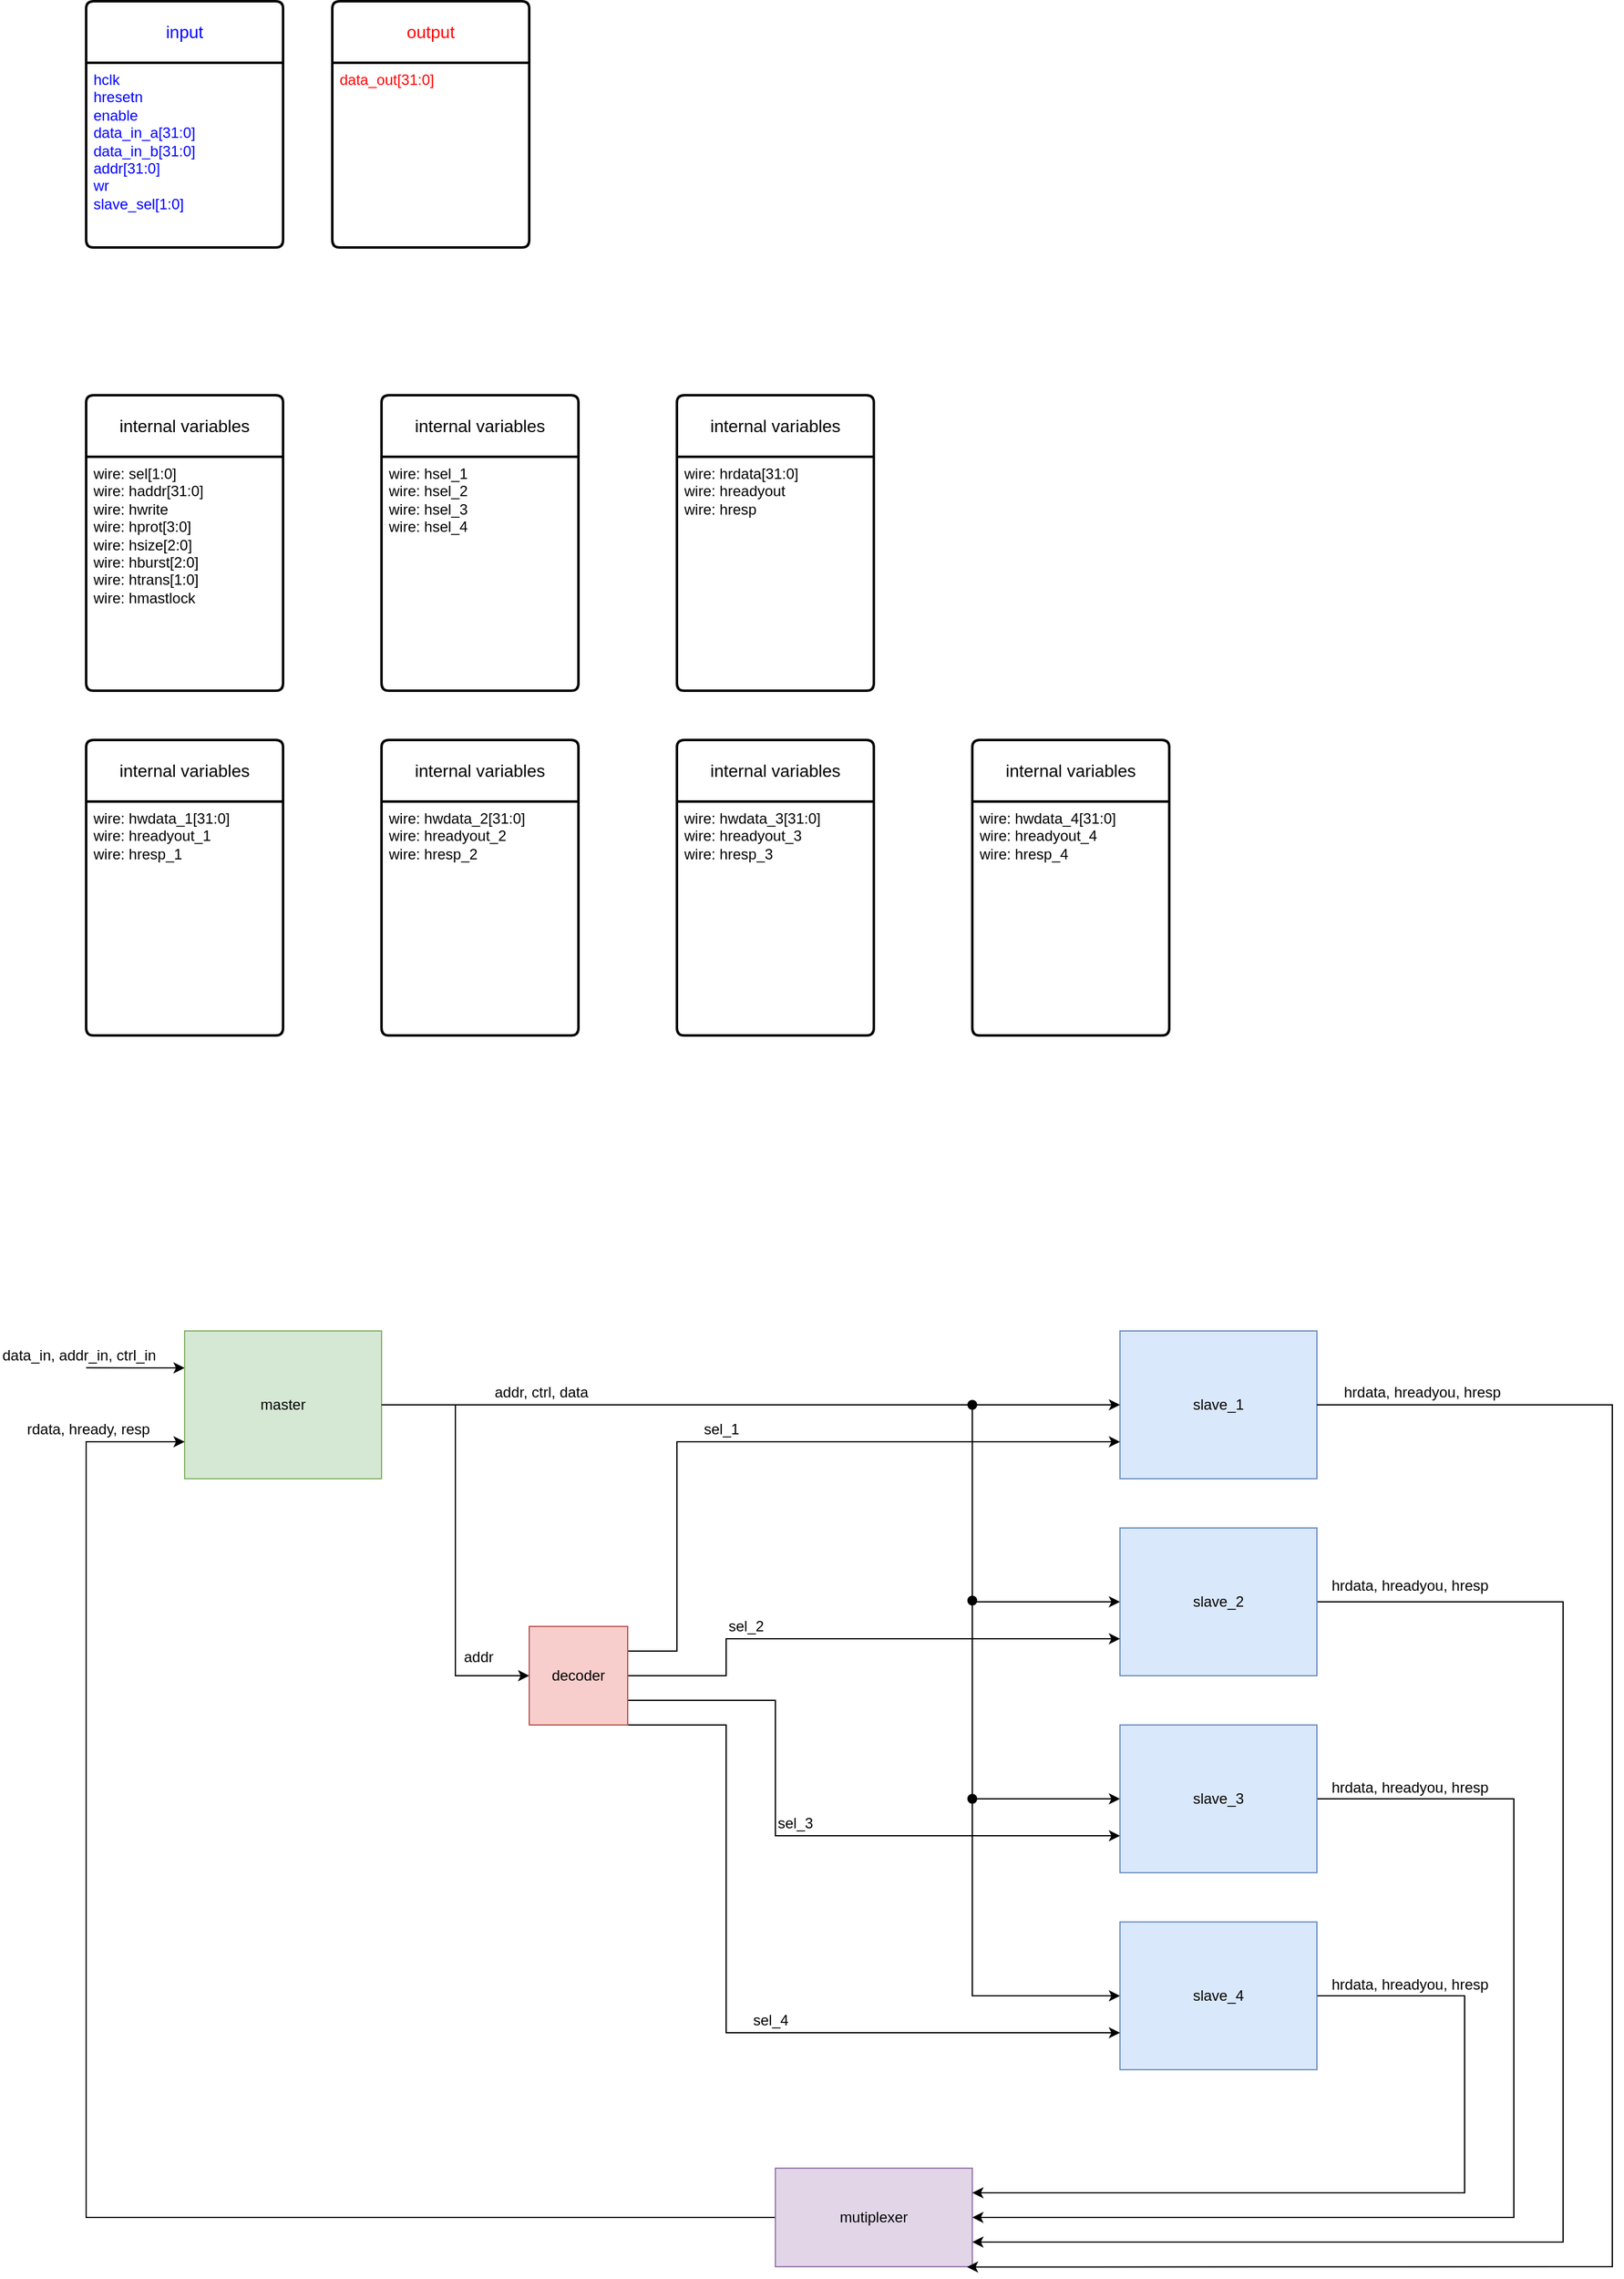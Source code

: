 <mxfile version="22.1.7" type="device" pages="5">
  <diagram id="lM8LzCe7BzBXa49D-TBA" name="top">
    <mxGraphModel dx="2963" dy="1597" grid="1" gridSize="10" guides="1" tooltips="1" connect="1" arrows="1" fold="1" page="1" pageScale="1" pageWidth="850" pageHeight="1100" math="0" shadow="0">
      <root>
        <mxCell id="0" />
        <mxCell id="1" parent="0" />
        <mxCell id="8dImabnq2nBWsojAvmeI-1" value="input" style="swimlane;childLayout=stackLayout;horizontal=1;startSize=50;horizontalStack=0;rounded=1;fontSize=14;fontStyle=0;strokeWidth=2;resizeParent=0;resizeLast=1;shadow=0;dashed=0;align=center;arcSize=4;whiteSpace=wrap;html=1;fontColor=#0000FF;" vertex="1" parent="1">
          <mxGeometry x="80" y="40" width="160" height="200" as="geometry" />
        </mxCell>
        <mxCell id="8dImabnq2nBWsojAvmeI-2" value="hclk&lt;br&gt;hresetn&lt;br&gt;enable&lt;br&gt;data_in_a[31:0]&lt;br&gt;data_in_b[31:0]&lt;br&gt;addr[31:0]&lt;br&gt;wr&lt;br&gt;slave_sel[1:0]" style="align=left;strokeColor=none;fillColor=none;spacingLeft=4;fontSize=12;verticalAlign=top;resizable=0;rotatable=0;part=1;html=1;fontColor=#0000FF;" vertex="1" parent="8dImabnq2nBWsojAvmeI-1">
          <mxGeometry y="50" width="160" height="150" as="geometry" />
        </mxCell>
        <mxCell id="8dImabnq2nBWsojAvmeI-3" value="output" style="swimlane;childLayout=stackLayout;horizontal=1;startSize=50;horizontalStack=0;rounded=1;fontSize=14;fontStyle=0;strokeWidth=2;resizeParent=0;resizeLast=1;shadow=0;dashed=0;align=center;arcSize=4;whiteSpace=wrap;html=1;fontColor=#FF0000;" vertex="1" parent="1">
          <mxGeometry x="280" y="40" width="160" height="200" as="geometry" />
        </mxCell>
        <mxCell id="8dImabnq2nBWsojAvmeI-4" value="data_out[31:0]" style="align=left;strokeColor=none;fillColor=none;spacingLeft=4;fontSize=12;verticalAlign=top;resizable=0;rotatable=0;part=1;html=1;fontColor=#FF0000;" vertex="1" parent="8dImabnq2nBWsojAvmeI-3">
          <mxGeometry y="50" width="160" height="150" as="geometry" />
        </mxCell>
        <mxCell id="fOiAJ-RndhvWO7kLTrhU-1" value="internal variables" style="swimlane;childLayout=stackLayout;horizontal=1;startSize=50;horizontalStack=0;rounded=1;fontSize=14;fontStyle=0;strokeWidth=2;resizeParent=0;resizeLast=1;shadow=0;dashed=0;align=center;arcSize=4;whiteSpace=wrap;html=1;fontColor=#000000;" vertex="1" parent="1">
          <mxGeometry x="80" y="360" width="160" height="240" as="geometry" />
        </mxCell>
        <mxCell id="fOiAJ-RndhvWO7kLTrhU-2" value="wire: sel[1:0]&lt;br&gt;wire: haddr[31:0]&lt;br&gt;wire: hwrite&lt;br&gt;wire: hprot[3:0]&lt;br&gt;wire: hsize[2:0]&lt;br&gt;wire: hburst[2:0]&lt;br&gt;wire: htrans[1:0]&lt;br&gt;wire: hmastlock" style="align=left;strokeColor=none;fillColor=none;spacingLeft=4;fontSize=12;verticalAlign=top;resizable=0;rotatable=0;part=1;html=1;fontColor=#000000;" vertex="1" parent="fOiAJ-RndhvWO7kLTrhU-1">
          <mxGeometry y="50" width="160" height="190" as="geometry" />
        </mxCell>
        <mxCell id="6hsgYS7dKEv5V8et7Ej_-16" style="edgeStyle=orthogonalEdgeStyle;rounded=0;orthogonalLoop=1;jettySize=auto;html=1;exitX=1;exitY=0.5;exitDx=0;exitDy=0;entryX=0;entryY=0.5;entryDx=0;entryDy=0;" edge="1" parent="1" source="fOiAJ-RndhvWO7kLTrhU-4" target="6hsgYS7dKEv5V8et7Ej_-2">
          <mxGeometry relative="1" as="geometry">
            <Array as="points">
              <mxPoint x="800" y="1180" />
              <mxPoint x="800" y="1340" />
            </Array>
          </mxGeometry>
        </mxCell>
        <mxCell id="6hsgYS7dKEv5V8et7Ej_-17" style="edgeStyle=orthogonalEdgeStyle;rounded=0;orthogonalLoop=1;jettySize=auto;html=1;exitX=1;exitY=0.5;exitDx=0;exitDy=0;entryX=0;entryY=0.5;entryDx=0;entryDy=0;" edge="1" parent="1" source="fOiAJ-RndhvWO7kLTrhU-4" target="6hsgYS7dKEv5V8et7Ej_-3">
          <mxGeometry relative="1" as="geometry">
            <Array as="points">
              <mxPoint x="800" y="1180" />
              <mxPoint x="800" y="1500" />
            </Array>
          </mxGeometry>
        </mxCell>
        <mxCell id="6hsgYS7dKEv5V8et7Ej_-18" style="edgeStyle=orthogonalEdgeStyle;rounded=0;orthogonalLoop=1;jettySize=auto;html=1;exitX=1;exitY=0.5;exitDx=0;exitDy=0;entryX=0;entryY=0.5;entryDx=0;entryDy=0;" edge="1" parent="1" source="fOiAJ-RndhvWO7kLTrhU-4" target="6hsgYS7dKEv5V8et7Ej_-6">
          <mxGeometry relative="1" as="geometry">
            <Array as="points">
              <mxPoint x="800" y="1180" />
              <mxPoint x="800" y="1660" />
            </Array>
          </mxGeometry>
        </mxCell>
        <mxCell id="6hsgYS7dKEv5V8et7Ej_-20" style="edgeStyle=orthogonalEdgeStyle;rounded=0;orthogonalLoop=1;jettySize=auto;html=1;exitX=1;exitY=0.5;exitDx=0;exitDy=0;entryX=0;entryY=0.5;entryDx=0;entryDy=0;" edge="1" parent="1" source="fOiAJ-RndhvWO7kLTrhU-4" target="6hsgYS7dKEv5V8et7Ej_-19">
          <mxGeometry relative="1" as="geometry" />
        </mxCell>
        <mxCell id="6hsgYS7dKEv5V8et7Ej_-29" style="edgeStyle=orthogonalEdgeStyle;rounded=0;orthogonalLoop=1;jettySize=auto;html=1;exitX=0;exitY=0.25;exitDx=0;exitDy=0;endArrow=none;endFill=0;startArrow=classic;startFill=1;" edge="1" parent="1" source="fOiAJ-RndhvWO7kLTrhU-4">
          <mxGeometry relative="1" as="geometry">
            <mxPoint x="80" y="1149.857" as="targetPoint" />
          </mxGeometry>
        </mxCell>
        <mxCell id="fOiAJ-RndhvWO7kLTrhU-4" value="master" style="rounded=0;whiteSpace=wrap;html=1;fillColor=#d5e8d4;strokeColor=#82b366;" vertex="1" parent="1">
          <mxGeometry x="160" y="1120" width="160" height="120" as="geometry" />
        </mxCell>
        <mxCell id="fOiAJ-RndhvWO7kLTrhU-5" value="internal variables" style="swimlane;childLayout=stackLayout;horizontal=1;startSize=50;horizontalStack=0;rounded=1;fontSize=14;fontStyle=0;strokeWidth=2;resizeParent=0;resizeLast=1;shadow=0;dashed=0;align=center;arcSize=4;whiteSpace=wrap;html=1;fontColor=#000000;" vertex="1" parent="1">
          <mxGeometry x="80" y="640" width="160" height="240" as="geometry" />
        </mxCell>
        <mxCell id="fOiAJ-RndhvWO7kLTrhU-6" value="wire: hwdata_1[31:0]&lt;br&gt;wire: hreadyout_1&lt;br&gt;wire: hresp_1" style="align=left;strokeColor=none;fillColor=none;spacingLeft=4;fontSize=12;verticalAlign=top;resizable=0;rotatable=0;part=1;html=1;fontColor=#000000;" vertex="1" parent="fOiAJ-RndhvWO7kLTrhU-5">
          <mxGeometry y="50" width="160" height="190" as="geometry" />
        </mxCell>
        <mxCell id="fOiAJ-RndhvWO7kLTrhU-7" value="internal variables" style="swimlane;childLayout=stackLayout;horizontal=1;startSize=50;horizontalStack=0;rounded=1;fontSize=14;fontStyle=0;strokeWidth=2;resizeParent=0;resizeLast=1;shadow=0;dashed=0;align=center;arcSize=4;whiteSpace=wrap;html=1;fontColor=#000000;" vertex="1" parent="1">
          <mxGeometry x="320" y="640" width="160" height="240" as="geometry" />
        </mxCell>
        <mxCell id="fOiAJ-RndhvWO7kLTrhU-8" value="wire: hwdata_2[31:0]&lt;br&gt;wire: hreadyout_2&lt;br&gt;wire: hresp_2" style="align=left;strokeColor=none;fillColor=none;spacingLeft=4;fontSize=12;verticalAlign=top;resizable=0;rotatable=0;part=1;html=1;fontColor=#000000;" vertex="1" parent="fOiAJ-RndhvWO7kLTrhU-7">
          <mxGeometry y="50" width="160" height="190" as="geometry" />
        </mxCell>
        <mxCell id="fOiAJ-RndhvWO7kLTrhU-9" value="internal variables" style="swimlane;childLayout=stackLayout;horizontal=1;startSize=50;horizontalStack=0;rounded=1;fontSize=14;fontStyle=0;strokeWidth=2;resizeParent=0;resizeLast=1;shadow=0;dashed=0;align=center;arcSize=4;whiteSpace=wrap;html=1;fontColor=#000000;" vertex="1" parent="1">
          <mxGeometry x="560" y="640" width="160" height="240" as="geometry" />
        </mxCell>
        <mxCell id="fOiAJ-RndhvWO7kLTrhU-10" value="wire: hwdata_3[31:0]&lt;br&gt;wire: hreadyout_3&lt;br&gt;wire: hresp_3" style="align=left;strokeColor=none;fillColor=none;spacingLeft=4;fontSize=12;verticalAlign=top;resizable=0;rotatable=0;part=1;html=1;fontColor=#000000;" vertex="1" parent="fOiAJ-RndhvWO7kLTrhU-9">
          <mxGeometry y="50" width="160" height="190" as="geometry" />
        </mxCell>
        <mxCell id="fOiAJ-RndhvWO7kLTrhU-11" value="internal variables" style="swimlane;childLayout=stackLayout;horizontal=1;startSize=50;horizontalStack=0;rounded=1;fontSize=14;fontStyle=0;strokeWidth=2;resizeParent=0;resizeLast=1;shadow=0;dashed=0;align=center;arcSize=4;whiteSpace=wrap;html=1;fontColor=#000000;" vertex="1" parent="1">
          <mxGeometry x="800" y="640" width="160" height="240" as="geometry" />
        </mxCell>
        <mxCell id="fOiAJ-RndhvWO7kLTrhU-12" value="wire: hwdata_4[31:0]&lt;br&gt;wire: hreadyout_4&lt;br&gt;wire: hresp_4" style="align=left;strokeColor=none;fillColor=none;spacingLeft=4;fontSize=12;verticalAlign=top;resizable=0;rotatable=0;part=1;html=1;fontColor=#000000;" vertex="1" parent="fOiAJ-RndhvWO7kLTrhU-11">
          <mxGeometry y="50" width="160" height="190" as="geometry" />
        </mxCell>
        <mxCell id="fOiAJ-RndhvWO7kLTrhU-14" value="internal variables" style="swimlane;childLayout=stackLayout;horizontal=1;startSize=50;horizontalStack=0;rounded=1;fontSize=14;fontStyle=0;strokeWidth=2;resizeParent=0;resizeLast=1;shadow=0;dashed=0;align=center;arcSize=4;whiteSpace=wrap;html=1;fontColor=#000000;" vertex="1" parent="1">
          <mxGeometry x="320" y="360" width="160" height="240" as="geometry" />
        </mxCell>
        <mxCell id="fOiAJ-RndhvWO7kLTrhU-15" value="wire: hsel_1&lt;br&gt;wire: hsel_2&lt;br&gt;wire: hsel_3&lt;br&gt;wire: hsel_4" style="align=left;strokeColor=none;fillColor=none;spacingLeft=4;fontSize=12;verticalAlign=top;resizable=0;rotatable=0;part=1;html=1;fontColor=#000000;" vertex="1" parent="fOiAJ-RndhvWO7kLTrhU-14">
          <mxGeometry y="50" width="160" height="190" as="geometry" />
        </mxCell>
        <mxCell id="fOiAJ-RndhvWO7kLTrhU-16" value="internal variables" style="swimlane;childLayout=stackLayout;horizontal=1;startSize=50;horizontalStack=0;rounded=1;fontSize=14;fontStyle=0;strokeWidth=2;resizeParent=0;resizeLast=1;shadow=0;dashed=0;align=center;arcSize=4;whiteSpace=wrap;html=1;fontColor=#000000;" vertex="1" parent="1">
          <mxGeometry x="560" y="360" width="160" height="240" as="geometry" />
        </mxCell>
        <mxCell id="fOiAJ-RndhvWO7kLTrhU-17" value="wire: hrdata[31:0]&lt;br&gt;wire: hreadyout&lt;br&gt;wire: hresp" style="align=left;strokeColor=none;fillColor=none;spacingLeft=4;fontSize=12;verticalAlign=top;resizable=0;rotatable=0;part=1;html=1;fontColor=#000000;" vertex="1" parent="fOiAJ-RndhvWO7kLTrhU-16">
          <mxGeometry y="50" width="160" height="190" as="geometry" />
        </mxCell>
        <mxCell id="6hsgYS7dKEv5V8et7Ej_-1" value="slave_1" style="rounded=0;whiteSpace=wrap;html=1;fillColor=#dae8fc;strokeColor=#6c8ebf;" vertex="1" parent="1">
          <mxGeometry x="920" y="1120" width="160" height="120" as="geometry" />
        </mxCell>
        <mxCell id="6hsgYS7dKEv5V8et7Ej_-8" style="edgeStyle=orthogonalEdgeStyle;rounded=0;orthogonalLoop=1;jettySize=auto;html=1;exitX=1;exitY=0.5;exitDx=0;exitDy=0;entryX=1;entryY=0.75;entryDx=0;entryDy=0;" edge="1" parent="1" source="6hsgYS7dKEv5V8et7Ej_-2" target="6hsgYS7dKEv5V8et7Ej_-4">
          <mxGeometry relative="1" as="geometry">
            <mxPoint x="910" y="1900" as="targetPoint" />
            <Array as="points">
              <mxPoint x="1280" y="1340" />
              <mxPoint x="1280" y="1860" />
            </Array>
          </mxGeometry>
        </mxCell>
        <mxCell id="6hsgYS7dKEv5V8et7Ej_-2" value="slave_2" style="rounded=0;whiteSpace=wrap;html=1;fillColor=#dae8fc;strokeColor=#6c8ebf;" vertex="1" parent="1">
          <mxGeometry x="920" y="1280" width="160" height="120" as="geometry" />
        </mxCell>
        <mxCell id="6hsgYS7dKEv5V8et7Ej_-9" style="edgeStyle=orthogonalEdgeStyle;rounded=0;orthogonalLoop=1;jettySize=auto;html=1;exitX=1;exitY=0.5;exitDx=0;exitDy=0;entryX=1;entryY=0.5;entryDx=0;entryDy=0;" edge="1" parent="1" source="6hsgYS7dKEv5V8et7Ej_-3" target="6hsgYS7dKEv5V8et7Ej_-4">
          <mxGeometry relative="1" as="geometry">
            <Array as="points">
              <mxPoint x="1240" y="1500" />
              <mxPoint x="1240" y="1840" />
            </Array>
          </mxGeometry>
        </mxCell>
        <mxCell id="6hsgYS7dKEv5V8et7Ej_-3" value="slave_3" style="rounded=0;whiteSpace=wrap;html=1;fillColor=#dae8fc;strokeColor=#6c8ebf;" vertex="1" parent="1">
          <mxGeometry x="920" y="1440" width="160" height="120" as="geometry" />
        </mxCell>
        <mxCell id="6hsgYS7dKEv5V8et7Ej_-28" style="edgeStyle=orthogonalEdgeStyle;rounded=0;orthogonalLoop=1;jettySize=auto;html=1;exitX=0;exitY=0.5;exitDx=0;exitDy=0;entryX=0;entryY=0.75;entryDx=0;entryDy=0;" edge="1" parent="1" source="6hsgYS7dKEv5V8et7Ej_-4" target="fOiAJ-RndhvWO7kLTrhU-4">
          <mxGeometry relative="1" as="geometry">
            <Array as="points">
              <mxPoint x="80" y="1840" />
              <mxPoint x="80" y="1210" />
            </Array>
          </mxGeometry>
        </mxCell>
        <mxCell id="6hsgYS7dKEv5V8et7Ej_-4" value="mutiplexer" style="rounded=0;whiteSpace=wrap;html=1;fillColor=#e1d5e7;strokeColor=#9673a6;" vertex="1" parent="1">
          <mxGeometry x="640" y="1800" width="160" height="80" as="geometry" />
        </mxCell>
        <mxCell id="6hsgYS7dKEv5V8et7Ej_-5" value="" style="endArrow=classic;html=1;rounded=0;exitX=1;exitY=0.5;exitDx=0;exitDy=0;entryX=0;entryY=0.5;entryDx=0;entryDy=0;" edge="1" parent="1" source="fOiAJ-RndhvWO7kLTrhU-4" target="6hsgYS7dKEv5V8et7Ej_-1">
          <mxGeometry width="50" height="50" relative="1" as="geometry">
            <mxPoint x="670" y="1280" as="sourcePoint" />
            <mxPoint x="720" y="1230" as="targetPoint" />
          </mxGeometry>
        </mxCell>
        <mxCell id="6hsgYS7dKEv5V8et7Ej_-11" style="edgeStyle=orthogonalEdgeStyle;rounded=0;orthogonalLoop=1;jettySize=auto;html=1;exitX=1;exitY=0.5;exitDx=0;exitDy=0;entryX=1;entryY=0.25;entryDx=0;entryDy=0;" edge="1" parent="1" source="6hsgYS7dKEv5V8et7Ej_-6" target="6hsgYS7dKEv5V8et7Ej_-4">
          <mxGeometry relative="1" as="geometry">
            <Array as="points">
              <mxPoint x="1200" y="1660" />
              <mxPoint x="1200" y="1820" />
            </Array>
          </mxGeometry>
        </mxCell>
        <mxCell id="6hsgYS7dKEv5V8et7Ej_-6" value="slave_4" style="rounded=0;whiteSpace=wrap;html=1;fillColor=#dae8fc;strokeColor=#6c8ebf;" vertex="1" parent="1">
          <mxGeometry x="920" y="1600" width="160" height="120" as="geometry" />
        </mxCell>
        <mxCell id="6hsgYS7dKEv5V8et7Ej_-7" value="" style="endArrow=classic;html=1;rounded=0;exitX=1;exitY=0.5;exitDx=0;exitDy=0;entryX=0.973;entryY=1.003;entryDx=0;entryDy=0;entryPerimeter=0;" edge="1" parent="1" source="6hsgYS7dKEv5V8et7Ej_-1" target="6hsgYS7dKEv5V8et7Ej_-4">
          <mxGeometry width="50" height="50" relative="1" as="geometry">
            <mxPoint x="1120" y="1170" as="sourcePoint" />
            <mxPoint x="1196.667" y="1740" as="targetPoint" />
            <Array as="points">
              <mxPoint x="1320" y="1180" />
              <mxPoint x="1320" y="1880" />
            </Array>
          </mxGeometry>
        </mxCell>
        <mxCell id="6hsgYS7dKEv5V8et7Ej_-21" style="edgeStyle=orthogonalEdgeStyle;rounded=0;orthogonalLoop=1;jettySize=auto;html=1;exitX=1;exitY=0.25;exitDx=0;exitDy=0;entryX=0;entryY=0.75;entryDx=0;entryDy=0;" edge="1" parent="1" source="6hsgYS7dKEv5V8et7Ej_-19" target="6hsgYS7dKEv5V8et7Ej_-1">
          <mxGeometry relative="1" as="geometry">
            <mxPoint x="700" y="1430" as="targetPoint" />
            <Array as="points">
              <mxPoint x="560" y="1380" />
              <mxPoint x="560" y="1210" />
            </Array>
          </mxGeometry>
        </mxCell>
        <mxCell id="6hsgYS7dKEv5V8et7Ej_-22" style="edgeStyle=orthogonalEdgeStyle;rounded=0;orthogonalLoop=1;jettySize=auto;html=1;exitX=1;exitY=0.5;exitDx=0;exitDy=0;entryX=0;entryY=0.75;entryDx=0;entryDy=0;" edge="1" parent="1" source="6hsgYS7dKEv5V8et7Ej_-19" target="6hsgYS7dKEv5V8et7Ej_-2">
          <mxGeometry relative="1" as="geometry">
            <Array as="points">
              <mxPoint x="600" y="1400" />
              <mxPoint x="600" y="1370" />
            </Array>
          </mxGeometry>
        </mxCell>
        <mxCell id="6hsgYS7dKEv5V8et7Ej_-23" style="edgeStyle=orthogonalEdgeStyle;rounded=0;orthogonalLoop=1;jettySize=auto;html=1;exitX=1;exitY=0.75;exitDx=0;exitDy=0;entryX=0;entryY=0.75;entryDx=0;entryDy=0;" edge="1" parent="1" source="6hsgYS7dKEv5V8et7Ej_-19" target="6hsgYS7dKEv5V8et7Ej_-3">
          <mxGeometry relative="1" as="geometry">
            <Array as="points">
              <mxPoint x="640" y="1420" />
              <mxPoint x="640" y="1530" />
            </Array>
          </mxGeometry>
        </mxCell>
        <mxCell id="6hsgYS7dKEv5V8et7Ej_-24" style="edgeStyle=orthogonalEdgeStyle;rounded=0;orthogonalLoop=1;jettySize=auto;html=1;exitX=1;exitY=1;exitDx=0;exitDy=0;entryX=0;entryY=0.75;entryDx=0;entryDy=0;" edge="1" parent="1" source="6hsgYS7dKEv5V8et7Ej_-19" target="6hsgYS7dKEv5V8et7Ej_-6">
          <mxGeometry relative="1" as="geometry">
            <Array as="points">
              <mxPoint x="600" y="1440" />
              <mxPoint x="600" y="1690" />
            </Array>
          </mxGeometry>
        </mxCell>
        <mxCell id="6hsgYS7dKEv5V8et7Ej_-19" value="decoder" style="rounded=0;whiteSpace=wrap;html=1;fillColor=#f8cecc;strokeColor=#b85450;" vertex="1" parent="1">
          <mxGeometry x="440" y="1360" width="80" height="80" as="geometry" />
        </mxCell>
        <mxCell id="6hsgYS7dKEv5V8et7Ej_-25" value="" style="verticalLabelPosition=bottom;shadow=0;dashed=0;align=center;html=1;verticalAlign=top;shape=mxgraph.electrical.logic_gates.inverting_contact;fillColor=#000000;strokeColor=none;" vertex="1" parent="1">
          <mxGeometry x="795" y="1175" width="10" height="10" as="geometry" />
        </mxCell>
        <mxCell id="6hsgYS7dKEv5V8et7Ej_-26" value="" style="verticalLabelPosition=bottom;shadow=0;dashed=0;align=center;html=1;verticalAlign=top;shape=mxgraph.electrical.logic_gates.inverting_contact;fillColor=#000000;strokeColor=none;" vertex="1" parent="1">
          <mxGeometry x="795" y="1334" width="10" height="10" as="geometry" />
        </mxCell>
        <mxCell id="6hsgYS7dKEv5V8et7Ej_-27" value="" style="verticalLabelPosition=bottom;shadow=0;dashed=0;align=center;html=1;verticalAlign=top;shape=mxgraph.electrical.logic_gates.inverting_contact;fillColor=#000000;strokeColor=none;" vertex="1" parent="1">
          <mxGeometry x="795" y="1495" width="10" height="10" as="geometry" />
        </mxCell>
        <mxCell id="6hsgYS7dKEv5V8et7Ej_-30" value="addr, ctrl, data" style="text;html=1;strokeColor=none;fillColor=none;align=left;verticalAlign=middle;whiteSpace=wrap;rounded=0;" vertex="1" parent="1">
          <mxGeometry x="410" y="1155" width="90" height="30" as="geometry" />
        </mxCell>
        <mxCell id="6hsgYS7dKEv5V8et7Ej_-31" value="addr" style="text;html=1;strokeColor=none;fillColor=none;align=left;verticalAlign=middle;whiteSpace=wrap;rounded=0;" vertex="1" parent="1">
          <mxGeometry x="385" y="1370" width="30" height="30" as="geometry" />
        </mxCell>
        <mxCell id="6hsgYS7dKEv5V8et7Ej_-32" value="sel_1" style="text;html=1;strokeColor=none;fillColor=none;align=left;verticalAlign=middle;whiteSpace=wrap;rounded=0;" vertex="1" parent="1">
          <mxGeometry x="580" y="1190" width="30" height="20" as="geometry" />
        </mxCell>
        <mxCell id="6hsgYS7dKEv5V8et7Ej_-33" value="sel_2" style="text;html=1;strokeColor=none;fillColor=none;align=left;verticalAlign=middle;whiteSpace=wrap;rounded=0;" vertex="1" parent="1">
          <mxGeometry x="600" y="1350" width="30" height="20" as="geometry" />
        </mxCell>
        <mxCell id="6hsgYS7dKEv5V8et7Ej_-34" value="sel_3" style="text;html=1;strokeColor=none;fillColor=none;align=left;verticalAlign=middle;whiteSpace=wrap;rounded=0;" vertex="1" parent="1">
          <mxGeometry x="640" y="1510" width="30" height="20" as="geometry" />
        </mxCell>
        <mxCell id="6hsgYS7dKEv5V8et7Ej_-35" value="sel_4" style="text;html=1;strokeColor=none;fillColor=none;align=left;verticalAlign=middle;whiteSpace=wrap;rounded=0;" vertex="1" parent="1">
          <mxGeometry x="620" y="1670" width="30" height="20" as="geometry" />
        </mxCell>
        <mxCell id="6hsgYS7dKEv5V8et7Ej_-36" value="rdata, hready, resp" style="text;html=1;strokeColor=none;fillColor=none;align=left;verticalAlign=middle;whiteSpace=wrap;rounded=0;" vertex="1" parent="1">
          <mxGeometry x="30" y="1190" width="120" height="20" as="geometry" />
        </mxCell>
        <mxCell id="6hsgYS7dKEv5V8et7Ej_-37" value="data_in, addr_in, ctrl_in" style="text;html=1;strokeColor=none;fillColor=none;align=left;verticalAlign=middle;whiteSpace=wrap;rounded=0;" vertex="1" parent="1">
          <mxGeometry x="10" y="1130" width="140" height="20" as="geometry" />
        </mxCell>
        <mxCell id="6hsgYS7dKEv5V8et7Ej_-38" value="hrdata, hreadyou, hresp" style="text;html=1;strokeColor=none;fillColor=none;align=left;verticalAlign=middle;whiteSpace=wrap;rounded=0;" vertex="1" parent="1">
          <mxGeometry x="1090" y="1483" width="130" height="15" as="geometry" />
        </mxCell>
        <mxCell id="6hsgYS7dKEv5V8et7Ej_-39" value="hrdata, hreadyou, hresp" style="text;html=1;strokeColor=none;fillColor=none;align=left;verticalAlign=middle;whiteSpace=wrap;rounded=0;" vertex="1" parent="1">
          <mxGeometry x="1090" y="1643" width="130" height="15" as="geometry" />
        </mxCell>
        <mxCell id="6hsgYS7dKEv5V8et7Ej_-40" value="hrdata, hreadyou, hresp" style="text;html=1;strokeColor=none;fillColor=none;align=left;verticalAlign=middle;whiteSpace=wrap;rounded=0;" vertex="1" parent="1">
          <mxGeometry x="1090" y="1319" width="130" height="15" as="geometry" />
        </mxCell>
        <mxCell id="6hsgYS7dKEv5V8et7Ej_-41" value="hrdata, hreadyou, hresp" style="text;html=1;strokeColor=none;fillColor=none;align=left;verticalAlign=middle;whiteSpace=wrap;rounded=0;" vertex="1" parent="1">
          <mxGeometry x="1100" y="1162.5" width="130" height="15" as="geometry" />
        </mxCell>
      </root>
    </mxGraphModel>
  </diagram>
  <diagram id="bNxIs7KzdXxmbz3_ZxPw" name="master">
    <mxGraphModel dx="1803" dy="972" grid="1" gridSize="10" guides="1" tooltips="1" connect="1" arrows="1" fold="1" page="1" pageScale="1" pageWidth="850" pageHeight="1100" math="0" shadow="0">
      <root>
        <mxCell id="0" />
        <mxCell id="1" parent="0" />
        <mxCell id="E_BoOiGkWdfE5UAwM8Ud-1" value="input" style="swimlane;childLayout=stackLayout;horizontal=1;startSize=50;horizontalStack=0;rounded=1;fontSize=14;fontStyle=0;strokeWidth=2;resizeParent=0;resizeLast=1;shadow=0;dashed=0;align=center;arcSize=4;whiteSpace=wrap;html=1;fontColor=#0000FF;" vertex="1" parent="1">
          <mxGeometry x="80" y="40" width="160" height="240" as="geometry" />
        </mxCell>
        <mxCell id="E_BoOiGkWdfE5UAwM8Ud-2" value="hclk&lt;br&gt;hresetn&lt;br&gt;enable&lt;br&gt;data_in_a[31:0]&lt;br&gt;data_in_b[31:0]&lt;br&gt;addr[31:0]&lt;br&gt;wr&lt;br&gt;hreadyout&lt;br&gt;hresp&lt;br&gt;hrdata[31:0]&lt;br&gt;slave_sel[1:0]" style="align=left;strokeColor=none;fillColor=none;spacingLeft=4;fontSize=12;verticalAlign=top;resizable=0;rotatable=0;part=1;html=1;fontColor=#0000FF;" vertex="1" parent="E_BoOiGkWdfE5UAwM8Ud-1">
          <mxGeometry y="50" width="160" height="190" as="geometry" />
        </mxCell>
        <mxCell id="E_BoOiGkWdfE5UAwM8Ud-3" value="output" style="swimlane;childLayout=stackLayout;horizontal=1;startSize=50;horizontalStack=0;rounded=1;fontSize=14;fontStyle=0;strokeWidth=2;resizeParent=0;resizeLast=1;shadow=0;dashed=0;align=center;arcSize=4;whiteSpace=wrap;html=1;fontColor=#FF0000;" vertex="1" parent="1">
          <mxGeometry x="280" y="40" width="160" height="240" as="geometry" />
        </mxCell>
        <mxCell id="E_BoOiGkWdfE5UAwM8Ud-4" value="sel[1:0]&lt;br&gt;haddr[31:0]&lt;br&gt;hwrite&lt;br&gt;hsize[2:0]&lt;br&gt;hburst[2:0]&lt;br&gt;hprot[3:0]&lt;br&gt;htrans[1:0]&lt;br&gt;hready&lt;br&gt;hwdata[31:0]&lt;br&gt;dout[31:0]" style="align=left;strokeColor=none;fillColor=none;spacingLeft=4;fontSize=12;verticalAlign=top;resizable=0;rotatable=0;part=1;html=1;fontColor=#FF0000;" vertex="1" parent="E_BoOiGkWdfE5UAwM8Ud-3">
          <mxGeometry y="50" width="160" height="190" as="geometry" />
        </mxCell>
        <mxCell id="l4mZL8G9qDkopOpFrURt-1" value="internal variables" style="swimlane;childLayout=stackLayout;horizontal=1;startSize=50;horizontalStack=0;rounded=1;fontSize=14;fontStyle=0;strokeWidth=2;resizeParent=0;resizeLast=1;shadow=0;dashed=0;align=center;arcSize=4;whiteSpace=wrap;html=1;fontColor=#000000;" vertex="1" parent="1">
          <mxGeometry x="80" y="360" width="160" height="160" as="geometry" />
        </mxCell>
        <mxCell id="l4mZL8G9qDkopOpFrURt-2" value="reg: present_state[1:0]&lt;br&gt;reg: next_state[1:0]&lt;br&gt;parameter: idle = 2&#39;b00&lt;br&gt;parameter: s1 = 2&#39;b01&lt;br&gt;parameter: s2 = 2&#39;b10&lt;br&gt;parameter: s3 = 2&#39;b11" style="align=left;strokeColor=none;fillColor=none;spacingLeft=4;fontSize=12;verticalAlign=top;resizable=0;rotatable=0;part=1;html=1;fontColor=#000000;" vertex="1" parent="l4mZL8G9qDkopOpFrURt-1">
          <mxGeometry y="50" width="160" height="110" as="geometry" />
        </mxCell>
        <mxCell id="xk8OKhg5RqqZi6MX-J_f-1" style="edgeStyle=orthogonalEdgeStyle;rounded=0;orthogonalLoop=1;jettySize=auto;html=1;exitX=0;exitY=0.75;exitDx=0;exitDy=0;exitPerimeter=0;startArrow=classic;startFill=1;endArrow=none;endFill=0;strokeColor=#0000FF;" edge="1" parent="1" source="xk8OKhg5RqqZi6MX-J_f-5">
          <mxGeometry relative="1" as="geometry">
            <mxPoint x="1680" y="100.333" as="targetPoint" />
          </mxGeometry>
        </mxCell>
        <mxCell id="xk8OKhg5RqqZi6MX-J_f-2" value="&lt;font color=&quot;#0000ff&quot;&gt;hclk&lt;/font&gt;" style="edgeLabel;html=1;align=center;verticalAlign=middle;resizable=0;points=[];" vertex="1" connectable="0" parent="xk8OKhg5RqqZi6MX-J_f-1">
          <mxGeometry x="0.562" y="1" relative="1" as="geometry">
            <mxPoint x="16" as="offset" />
          </mxGeometry>
        </mxCell>
        <mxCell id="xk8OKhg5RqqZi6MX-J_f-3" style="edgeStyle=orthogonalEdgeStyle;rounded=0;orthogonalLoop=1;jettySize=auto;html=1;exitX=1;exitY=0.25;exitDx=0;exitDy=0;exitPerimeter=0;" edge="1" parent="1" source="xk8OKhg5RqqZi6MX-J_f-5">
          <mxGeometry relative="1" as="geometry">
            <mxPoint x="1960" y="59.846" as="targetPoint" />
          </mxGeometry>
        </mxCell>
        <mxCell id="xk8OKhg5RqqZi6MX-J_f-4" value="state" style="edgeLabel;html=1;align=center;verticalAlign=middle;resizable=0;points=[];" vertex="1" connectable="0" parent="xk8OKhg5RqqZi6MX-J_f-3">
          <mxGeometry x="0.224" relative="1" as="geometry">
            <mxPoint as="offset" />
          </mxGeometry>
        </mxCell>
        <mxCell id="xk8OKhg5RqqZi6MX-J_f-5" value="" style="verticalLabelPosition=bottom;shadow=0;dashed=0;align=center;html=1;verticalAlign=top;shape=mxgraph.electrical.logic_gates.d_type_flip-flop;points=[[0,0.25,0,0,0],[0,0.75,0,0,0],[1,0.25,0,0,0],[1,0.75,0,0,0]];" vertex="1" parent="1">
          <mxGeometry x="1760" y="40" width="100" height="80" as="geometry" />
        </mxCell>
        <mxCell id="xk8OKhg5RqqZi6MX-J_f-6" style="edgeStyle=orthogonalEdgeStyle;rounded=0;orthogonalLoop=1;jettySize=auto;html=1;exitX=0;exitY=0.6;exitDx=0;exitDy=3;exitPerimeter=0;startArrow=classic;startFill=1;endArrow=none;endFill=0;" edge="1" parent="1" source="xk8OKhg5RqqZi6MX-J_f-10">
          <mxGeometry relative="1" as="geometry">
            <mxPoint x="1540" y="51" as="targetPoint" />
          </mxGeometry>
        </mxCell>
        <mxCell id="xk8OKhg5RqqZi6MX-J_f-7" value="next_state" style="edgeLabel;html=1;align=center;verticalAlign=middle;resizable=0;points=[];" vertex="1" connectable="0" parent="xk8OKhg5RqqZi6MX-J_f-6">
          <mxGeometry x="0.786" relative="1" as="geometry">
            <mxPoint as="offset" />
          </mxGeometry>
        </mxCell>
        <mxCell id="xk8OKhg5RqqZi6MX-J_f-8" style="edgeStyle=orthogonalEdgeStyle;rounded=0;orthogonalLoop=1;jettySize=auto;html=1;exitX=0;exitY=0.2;exitDx=0;exitDy=3;exitPerimeter=0;endArrow=none;endFill=0;startArrow=classic;startFill=1;" edge="1" parent="1" source="xk8OKhg5RqqZi6MX-J_f-10">
          <mxGeometry relative="1" as="geometry">
            <mxPoint x="1540" y="19.077" as="targetPoint" />
          </mxGeometry>
        </mxCell>
        <mxCell id="xk8OKhg5RqqZi6MX-J_f-9" value="idle" style="edgeLabel;html=1;align=center;verticalAlign=middle;resizable=0;points=[];" vertex="1" connectable="0" parent="xk8OKhg5RqqZi6MX-J_f-8">
          <mxGeometry x="0.686" y="-1" relative="1" as="geometry">
            <mxPoint x="-4" as="offset" />
          </mxGeometry>
        </mxCell>
        <mxCell id="xk8OKhg5RqqZi6MX-J_f-10" value="" style="shadow=0;dashed=0;align=center;html=1;strokeWidth=1;shape=mxgraph.electrical.abstract.mux2;whiteSpace=wrap;flipV=0;" vertex="1" parent="1">
          <mxGeometry x="1600" width="53.33" height="80" as="geometry" />
        </mxCell>
        <mxCell id="xk8OKhg5RqqZi6MX-J_f-11" style="edgeStyle=orthogonalEdgeStyle;rounded=0;orthogonalLoop=1;jettySize=auto;html=1;exitX=1;exitY=0.5;exitDx=0;exitDy=-5;exitPerimeter=0;entryX=0;entryY=0.25;entryDx=0;entryDy=0;entryPerimeter=0;" edge="1" parent="1" source="xk8OKhg5RqqZi6MX-J_f-10" target="xk8OKhg5RqqZi6MX-J_f-5">
          <mxGeometry relative="1" as="geometry" />
        </mxCell>
        <mxCell id="xk8OKhg5RqqZi6MX-J_f-12" style="edgeStyle=orthogonalEdgeStyle;rounded=0;orthogonalLoop=1;jettySize=auto;html=1;exitX=0;exitY=0.5;exitDx=0;exitDy=0;endArrow=none;endFill=0;startArrow=classic;startFill=1;strokeColor=#0000FF;" edge="1" parent="1" source="xk8OKhg5RqqZi6MX-J_f-14">
          <mxGeometry relative="1" as="geometry">
            <mxPoint x="1480" y="99.846" as="targetPoint" />
          </mxGeometry>
        </mxCell>
        <mxCell id="xk8OKhg5RqqZi6MX-J_f-13" value="&lt;font color=&quot;#0000ff&quot;&gt;hresetn&lt;/font&gt;" style="edgeLabel;html=1;align=center;verticalAlign=middle;resizable=0;points=[];" vertex="1" connectable="0" parent="xk8OKhg5RqqZi6MX-J_f-12">
          <mxGeometry x="0.795" y="-1" relative="1" as="geometry">
            <mxPoint as="offset" />
          </mxGeometry>
        </mxCell>
        <mxCell id="xk8OKhg5RqqZi6MX-J_f-14" value="" style="verticalLabelPosition=bottom;shadow=0;dashed=0;align=center;html=1;verticalAlign=top;shape=mxgraph.electrical.logic_gates.buffer2;" vertex="1" parent="1">
          <mxGeometry x="1520" y="80" width="66.67" height="40" as="geometry" />
        </mxCell>
        <mxCell id="xk8OKhg5RqqZi6MX-J_f-15" style="edgeStyle=orthogonalEdgeStyle;rounded=0;orthogonalLoop=1;jettySize=auto;html=1;exitX=1;exitY=0.5;exitDx=0;exitDy=0;entryX=0.312;entryY=1;entryDx=10;entryDy=0;entryPerimeter=0;" edge="1" parent="1" source="xk8OKhg5RqqZi6MX-J_f-14" target="xk8OKhg5RqqZi6MX-J_f-10">
          <mxGeometry relative="1" as="geometry" />
        </mxCell>
        <mxCell id="xk8OKhg5RqqZi6MX-J_f-16" value="" style="verticalLabelPosition=bottom;shadow=0;dashed=0;align=center;html=1;verticalAlign=top;shape=mxgraph.electrical.logic_gates.inverting_contact;" vertex="1" parent="1">
          <mxGeometry x="1572" y="95" width="10" height="10" as="geometry" />
        </mxCell>
        <mxCell id="JN68Otop4ZDMyzwQhCfJ-1" style="edgeStyle=orthogonalEdgeStyle;rounded=0;orthogonalLoop=1;jettySize=auto;html=1;exitX=0.5;exitY=1;exitDx=0;exitDy=0;entryX=0.5;entryY=0;entryDx=0;entryDy=0;" edge="1" parent="1" source="JN68Otop4ZDMyzwQhCfJ-2" target="JN68Otop4ZDMyzwQhCfJ-4">
          <mxGeometry relative="1" as="geometry" />
        </mxCell>
        <mxCell id="JN68Otop4ZDMyzwQhCfJ-2" value="-&amp;gt; present_state&lt;br&gt;next_state -&amp;gt;" style="ellipse;whiteSpace=wrap;html=1;fillColor=#d5e8d4;strokeColor=#82b366;" vertex="1" parent="1">
          <mxGeometry x="1620" y="240" width="120" height="80" as="geometry" />
        </mxCell>
        <mxCell id="JN68Otop4ZDMyzwQhCfJ-3" style="edgeStyle=orthogonalEdgeStyle;rounded=0;orthogonalLoop=1;jettySize=auto;html=1;exitX=0.5;exitY=1;exitDx=0;exitDy=0;entryX=0.5;entryY=0;entryDx=0;entryDy=0;" edge="1" parent="1" source="JN68Otop4ZDMyzwQhCfJ-4" target="JN68Otop4ZDMyzwQhCfJ-7">
          <mxGeometry relative="1" as="geometry" />
        </mxCell>
        <mxCell id="JN68Otop4ZDMyzwQhCfJ-4" value="idle" style="rounded=0;whiteSpace=wrap;html=1;fillColor=#dae8fc;strokeColor=#6c8ebf;" vertex="1" parent="1">
          <mxGeometry x="1560" y="360" width="240" height="80" as="geometry" />
        </mxCell>
        <mxCell id="JN68Otop4ZDMyzwQhCfJ-5" style="edgeStyle=orthogonalEdgeStyle;rounded=0;orthogonalLoop=1;jettySize=auto;html=1;exitX=0;exitY=0.5;exitDx=0;exitDy=0;entryX=0;entryY=0.5;entryDx=0;entryDy=0;" edge="1" parent="1" source="JN68Otop4ZDMyzwQhCfJ-7" target="JN68Otop4ZDMyzwQhCfJ-4">
          <mxGeometry relative="1" as="geometry">
            <Array as="points">
              <mxPoint x="1520" y="520" />
              <mxPoint x="1520" y="400" />
            </Array>
          </mxGeometry>
        </mxCell>
        <mxCell id="JN68Otop4ZDMyzwQhCfJ-6" value="N" style="edgeLabel;html=1;align=center;verticalAlign=middle;resizable=0;points=[];" vertex="1" connectable="0" parent="JN68Otop4ZDMyzwQhCfJ-5">
          <mxGeometry x="-0.777" relative="1" as="geometry">
            <mxPoint as="offset" />
          </mxGeometry>
        </mxCell>
        <mxCell id="JN68Otop4ZDMyzwQhCfJ-9" style="edgeStyle=orthogonalEdgeStyle;rounded=0;orthogonalLoop=1;jettySize=auto;html=1;exitX=0.5;exitY=1;exitDx=0;exitDy=0;entryX=0.5;entryY=0;entryDx=0;entryDy=0;" edge="1" parent="1" source="JN68Otop4ZDMyzwQhCfJ-7" target="JN68Otop4ZDMyzwQhCfJ-8">
          <mxGeometry relative="1" as="geometry" />
        </mxCell>
        <mxCell id="JN68Otop4ZDMyzwQhCfJ-10" value="Y" style="edgeLabel;html=1;align=center;verticalAlign=middle;resizable=0;points=[];" vertex="1" connectable="0" parent="JN68Otop4ZDMyzwQhCfJ-9">
          <mxGeometry x="-0.164" relative="1" as="geometry">
            <mxPoint as="offset" />
          </mxGeometry>
        </mxCell>
        <mxCell id="JN68Otop4ZDMyzwQhCfJ-7" value="&lt;font color=&quot;#0000ff&quot;&gt;enable&lt;/font&gt;" style="rhombus;whiteSpace=wrap;html=1;fillColor=#fff2cc;strokeColor=#d6b656;" vertex="1" parent="1">
          <mxGeometry x="1560" y="480" width="240" height="80" as="geometry" />
        </mxCell>
        <mxCell id="JN68Otop4ZDMyzwQhCfJ-16" style="edgeStyle=orthogonalEdgeStyle;rounded=0;orthogonalLoop=1;jettySize=auto;html=1;exitX=0.5;exitY=1;exitDx=0;exitDy=0;entryX=0.5;entryY=0;entryDx=0;entryDy=0;" edge="1" parent="1" source="JN68Otop4ZDMyzwQhCfJ-8" target="JN68Otop4ZDMyzwQhCfJ-11">
          <mxGeometry relative="1" as="geometry" />
        </mxCell>
        <mxCell id="JN68Otop4ZDMyzwQhCfJ-8" value="s1" style="rounded=0;whiteSpace=wrap;html=1;fillColor=#dae8fc;strokeColor=#6c8ebf;" vertex="1" parent="1">
          <mxGeometry x="1560" y="600" width="240" height="80" as="geometry" />
        </mxCell>
        <mxCell id="JN68Otop4ZDMyzwQhCfJ-13" style="edgeStyle=orthogonalEdgeStyle;rounded=0;orthogonalLoop=1;jettySize=auto;html=1;exitX=0.5;exitY=1;exitDx=0;exitDy=0;entryX=0.5;entryY=0;entryDx=0;entryDy=0;" edge="1" parent="1" source="JN68Otop4ZDMyzwQhCfJ-11" target="JN68Otop4ZDMyzwQhCfJ-12">
          <mxGeometry relative="1" as="geometry" />
        </mxCell>
        <mxCell id="JN68Otop4ZDMyzwQhCfJ-17" value="Y" style="edgeLabel;html=1;align=center;verticalAlign=middle;resizable=0;points=[];" vertex="1" connectable="0" parent="JN68Otop4ZDMyzwQhCfJ-13">
          <mxGeometry x="-0.279" y="-2" relative="1" as="geometry">
            <mxPoint x="1" as="offset" />
          </mxGeometry>
        </mxCell>
        <mxCell id="JN68Otop4ZDMyzwQhCfJ-15" style="edgeStyle=orthogonalEdgeStyle;rounded=0;orthogonalLoop=1;jettySize=auto;html=1;exitX=1;exitY=0.5;exitDx=0;exitDy=0;entryX=0.5;entryY=0;entryDx=0;entryDy=0;" edge="1" parent="1" source="JN68Otop4ZDMyzwQhCfJ-11" target="JN68Otop4ZDMyzwQhCfJ-14">
          <mxGeometry relative="1" as="geometry" />
        </mxCell>
        <mxCell id="JN68Otop4ZDMyzwQhCfJ-18" value="N" style="edgeLabel;html=1;align=center;verticalAlign=middle;resizable=0;points=[];" vertex="1" connectable="0" parent="JN68Otop4ZDMyzwQhCfJ-15">
          <mxGeometry x="-0.89" y="-1" relative="1" as="geometry">
            <mxPoint as="offset" />
          </mxGeometry>
        </mxCell>
        <mxCell id="JN68Otop4ZDMyzwQhCfJ-11" value="&lt;font color=&quot;#0000ff&quot;&gt;wr&lt;/font&gt;" style="rhombus;whiteSpace=wrap;html=1;fillColor=#fff2cc;strokeColor=#d6b656;" vertex="1" parent="1">
          <mxGeometry x="1560" y="720" width="240" height="80" as="geometry" />
        </mxCell>
        <mxCell id="hfv-ZXB4_o-HYusQw3lI-1" style="edgeStyle=orthogonalEdgeStyle;rounded=0;orthogonalLoop=1;jettySize=auto;html=1;exitX=0.5;exitY=1;exitDx=0;exitDy=0;entryX=0.5;entryY=0;entryDx=0;entryDy=0;" edge="1" parent="1" source="JN68Otop4ZDMyzwQhCfJ-12" target="JN68Otop4ZDMyzwQhCfJ-20">
          <mxGeometry relative="1" as="geometry" />
        </mxCell>
        <mxCell id="JN68Otop4ZDMyzwQhCfJ-12" value="s2" style="rounded=0;whiteSpace=wrap;html=1;fillColor=#dae8fc;strokeColor=#6c8ebf;" vertex="1" parent="1">
          <mxGeometry x="1560" y="840" width="240" height="80" as="geometry" />
        </mxCell>
        <mxCell id="WGDbfAk2LrkACu5-HOws-6" style="edgeStyle=orthogonalEdgeStyle;rounded=0;orthogonalLoop=1;jettySize=auto;html=1;exitX=0.5;exitY=1;exitDx=0;exitDy=0;entryX=0.5;entryY=0;entryDx=0;entryDy=0;" edge="1" parent="1" source="JN68Otop4ZDMyzwQhCfJ-14" target="WGDbfAk2LrkACu5-HOws-4">
          <mxGeometry relative="1" as="geometry" />
        </mxCell>
        <mxCell id="JN68Otop4ZDMyzwQhCfJ-14" value="s3" style="rounded=0;whiteSpace=wrap;html=1;fillColor=#dae8fc;strokeColor=#6c8ebf;" vertex="1" parent="1">
          <mxGeometry x="1840" y="840" width="240" height="80" as="geometry" />
        </mxCell>
        <mxCell id="hfv-ZXB4_o-HYusQw3lI-2" style="edgeStyle=orthogonalEdgeStyle;rounded=0;orthogonalLoop=1;jettySize=auto;html=1;exitX=0;exitY=0.5;exitDx=0;exitDy=0;entryX=0;entryY=0.5;entryDx=0;entryDy=0;" edge="1" parent="1" source="JN68Otop4ZDMyzwQhCfJ-20" target="JN68Otop4ZDMyzwQhCfJ-8">
          <mxGeometry relative="1" as="geometry">
            <Array as="points">
              <mxPoint x="1520" y="1000" />
              <mxPoint x="1520" y="640" />
            </Array>
          </mxGeometry>
        </mxCell>
        <mxCell id="hfv-ZXB4_o-HYusQw3lI-3" value="Y" style="edgeLabel;html=1;align=center;verticalAlign=middle;resizable=0;points=[];" vertex="1" connectable="0" parent="hfv-ZXB4_o-HYusQw3lI-2">
          <mxGeometry x="-0.908" y="1" relative="1" as="geometry">
            <mxPoint as="offset" />
          </mxGeometry>
        </mxCell>
        <mxCell id="WGDbfAk2LrkACu5-HOws-3" style="edgeStyle=orthogonalEdgeStyle;rounded=0;orthogonalLoop=1;jettySize=auto;html=1;exitX=0.5;exitY=1;exitDx=0;exitDy=0;dashed=1;" edge="1" source="WGDbfAk2LrkACu5-HOws-4" parent="hfv-ZXB4_o-HYusQw3lI-2">
          <mxGeometry relative="1" as="geometry">
            <mxPoint x="1959.793" y="1080" as="targetPoint" />
          </mxGeometry>
        </mxCell>
        <mxCell id="WGDbfAk2LrkACu5-HOws-8" value="N" style="edgeLabel;html=1;align=center;verticalAlign=middle;resizable=0;points=[];" vertex="1" connectable="0" parent="WGDbfAk2LrkACu5-HOws-3">
          <mxGeometry x="-0.388" y="-1" relative="1" as="geometry">
            <mxPoint as="offset" />
          </mxGeometry>
        </mxCell>
        <mxCell id="WGDbfAk2LrkACu5-HOws-2" style="edgeStyle=orthogonalEdgeStyle;rounded=0;orthogonalLoop=1;jettySize=auto;html=1;exitX=0.5;exitY=1;exitDx=0;exitDy=0;dashed=1;" edge="1" parent="1" source="JN68Otop4ZDMyzwQhCfJ-20">
          <mxGeometry relative="1" as="geometry">
            <mxPoint x="1679.793" y="1080" as="targetPoint" />
          </mxGeometry>
        </mxCell>
        <mxCell id="WGDbfAk2LrkACu5-HOws-7" value="N" style="edgeLabel;html=1;align=center;verticalAlign=middle;resizable=0;points=[];" vertex="1" connectable="0" parent="WGDbfAk2LrkACu5-HOws-2">
          <mxGeometry x="-0.371" relative="1" as="geometry">
            <mxPoint as="offset" />
          </mxGeometry>
        </mxCell>
        <mxCell id="JN68Otop4ZDMyzwQhCfJ-20" value="&lt;font color=&quot;#0000ff&quot;&gt;enable&lt;/font&gt;" style="rhombus;whiteSpace=wrap;html=1;fillColor=#fff2cc;strokeColor=#d6b656;" vertex="1" parent="1">
          <mxGeometry x="1560" y="960" width="240" height="80" as="geometry" />
        </mxCell>
        <mxCell id="WGDbfAk2LrkACu5-HOws-1" value="idle" style="text;html=1;strokeColor=none;fillColor=none;align=center;verticalAlign=middle;whiteSpace=wrap;rounded=0;" vertex="1" parent="1">
          <mxGeometry x="1650" y="1080" width="60" height="30" as="geometry" />
        </mxCell>
        <mxCell id="WGDbfAk2LrkACu5-HOws-9" style="edgeStyle=orthogonalEdgeStyle;rounded=0;orthogonalLoop=1;jettySize=auto;html=1;exitX=1;exitY=0.5;exitDx=0;exitDy=0;entryX=1;entryY=0.5;entryDx=0;entryDy=0;" edge="1" parent="1" source="WGDbfAk2LrkACu5-HOws-4" target="JN68Otop4ZDMyzwQhCfJ-8">
          <mxGeometry relative="1" as="geometry">
            <Array as="points">
              <mxPoint x="2120" y="1000" />
              <mxPoint x="2120" y="640" />
            </Array>
          </mxGeometry>
        </mxCell>
        <mxCell id="WGDbfAk2LrkACu5-HOws-10" value="Y" style="edgeLabel;html=1;align=center;verticalAlign=middle;resizable=0;points=[];" vertex="1" connectable="0" parent="WGDbfAk2LrkACu5-HOws-9">
          <mxGeometry x="-0.968" y="-1" relative="1" as="geometry">
            <mxPoint as="offset" />
          </mxGeometry>
        </mxCell>
        <mxCell id="WGDbfAk2LrkACu5-HOws-4" value="&lt;font color=&quot;#0000ff&quot;&gt;enable&lt;/font&gt;" style="rhombus;whiteSpace=wrap;html=1;fillColor=#fff2cc;strokeColor=#d6b656;" vertex="1" parent="1">
          <mxGeometry x="1840" y="960" width="240" height="80" as="geometry" />
        </mxCell>
        <mxCell id="WGDbfAk2LrkACu5-HOws-5" value="idle" style="text;html=1;strokeColor=none;fillColor=none;align=center;verticalAlign=middle;whiteSpace=wrap;rounded=0;" vertex="1" parent="1">
          <mxGeometry x="1930" y="1080" width="60" height="30" as="geometry" />
        </mxCell>
        <mxCell id="msMGjW8bViW3-htlZMdp-1" value="idle" style="swimlane;childLayout=stackLayout;horizontal=1;startSize=50;horizontalStack=0;rounded=1;fontSize=14;fontStyle=0;strokeWidth=2;resizeParent=0;resizeLast=1;shadow=0;dashed=0;align=center;arcSize=4;whiteSpace=wrap;html=1;fontColor=#000000;" vertex="1" parent="1">
          <mxGeometry x="2600" y="520" width="240" height="240" as="geometry" />
        </mxCell>
        <mxCell id="msMGjW8bViW3-htlZMdp-2" value="&lt;font color=&quot;#ff0000&quot;&gt;sel[1:0] = 2&#39;b00&lt;br style=&quot;border-color: var(--border-color);&quot;&gt;haddr[31:0] = 32&#39;h0&lt;br style=&quot;border-color: var(--border-color);&quot;&gt;hwrite = 1&#39;b0&lt;br style=&quot;border-color: var(--border-color);&quot;&gt;hsize[2:0] = 3&#39;b000&lt;br style=&quot;border-color: var(--border-color);&quot;&gt;hburst[2:0] = 3&#39;b000&lt;br style=&quot;border-color: var(--border-color);&quot;&gt;hprot[3:0] = 4b0000&lt;br style=&quot;border-color: var(--border-color);&quot;&gt;htrans[1:0] = 2&#39;b00&lt;br style=&quot;border-color: var(--border-color);&quot;&gt;hready = 1&#39;b0&lt;br style=&quot;border-color: var(--border-color);&quot;&gt;hwdata[31:0] = 32&#39;h0&lt;br style=&quot;border-color: var(--border-color);&quot;&gt;dout[31:0] = 32&#39;h0&lt;/font&gt;" style="align=left;strokeColor=none;fillColor=none;spacingLeft=4;fontSize=12;verticalAlign=top;resizable=0;rotatable=0;part=1;html=1;fontColor=#000000;" vertex="1" parent="msMGjW8bViW3-htlZMdp-1">
          <mxGeometry y="50" width="240" height="190" as="geometry" />
        </mxCell>
        <mxCell id="msMGjW8bViW3-htlZMdp-3" value="" style="endArrow=classic;html=1;rounded=0;dashed=1;dashPattern=1 4;" edge="1" parent="1">
          <mxGeometry width="50" height="50" relative="1" as="geometry">
            <mxPoint x="2440" y="560" as="sourcePoint" />
            <mxPoint x="2600" y="560" as="targetPoint" />
          </mxGeometry>
        </mxCell>
        <mxCell id="msMGjW8bViW3-htlZMdp-4" value="s1" style="swimlane;childLayout=stackLayout;horizontal=1;startSize=50;horizontalStack=0;rounded=1;fontSize=14;fontStyle=0;strokeWidth=2;resizeParent=0;resizeLast=1;shadow=0;dashed=0;align=center;arcSize=4;whiteSpace=wrap;html=1;fontColor=#000000;" vertex="1" parent="1">
          <mxGeometry x="2600" y="800" width="240" height="240" as="geometry" />
        </mxCell>
        <mxCell id="msMGjW8bViW3-htlZMdp-5" value="&lt;font color=&quot;#ff0000&quot;&gt;sel[1:0] = &lt;/font&gt;&lt;font color=&quot;#0000ff&quot;&gt;slave_sel[1:0]&lt;/font&gt;&lt;br style=&quot;border-color: var(--border-color);&quot;&gt;&lt;font color=&quot;#ff0000&quot;&gt;haddr[31:0] = &lt;/font&gt;&lt;font color=&quot;#0000ff&quot;&gt;addr[31:0]&lt;/font&gt;&lt;br style=&quot;border-color: var(--border-color);&quot;&gt;&lt;font color=&quot;#ff0000&quot;&gt;hwrite = &lt;/font&gt;&lt;font color=&quot;#0000ff&quot;&gt;wr&lt;/font&gt;&lt;br style=&quot;border-color: var(--border-color);&quot;&gt;&lt;font color=&quot;#ff0000&quot;&gt;hsize[2:0] = 3&#39;b000&lt;/font&gt;&lt;br style=&quot;border-color: var(--border-color);&quot;&gt;&lt;font color=&quot;#ff0000&quot;&gt;hburst[2:0] = 3&#39;b000&lt;/font&gt;&lt;br style=&quot;border-color: var(--border-color);&quot;&gt;&lt;font color=&quot;#ff0000&quot;&gt;hprot[3:0] = 4b0000&lt;/font&gt;&lt;br style=&quot;border-color: var(--border-color);&quot;&gt;&lt;font color=&quot;#ff0000&quot;&gt;htrans[1:0] = 2&#39;b00&lt;/font&gt;&lt;br style=&quot;border-color: var(--border-color);&quot;&gt;&lt;font color=&quot;#ff0000&quot;&gt;hready = &lt;/font&gt;1&#39;b1&lt;br style=&quot;border-color: var(--border-color);&quot;&gt;&lt;font color=&quot;#ff0000&quot;&gt;hwdata[31:0] = &lt;/font&gt;&lt;font color=&quot;#0000ff&quot;&gt;data_in_a + data_in_b&lt;/font&gt;&lt;br style=&quot;border-color: var(--border-color);&quot;&gt;&lt;font color=&quot;#ff0000&quot;&gt;dout[31:0] = dout&lt;/font&gt;" style="align=left;strokeColor=none;fillColor=none;spacingLeft=4;fontSize=12;verticalAlign=top;resizable=0;rotatable=0;part=1;html=1;fontColor=#000000;" vertex="1" parent="msMGjW8bViW3-htlZMdp-4">
          <mxGeometry y="50" width="240" height="190" as="geometry" />
        </mxCell>
        <mxCell id="msMGjW8bViW3-htlZMdp-6" value="" style="endArrow=classic;html=1;rounded=0;dashed=1;dashPattern=1 4;" edge="1" parent="1">
          <mxGeometry width="50" height="50" relative="1" as="geometry">
            <mxPoint x="2440" y="840" as="sourcePoint" />
            <mxPoint x="2600" y="840" as="targetPoint" />
          </mxGeometry>
        </mxCell>
        <mxCell id="msMGjW8bViW3-htlZMdp-9" value="s2" style="swimlane;childLayout=stackLayout;horizontal=1;startSize=50;horizontalStack=0;rounded=1;fontSize=14;fontStyle=0;strokeWidth=2;resizeParent=0;resizeLast=1;shadow=0;dashed=0;align=center;arcSize=4;whiteSpace=wrap;html=1;fontColor=#000000;" vertex="1" parent="1">
          <mxGeometry x="2600" y="1080" width="240" height="240" as="geometry" />
        </mxCell>
        <mxCell id="msMGjW8bViW3-htlZMdp-10" value="&lt;font color=&quot;#ff0000&quot;&gt;sel[1:0] = &lt;/font&gt;&lt;font color=&quot;#0000ff&quot;&gt;slave_sel[1:0]&lt;/font&gt;&lt;br style=&quot;border-color: var(--border-color);&quot;&gt;&lt;font color=&quot;#ff0000&quot;&gt;haddr[31:0] = &lt;/font&gt;&lt;font color=&quot;#0000ff&quot;&gt;addr[31:0]&lt;/font&gt;&lt;br style=&quot;border-color: var(--border-color);&quot;&gt;&lt;font color=&quot;#ff0000&quot;&gt;hwrite = &lt;/font&gt;&lt;font color=&quot;#0000ff&quot;&gt;wr&lt;/font&gt;&lt;br style=&quot;border-color: var(--border-color);&quot;&gt;&lt;font color=&quot;#ff0000&quot;&gt;hsize[2:0] = 3&#39;b000&lt;/font&gt;&lt;br style=&quot;border-color: var(--border-color);&quot;&gt;&lt;font color=&quot;#ff0000&quot;&gt;hburst[2:0] = 3&#39;b000&lt;/font&gt;&lt;br style=&quot;border-color: var(--border-color);&quot;&gt;&lt;font color=&quot;#ff0000&quot;&gt;hprot[3:0] = 4b0000&lt;/font&gt;&lt;br style=&quot;border-color: var(--border-color);&quot;&gt;&lt;font color=&quot;#ff0000&quot;&gt;htrans[1:0] = 2&#39;b00&lt;/font&gt;&lt;br style=&quot;border-color: var(--border-color);&quot;&gt;&lt;font color=&quot;#ff0000&quot;&gt;hready = &lt;/font&gt;1&#39;b1&lt;br style=&quot;border-color: var(--border-color);&quot;&gt;&lt;font color=&quot;#ff0000&quot;&gt;hwdata[31:0] = &lt;/font&gt;&lt;font color=&quot;#0000ff&quot;&gt;data_in_a + data_in_b&lt;/font&gt;&lt;br style=&quot;border-color: var(--border-color);&quot;&gt;&lt;font color=&quot;#ff0000&quot;&gt;dout[31:0] = dout&lt;/font&gt;" style="align=left;strokeColor=none;fillColor=none;spacingLeft=4;fontSize=12;verticalAlign=top;resizable=0;rotatable=0;part=1;html=1;fontColor=#000000;" vertex="1" parent="msMGjW8bViW3-htlZMdp-9">
          <mxGeometry y="50" width="240" height="190" as="geometry" />
        </mxCell>
        <mxCell id="msMGjW8bViW3-htlZMdp-11" value="" style="endArrow=classic;html=1;rounded=0;dashed=1;dashPattern=1 4;" edge="1" parent="1">
          <mxGeometry width="50" height="50" relative="1" as="geometry">
            <mxPoint x="2440" y="1120" as="sourcePoint" />
            <mxPoint x="2600" y="1120" as="targetPoint" />
          </mxGeometry>
        </mxCell>
        <mxCell id="msMGjW8bViW3-htlZMdp-12" value="s3" style="swimlane;childLayout=stackLayout;horizontal=1;startSize=50;horizontalStack=0;rounded=1;fontSize=14;fontStyle=0;strokeWidth=2;resizeParent=0;resizeLast=1;shadow=0;dashed=0;align=center;arcSize=4;whiteSpace=wrap;html=1;fontColor=#000000;" vertex="1" parent="1">
          <mxGeometry x="2600" y="1360" width="240" height="240" as="geometry" />
        </mxCell>
        <mxCell id="msMGjW8bViW3-htlZMdp-13" value="&lt;font color=&quot;#ff0000&quot;&gt;sel[1:0] = &lt;/font&gt;&lt;font color=&quot;#0000ff&quot;&gt;slave_sel[1:0]&lt;/font&gt;&lt;br style=&quot;border-color: var(--border-color);&quot;&gt;&lt;font color=&quot;#ff0000&quot;&gt;haddr[31:0] = &lt;/font&gt;&lt;font color=&quot;#0000ff&quot;&gt;addr[31:0]&lt;/font&gt;&lt;br style=&quot;border-color: var(--border-color);&quot;&gt;&lt;font color=&quot;#ff0000&quot;&gt;hwrite = &lt;/font&gt;&lt;font color=&quot;#0000ff&quot;&gt;wr&lt;/font&gt;&lt;br style=&quot;border-color: var(--border-color);&quot;&gt;&lt;font color=&quot;#ff0000&quot;&gt;hsize[2:0] = 3&#39;b000&lt;/font&gt;&lt;br style=&quot;border-color: var(--border-color);&quot;&gt;&lt;font color=&quot;#ff0000&quot;&gt;hburst[2:0] = 3&#39;b000&lt;/font&gt;&lt;br style=&quot;border-color: var(--border-color);&quot;&gt;&lt;font color=&quot;#ff0000&quot;&gt;hprot[3:0] = 4b0000&lt;/font&gt;&lt;br style=&quot;border-color: var(--border-color);&quot;&gt;&lt;font color=&quot;#ff0000&quot;&gt;htrans[1:0] = 2&#39;b00&lt;/font&gt;&lt;br style=&quot;border-color: var(--border-color);&quot;&gt;&lt;font color=&quot;#ff0000&quot;&gt;hready = &lt;/font&gt;1&#39;b1&lt;br style=&quot;border-color: var(--border-color);&quot;&gt;&lt;font color=&quot;#ff0000&quot;&gt;hwdata[31:0] = hwdata[31:0]&lt;/font&gt;&lt;br style=&quot;border-color: var(--border-color);&quot;&gt;&lt;font color=&quot;#ff0000&quot;&gt;dout[31:0] = dout&lt;/font&gt;" style="align=left;strokeColor=none;fillColor=none;spacingLeft=4;fontSize=12;verticalAlign=top;resizable=0;rotatable=0;part=1;html=1;fontColor=#000000;" vertex="1" parent="msMGjW8bViW3-htlZMdp-12">
          <mxGeometry y="50" width="240" height="190" as="geometry" />
        </mxCell>
        <mxCell id="msMGjW8bViW3-htlZMdp-14" value="" style="endArrow=classic;html=1;rounded=0;dashed=1;dashPattern=1 4;" edge="1" parent="1">
          <mxGeometry width="50" height="50" relative="1" as="geometry">
            <mxPoint x="2440" y="1400" as="sourcePoint" />
            <mxPoint x="2600" y="1400" as="targetPoint" />
          </mxGeometry>
        </mxCell>
      </root>
    </mxGraphModel>
  </diagram>
  <diagram name="slave" id="7e0a89b8-554c-2b80-1dc8-d5c74ca68de4">
    <mxGraphModel dx="1659" dy="894" grid="1" gridSize="10" guides="1" tooltips="1" connect="1" arrows="1" fold="1" page="1" pageScale="1" pageWidth="1100" pageHeight="850" background="none" math="0" shadow="0">
      <root>
        <mxCell id="0" />
        <mxCell id="1" parent="0" />
        <mxCell id="Bub89V-sbVYf07L1PBp1-42" value="input" style="swimlane;childLayout=stackLayout;horizontal=1;startSize=50;horizontalStack=0;rounded=1;fontSize=14;fontStyle=0;strokeWidth=2;resizeParent=0;resizeLast=1;shadow=0;dashed=0;align=center;arcSize=4;whiteSpace=wrap;html=1;fontColor=#0000FF;" vertex="1" parent="1">
          <mxGeometry x="80" y="40" width="160" height="240" as="geometry" />
        </mxCell>
        <mxCell id="Bub89V-sbVYf07L1PBp1-43" value="hclk&lt;br&gt;hresetn&lt;br&gt;hsel&lt;br&gt;haddr[31:0]&lt;br&gt;hwrite&lt;br&gt;hsize[2:0]&lt;br&gt;hburst[2:0]&lt;br&gt;hprot[3:0]&lt;br&gt;htrans[1:0]&lt;br&gt;hmastlock&lt;br&gt;hwdata[31:0]&lt;br&gt;hready" style="align=left;strokeColor=none;fillColor=none;spacingLeft=4;fontSize=12;verticalAlign=top;resizable=0;rotatable=0;part=1;html=1;fontColor=#0000FF;" vertex="1" parent="Bub89V-sbVYf07L1PBp1-42">
          <mxGeometry y="50" width="160" height="190" as="geometry" />
        </mxCell>
        <mxCell id="Bub89V-sbVYf07L1PBp1-51" value="output" style="swimlane;childLayout=stackLayout;horizontal=1;startSize=50;horizontalStack=0;rounded=1;fontSize=14;fontStyle=0;strokeWidth=2;resizeParent=0;resizeLast=1;shadow=0;dashed=0;align=center;arcSize=4;whiteSpace=wrap;html=1;fontColor=#FF0000;" vertex="1" parent="1">
          <mxGeometry x="280" y="40" width="160" height="160" as="geometry" />
        </mxCell>
        <mxCell id="Bub89V-sbVYf07L1PBp1-52" value="hreadyout&lt;br&gt;hresp&lt;br&gt;hrdata[31:0]" style="align=left;strokeColor=none;fillColor=none;spacingLeft=4;fontSize=12;verticalAlign=top;resizable=0;rotatable=0;part=1;html=1;fontColor=#FF0000;" vertex="1" parent="Bub89V-sbVYf07L1PBp1-51">
          <mxGeometry y="50" width="160" height="110" as="geometry" />
        </mxCell>
        <mxCell id="Bub89V-sbVYf07L1PBp1-55" value="internal variables" style="swimlane;childLayout=stackLayout;horizontal=1;startSize=50;horizontalStack=0;rounded=1;fontSize=14;fontStyle=0;strokeWidth=2;resizeParent=0;resizeLast=1;shadow=0;dashed=0;align=center;arcSize=4;whiteSpace=wrap;html=1;fontColor=#000000;" vertex="1" parent="1">
          <mxGeometry x="80" y="360" width="160" height="160" as="geometry" />
        </mxCell>
        <mxCell id="Bub89V-sbVYf07L1PBp1-56" value="reg: mem_arr[31:0][31:0]&lt;br&gt;reg: waddr[4:0]&lt;br&gt;reg: raddr[4:0]" style="align=left;strokeColor=none;fillColor=none;spacingLeft=4;fontSize=12;verticalAlign=top;resizable=0;rotatable=0;part=1;html=1;fontColor=#000000;" vertex="1" parent="Bub89V-sbVYf07L1PBp1-55">
          <mxGeometry y="50" width="160" height="110" as="geometry" />
        </mxCell>
        <mxCell id="Bub89V-sbVYf07L1PBp1-57" value="internal variables" style="swimlane;childLayout=stackLayout;horizontal=1;startSize=50;horizontalStack=0;rounded=1;fontSize=14;fontStyle=0;strokeWidth=2;resizeParent=0;resizeLast=1;shadow=0;dashed=0;align=center;arcSize=4;whiteSpace=wrap;html=1;fontColor=#000000;" vertex="1" parent="1">
          <mxGeometry x="280" y="360" width="160" height="160" as="geometry" />
        </mxCell>
        <mxCell id="Bub89V-sbVYf07L1PBp1-58" value="reg: present_state[1:0]&lt;br&gt;reg: next_state[1:0]&lt;br&gt;parameter: idle = 2&#39;b00&lt;br&gt;parameter: s1 = 2&#39;b01&lt;br&gt;parameter: s2 = 2&#39;b10&lt;br&gt;parameter: s3 = 2&#39;b11" style="align=left;strokeColor=none;fillColor=none;spacingLeft=4;fontSize=12;verticalAlign=top;resizable=0;rotatable=0;part=1;html=1;fontColor=#000000;" vertex="1" parent="Bub89V-sbVYf07L1PBp1-57">
          <mxGeometry y="50" width="160" height="110" as="geometry" />
        </mxCell>
        <mxCell id="Bub89V-sbVYf07L1PBp1-59" value="internal variables" style="swimlane;childLayout=stackLayout;horizontal=1;startSize=50;horizontalStack=0;rounded=1;fontSize=14;fontStyle=0;strokeWidth=2;resizeParent=0;resizeLast=1;shadow=0;dashed=0;align=center;arcSize=4;whiteSpace=wrap;html=1;fontColor=#000000;" vertex="1" parent="1">
          <mxGeometry x="480" y="360" width="160" height="200" as="geometry" />
        </mxCell>
        <mxCell id="Bub89V-sbVYf07L1PBp1-60" value="reg: single_flag&lt;br&gt;reg: incr_flag&lt;br&gt;reg: incr4_flag&lt;br&gt;reg: incr8_flag&lt;br&gt;reg: wrap4_flag&lt;br&gt;reg: wrap8_flag&lt;br&gt;reg: incr16_flag&lt;br&gt;reg: wrap16_flag" style="align=left;strokeColor=none;fillColor=none;spacingLeft=4;fontSize=12;verticalAlign=top;resizable=0;rotatable=0;part=1;html=1;fontColor=#000000;" vertex="1" parent="Bub89V-sbVYf07L1PBp1-59">
          <mxGeometry y="50" width="160" height="150" as="geometry" />
        </mxCell>
        <mxCell id="Bub89V-sbVYf07L1PBp1-62" style="edgeStyle=orthogonalEdgeStyle;rounded=0;orthogonalLoop=1;jettySize=auto;html=1;exitX=0;exitY=0.75;exitDx=0;exitDy=0;exitPerimeter=0;startArrow=classic;startFill=1;endArrow=none;endFill=0;strokeColor=#0000FF;" edge="1" parent="1" source="Bub89V-sbVYf07L1PBp1-61">
          <mxGeometry relative="1" as="geometry">
            <mxPoint x="1680" y="100.333" as="targetPoint" />
          </mxGeometry>
        </mxCell>
        <mxCell id="Bub89V-sbVYf07L1PBp1-63" value="&lt;font color=&quot;#0000ff&quot;&gt;hclk&lt;/font&gt;" style="edgeLabel;html=1;align=center;verticalAlign=middle;resizable=0;points=[];" vertex="1" connectable="0" parent="Bub89V-sbVYf07L1PBp1-62">
          <mxGeometry x="0.562" y="1" relative="1" as="geometry">
            <mxPoint x="16" as="offset" />
          </mxGeometry>
        </mxCell>
        <mxCell id="Bub89V-sbVYf07L1PBp1-89" style="edgeStyle=orthogonalEdgeStyle;rounded=0;orthogonalLoop=1;jettySize=auto;html=1;exitX=1;exitY=0.25;exitDx=0;exitDy=0;exitPerimeter=0;" edge="1" parent="1" source="Bub89V-sbVYf07L1PBp1-61">
          <mxGeometry relative="1" as="geometry">
            <mxPoint x="1960" y="59.846" as="targetPoint" />
          </mxGeometry>
        </mxCell>
        <mxCell id="Bub89V-sbVYf07L1PBp1-90" value="state" style="edgeLabel;html=1;align=center;verticalAlign=middle;resizable=0;points=[];" vertex="1" connectable="0" parent="Bub89V-sbVYf07L1PBp1-89">
          <mxGeometry x="0.224" relative="1" as="geometry">
            <mxPoint as="offset" />
          </mxGeometry>
        </mxCell>
        <mxCell id="Bub89V-sbVYf07L1PBp1-61" value="" style="verticalLabelPosition=bottom;shadow=0;dashed=0;align=center;html=1;verticalAlign=top;shape=mxgraph.electrical.logic_gates.d_type_flip-flop;points=[[0,0.25,0,0,0],[0,0.75,0,0,0],[1,0.25,0,0,0],[1,0.75,0,0,0]];" vertex="1" parent="1">
          <mxGeometry x="1760" y="40" width="100" height="80" as="geometry" />
        </mxCell>
        <mxCell id="Bub89V-sbVYf07L1PBp1-85" style="edgeStyle=orthogonalEdgeStyle;rounded=0;orthogonalLoop=1;jettySize=auto;html=1;exitX=0;exitY=0.6;exitDx=0;exitDy=3;exitPerimeter=0;startArrow=classic;startFill=1;endArrow=none;endFill=0;" edge="1" parent="1" source="Bub89V-sbVYf07L1PBp1-75">
          <mxGeometry relative="1" as="geometry">
            <mxPoint x="1540" y="51" as="targetPoint" />
          </mxGeometry>
        </mxCell>
        <mxCell id="Bub89V-sbVYf07L1PBp1-88" value="next_state" style="edgeLabel;html=1;align=center;verticalAlign=middle;resizable=0;points=[];" vertex="1" connectable="0" parent="Bub89V-sbVYf07L1PBp1-85">
          <mxGeometry x="0.786" relative="1" as="geometry">
            <mxPoint as="offset" />
          </mxGeometry>
        </mxCell>
        <mxCell id="Bub89V-sbVYf07L1PBp1-86" style="edgeStyle=orthogonalEdgeStyle;rounded=0;orthogonalLoop=1;jettySize=auto;html=1;exitX=0;exitY=0.2;exitDx=0;exitDy=3;exitPerimeter=0;endArrow=none;endFill=0;startArrow=classic;startFill=1;" edge="1" parent="1" source="Bub89V-sbVYf07L1PBp1-75">
          <mxGeometry relative="1" as="geometry">
            <mxPoint x="1540" y="19.077" as="targetPoint" />
          </mxGeometry>
        </mxCell>
        <mxCell id="Bub89V-sbVYf07L1PBp1-87" value="idle" style="edgeLabel;html=1;align=center;verticalAlign=middle;resizable=0;points=[];" vertex="1" connectable="0" parent="Bub89V-sbVYf07L1PBp1-86">
          <mxGeometry x="0.686" y="-1" relative="1" as="geometry">
            <mxPoint x="-4" as="offset" />
          </mxGeometry>
        </mxCell>
        <mxCell id="Bub89V-sbVYf07L1PBp1-75" value="" style="shadow=0;dashed=0;align=center;html=1;strokeWidth=1;shape=mxgraph.electrical.abstract.mux2;whiteSpace=wrap;flipV=0;" vertex="1" parent="1">
          <mxGeometry x="1600" width="53.33" height="80" as="geometry" />
        </mxCell>
        <mxCell id="Bub89V-sbVYf07L1PBp1-76" style="edgeStyle=orthogonalEdgeStyle;rounded=0;orthogonalLoop=1;jettySize=auto;html=1;exitX=1;exitY=0.5;exitDx=0;exitDy=-5;exitPerimeter=0;entryX=0;entryY=0.25;entryDx=0;entryDy=0;entryPerimeter=0;" edge="1" parent="1" source="Bub89V-sbVYf07L1PBp1-75" target="Bub89V-sbVYf07L1PBp1-61">
          <mxGeometry relative="1" as="geometry" />
        </mxCell>
        <mxCell id="Bub89V-sbVYf07L1PBp1-82" style="edgeStyle=orthogonalEdgeStyle;rounded=0;orthogonalLoop=1;jettySize=auto;html=1;exitX=0;exitY=0.5;exitDx=0;exitDy=0;endArrow=none;endFill=0;startArrow=classic;startFill=1;strokeColor=#0000FF;" edge="1" parent="1" source="Bub89V-sbVYf07L1PBp1-80">
          <mxGeometry relative="1" as="geometry">
            <mxPoint x="1480" y="99.846" as="targetPoint" />
          </mxGeometry>
        </mxCell>
        <mxCell id="Bub89V-sbVYf07L1PBp1-83" value="&lt;font color=&quot;#0000ff&quot;&gt;hresetn&lt;/font&gt;" style="edgeLabel;html=1;align=center;verticalAlign=middle;resizable=0;points=[];" vertex="1" connectable="0" parent="Bub89V-sbVYf07L1PBp1-82">
          <mxGeometry x="0.795" y="-1" relative="1" as="geometry">
            <mxPoint as="offset" />
          </mxGeometry>
        </mxCell>
        <mxCell id="Bub89V-sbVYf07L1PBp1-80" value="" style="verticalLabelPosition=bottom;shadow=0;dashed=0;align=center;html=1;verticalAlign=top;shape=mxgraph.electrical.logic_gates.buffer2;" vertex="1" parent="1">
          <mxGeometry x="1520" y="80" width="66.67" height="40" as="geometry" />
        </mxCell>
        <mxCell id="Bub89V-sbVYf07L1PBp1-81" style="edgeStyle=orthogonalEdgeStyle;rounded=0;orthogonalLoop=1;jettySize=auto;html=1;exitX=1;exitY=0.5;exitDx=0;exitDy=0;entryX=0.312;entryY=1;entryDx=10;entryDy=0;entryPerimeter=0;" edge="1" parent="1" source="Bub89V-sbVYf07L1PBp1-80" target="Bub89V-sbVYf07L1PBp1-75">
          <mxGeometry relative="1" as="geometry" />
        </mxCell>
        <mxCell id="Bub89V-sbVYf07L1PBp1-84" value="" style="verticalLabelPosition=bottom;shadow=0;dashed=0;align=center;html=1;verticalAlign=top;shape=mxgraph.electrical.logic_gates.inverting_contact;" vertex="1" parent="1">
          <mxGeometry x="1572" y="95" width="10" height="10" as="geometry" />
        </mxCell>
        <mxCell id="Bub89V-sbVYf07L1PBp1-95" style="edgeStyle=orthogonalEdgeStyle;rounded=0;orthogonalLoop=1;jettySize=auto;html=1;exitX=0.5;exitY=1;exitDx=0;exitDy=0;entryX=0.5;entryY=0;entryDx=0;entryDy=0;" edge="1" parent="1" source="Bub89V-sbVYf07L1PBp1-91" target="Bub89V-sbVYf07L1PBp1-92">
          <mxGeometry relative="1" as="geometry" />
        </mxCell>
        <mxCell id="Bub89V-sbVYf07L1PBp1-91" value="-&amp;gt; present_state&lt;br&gt;temp_next_state -&amp;gt;" style="ellipse;whiteSpace=wrap;html=1;fillColor=#d5e8d4;strokeColor=#82b366;" vertex="1" parent="1">
          <mxGeometry x="1620" y="240" width="120" height="80" as="geometry" />
        </mxCell>
        <mxCell id="Bub89V-sbVYf07L1PBp1-94" style="edgeStyle=orthogonalEdgeStyle;rounded=0;orthogonalLoop=1;jettySize=auto;html=1;exitX=0.5;exitY=1;exitDx=0;exitDy=0;entryX=0.5;entryY=0;entryDx=0;entryDy=0;" edge="1" parent="1" source="Bub89V-sbVYf07L1PBp1-92" target="Bub89V-sbVYf07L1PBp1-93">
          <mxGeometry relative="1" as="geometry" />
        </mxCell>
        <mxCell id="Bub89V-sbVYf07L1PBp1-92" value="idle" style="rounded=0;whiteSpace=wrap;html=1;fillColor=#dae8fc;strokeColor=#6c8ebf;" vertex="1" parent="1">
          <mxGeometry x="1560" y="360" width="240" height="80" as="geometry" />
        </mxCell>
        <mxCell id="Bub89V-sbVYf07L1PBp1-97" style="edgeStyle=orthogonalEdgeStyle;rounded=0;orthogonalLoop=1;jettySize=auto;html=1;exitX=0.5;exitY=1;exitDx=0;exitDy=0;entryX=0.5;entryY=0;entryDx=0;entryDy=0;" edge="1" parent="1" source="Bub89V-sbVYf07L1PBp1-93" target="Bub89V-sbVYf07L1PBp1-96">
          <mxGeometry relative="1" as="geometry" />
        </mxCell>
        <mxCell id="Bub89V-sbVYf07L1PBp1-99" value="Y" style="edgeLabel;html=1;align=center;verticalAlign=middle;resizable=0;points=[];" vertex="1" connectable="0" parent="Bub89V-sbVYf07L1PBp1-97">
          <mxGeometry x="-0.172" y="-1" relative="1" as="geometry">
            <mxPoint as="offset" />
          </mxGeometry>
        </mxCell>
        <mxCell id="Bub89V-sbVYf07L1PBp1-98" style="edgeStyle=orthogonalEdgeStyle;rounded=0;orthogonalLoop=1;jettySize=auto;html=1;exitX=0;exitY=0.5;exitDx=0;exitDy=0;entryX=0;entryY=0.5;entryDx=0;entryDy=0;" edge="1" parent="1" source="Bub89V-sbVYf07L1PBp1-93" target="Bub89V-sbVYf07L1PBp1-92">
          <mxGeometry relative="1" as="geometry">
            <Array as="points">
              <mxPoint x="1520" y="520" />
              <mxPoint x="1520" y="400" />
            </Array>
          </mxGeometry>
        </mxCell>
        <mxCell id="Bub89V-sbVYf07L1PBp1-100" value="N" style="edgeLabel;html=1;align=center;verticalAlign=middle;resizable=0;points=[];" vertex="1" connectable="0" parent="Bub89V-sbVYf07L1PBp1-98">
          <mxGeometry x="-0.777" relative="1" as="geometry">
            <mxPoint as="offset" />
          </mxGeometry>
        </mxCell>
        <mxCell id="Bub89V-sbVYf07L1PBp1-93" value="&lt;font color=&quot;#0000ff&quot;&gt;hsel&lt;/font&gt;" style="rhombus;whiteSpace=wrap;html=1;fillColor=#fff2cc;strokeColor=#d6b656;" vertex="1" parent="1">
          <mxGeometry x="1560" y="480" width="240" height="80" as="geometry" />
        </mxCell>
        <mxCell id="Bub89V-sbVYf07L1PBp1-102" style="edgeStyle=orthogonalEdgeStyle;rounded=0;orthogonalLoop=1;jettySize=auto;html=1;exitX=0.5;exitY=1;exitDx=0;exitDy=0;entryX=0.5;entryY=0;entryDx=0;entryDy=0;" edge="1" parent="1" source="Bub89V-sbVYf07L1PBp1-96" target="Bub89V-sbVYf07L1PBp1-101">
          <mxGeometry relative="1" as="geometry" />
        </mxCell>
        <mxCell id="Bub89V-sbVYf07L1PBp1-96" value="s1" style="rounded=0;whiteSpace=wrap;html=1;fillColor=#dae8fc;strokeColor=#6c8ebf;" vertex="1" parent="1">
          <mxGeometry x="1560" y="600" width="240" height="80" as="geometry" />
        </mxCell>
        <mxCell id="Bub89V-sbVYf07L1PBp1-104" style="edgeStyle=orthogonalEdgeStyle;rounded=0;orthogonalLoop=1;jettySize=auto;html=1;exitX=0.5;exitY=1;exitDx=0;exitDy=0;entryX=0.5;entryY=0;entryDx=0;entryDy=0;" edge="1" parent="1" source="Bub89V-sbVYf07L1PBp1-101" target="Bub89V-sbVYf07L1PBp1-103">
          <mxGeometry relative="1" as="geometry" />
        </mxCell>
        <mxCell id="Bub89V-sbVYf07L1PBp1-105" value="Y" style="edgeLabel;html=1;align=center;verticalAlign=middle;resizable=0;points=[];" vertex="1" connectable="0" parent="Bub89V-sbVYf07L1PBp1-104">
          <mxGeometry x="-0.2" relative="1" as="geometry">
            <mxPoint as="offset" />
          </mxGeometry>
        </mxCell>
        <mxCell id="Bub89V-sbVYf07L1PBp1-108" style="edgeStyle=orthogonalEdgeStyle;rounded=0;orthogonalLoop=1;jettySize=auto;html=1;exitX=1;exitY=0.5;exitDx=0;exitDy=0;entryX=0;entryY=0.5;entryDx=0;entryDy=0;" edge="1" parent="1" source="Bub89V-sbVYf07L1PBp1-101" target="Bub89V-sbVYf07L1PBp1-107">
          <mxGeometry relative="1" as="geometry" />
        </mxCell>
        <mxCell id="Bub89V-sbVYf07L1PBp1-109" value="N" style="edgeLabel;html=1;align=center;verticalAlign=middle;resizable=0;points=[];" vertex="1" connectable="0" parent="Bub89V-sbVYf07L1PBp1-108">
          <mxGeometry x="-0.05" y="2" relative="1" as="geometry">
            <mxPoint x="-56" y="2" as="offset" />
          </mxGeometry>
        </mxCell>
        <mxCell id="Bub89V-sbVYf07L1PBp1-101" value="&lt;font color=&quot;#0000ff&quot;&gt;hwrite&lt;/font&gt; &amp;amp; &lt;font color=&quot;#0000ff&quot;&gt;hready&lt;/font&gt;" style="rhombus;whiteSpace=wrap;html=1;fillColor=#fff2cc;strokeColor=#d6b656;" vertex="1" parent="1">
          <mxGeometry x="1560" y="720" width="240" height="80" as="geometry" />
        </mxCell>
        <mxCell id="Bub89V-sbVYf07L1PBp1-115" style="edgeStyle=orthogonalEdgeStyle;rounded=0;orthogonalLoop=1;jettySize=auto;html=1;exitX=0.5;exitY=1;exitDx=0;exitDy=0;entryX=0.5;entryY=0;entryDx=0;entryDy=0;" edge="1" parent="1" source="Bub89V-sbVYf07L1PBp1-103" target="Bub89V-sbVYf07L1PBp1-114">
          <mxGeometry relative="1" as="geometry" />
        </mxCell>
        <mxCell id="Bub89V-sbVYf07L1PBp1-103" value="s2" style="rounded=0;whiteSpace=wrap;html=1;fillColor=#dae8fc;strokeColor=#6c8ebf;" vertex="1" parent="1">
          <mxGeometry x="1560" y="840" width="240" height="80" as="geometry" />
        </mxCell>
        <mxCell id="Bub89V-sbVYf07L1PBp1-111" style="edgeStyle=orthogonalEdgeStyle;rounded=0;orthogonalLoop=1;jettySize=auto;html=1;exitX=0.5;exitY=1;exitDx=0;exitDy=0;entryX=0.5;entryY=0;entryDx=0;entryDy=0;" edge="1" parent="1" source="Bub89V-sbVYf07L1PBp1-107" target="Bub89V-sbVYf07L1PBp1-110">
          <mxGeometry relative="1" as="geometry" />
        </mxCell>
        <mxCell id="Bub89V-sbVYf07L1PBp1-112" style="edgeStyle=orthogonalEdgeStyle;rounded=0;orthogonalLoop=1;jettySize=auto;html=1;exitX=0.5;exitY=0;exitDx=0;exitDy=0;entryX=1;entryY=0.5;entryDx=0;entryDy=0;" edge="1" parent="1" source="Bub89V-sbVYf07L1PBp1-107" target="Bub89V-sbVYf07L1PBp1-96">
          <mxGeometry relative="1" as="geometry" />
        </mxCell>
        <mxCell id="Bub89V-sbVYf07L1PBp1-113" value="N" style="edgeLabel;html=1;align=center;verticalAlign=middle;resizable=0;points=[];" vertex="1" connectable="0" parent="Bub89V-sbVYf07L1PBp1-112">
          <mxGeometry x="-0.792" y="1" relative="1" as="geometry">
            <mxPoint as="offset" />
          </mxGeometry>
        </mxCell>
        <mxCell id="Bub89V-sbVYf07L1PBp1-107" value="~&lt;font color=&quot;#0000ff&quot;&gt;hwrite&lt;/font&gt; &amp;amp; &lt;font color=&quot;#0000ff&quot;&gt;hready&lt;/font&gt;" style="rhombus;whiteSpace=wrap;html=1;fillColor=#fff2cc;strokeColor=#d6b656;" vertex="1" parent="1">
          <mxGeometry x="1960" y="720" width="240" height="80" as="geometry" />
        </mxCell>
        <mxCell id="Bub89V-sbVYf07L1PBp1-133" style="edgeStyle=orthogonalEdgeStyle;rounded=0;orthogonalLoop=1;jettySize=auto;html=1;exitX=0.5;exitY=1;exitDx=0;exitDy=0;entryX=0.5;entryY=0;entryDx=0;entryDy=0;" edge="1" parent="1" source="Bub89V-sbVYf07L1PBp1-110" target="Bub89V-sbVYf07L1PBp1-132">
          <mxGeometry relative="1" as="geometry" />
        </mxCell>
        <mxCell id="Bub89V-sbVYf07L1PBp1-110" value="s3" style="rounded=0;whiteSpace=wrap;html=1;fillColor=#dae8fc;strokeColor=#6c8ebf;" vertex="1" parent="1">
          <mxGeometry x="1960" y="840" width="240" height="80" as="geometry" />
        </mxCell>
        <mxCell id="Bub89V-sbVYf07L1PBp1-120" style="edgeStyle=orthogonalEdgeStyle;rounded=0;orthogonalLoop=1;jettySize=auto;html=1;exitX=0;exitY=0.5;exitDx=0;exitDy=0;entryX=1;entryY=0.5;entryDx=0;entryDy=0;" edge="1" parent="1" source="Bub89V-sbVYf07L1PBp1-114" target="Bub89V-sbVYf07L1PBp1-116">
          <mxGeometry relative="1" as="geometry" />
        </mxCell>
        <mxCell id="Bub89V-sbVYf07L1PBp1-121" value="Y" style="edgeLabel;html=1;align=center;verticalAlign=middle;resizable=0;points=[];" vertex="1" connectable="0" parent="Bub89V-sbVYf07L1PBp1-120">
          <mxGeometry x="-0.042" relative="1" as="geometry">
            <mxPoint as="offset" />
          </mxGeometry>
        </mxCell>
        <mxCell id="Bub89V-sbVYf07L1PBp1-130" style="edgeStyle=orthogonalEdgeStyle;rounded=0;orthogonalLoop=1;jettySize=auto;html=1;exitX=1;exitY=0.5;exitDx=0;exitDy=0;entryX=1;entryY=0.5;entryDx=0;entryDy=0;" edge="1" parent="1" source="Bub89V-sbVYf07L1PBp1-114" target="Bub89V-sbVYf07L1PBp1-103">
          <mxGeometry relative="1" as="geometry">
            <Array as="points">
              <mxPoint x="1840" y="1000" />
              <mxPoint x="1840" y="880" />
            </Array>
          </mxGeometry>
        </mxCell>
        <mxCell id="Bub89V-sbVYf07L1PBp1-131" value="N" style="edgeLabel;html=1;align=center;verticalAlign=middle;resizable=0;points=[];" vertex="1" connectable="0" parent="Bub89V-sbVYf07L1PBp1-130">
          <mxGeometry x="-0.788" y="2" relative="1" as="geometry">
            <mxPoint y="2" as="offset" />
          </mxGeometry>
        </mxCell>
        <mxCell id="Bub89V-sbVYf07L1PBp1-114" value="&lt;font color=&quot;#0000ff&quot;&gt;hburst&lt;/font&gt; = 3&#39;b000" style="rhombus;whiteSpace=wrap;html=1;fillColor=#fff2cc;strokeColor=#d6b656;" vertex="1" parent="1">
          <mxGeometry x="1560" y="960" width="240" height="80" as="geometry" />
        </mxCell>
        <mxCell id="Bub89V-sbVYf07L1PBp1-122" style="edgeStyle=orthogonalEdgeStyle;rounded=0;orthogonalLoop=1;jettySize=auto;html=1;exitX=0.5;exitY=0;exitDx=0;exitDy=0;entryX=0;entryY=0.5;entryDx=0;entryDy=0;" edge="1" parent="1" source="Bub89V-sbVYf07L1PBp1-116" target="Bub89V-sbVYf07L1PBp1-96">
          <mxGeometry relative="1" as="geometry" />
        </mxCell>
        <mxCell id="Bub89V-sbVYf07L1PBp1-123" value="Y" style="edgeLabel;html=1;align=center;verticalAlign=middle;resizable=0;points=[];" vertex="1" connectable="0" parent="Bub89V-sbVYf07L1PBp1-122">
          <mxGeometry x="-0.927" y="1" relative="1" as="geometry">
            <mxPoint as="offset" />
          </mxGeometry>
        </mxCell>
        <mxCell id="Bub89V-sbVYf07L1PBp1-124" style="edgeStyle=orthogonalEdgeStyle;rounded=0;orthogonalLoop=1;jettySize=auto;html=1;exitX=0;exitY=0.5;exitDx=0;exitDy=0;dashed=1;" edge="1" parent="1" source="Bub89V-sbVYf07L1PBp1-116">
          <mxGeometry relative="1" as="geometry">
            <mxPoint x="1240" y="999.814" as="targetPoint" />
          </mxGeometry>
        </mxCell>
        <mxCell id="Bub89V-sbVYf07L1PBp1-126" value="N" style="edgeLabel;html=1;align=center;verticalAlign=middle;resizable=0;points=[];" vertex="1" connectable="0" parent="Bub89V-sbVYf07L1PBp1-124">
          <mxGeometry x="-0.233" y="-1" relative="1" as="geometry">
            <mxPoint as="offset" />
          </mxGeometry>
        </mxCell>
        <mxCell id="Bub89V-sbVYf07L1PBp1-116" value="&lt;font color=&quot;#0000ff&quot;&gt;hsel&lt;/font&gt;" style="rhombus;whiteSpace=wrap;html=1;fillColor=#fff2cc;strokeColor=#d6b656;" vertex="1" parent="1">
          <mxGeometry x="1280" y="960" width="240" height="80" as="geometry" />
        </mxCell>
        <mxCell id="Bub89V-sbVYf07L1PBp1-125" value="idle" style="text;html=1;strokeColor=none;fillColor=none;align=right;verticalAlign=middle;whiteSpace=wrap;rounded=0;" vertex="1" parent="1">
          <mxGeometry x="1180" y="985" width="60" height="30" as="geometry" />
        </mxCell>
        <mxCell id="Bub89V-sbVYf07L1PBp1-135" style="edgeStyle=orthogonalEdgeStyle;rounded=0;orthogonalLoop=1;jettySize=auto;html=1;exitX=1;exitY=0.5;exitDx=0;exitDy=0;entryX=0;entryY=0.5;entryDx=0;entryDy=0;" edge="1" parent="1" source="Bub89V-sbVYf07L1PBp1-132" target="Bub89V-sbVYf07L1PBp1-134">
          <mxGeometry relative="1" as="geometry" />
        </mxCell>
        <mxCell id="Bub89V-sbVYf07L1PBp1-136" value="Y" style="edgeLabel;html=1;align=center;verticalAlign=middle;resizable=0;points=[];" vertex="1" connectable="0" parent="Bub89V-sbVYf07L1PBp1-135">
          <mxGeometry x="-0.328" y="-1" relative="1" as="geometry">
            <mxPoint as="offset" />
          </mxGeometry>
        </mxCell>
        <mxCell id="Bub89V-sbVYf07L1PBp1-142" style="edgeStyle=orthogonalEdgeStyle;rounded=0;orthogonalLoop=1;jettySize=auto;html=1;exitX=0;exitY=0.5;exitDx=0;exitDy=0;entryX=0;entryY=0.5;entryDx=0;entryDy=0;" edge="1" parent="1" source="Bub89V-sbVYf07L1PBp1-132" target="Bub89V-sbVYf07L1PBp1-110">
          <mxGeometry relative="1" as="geometry">
            <Array as="points">
              <mxPoint x="1920" y="1000" />
              <mxPoint x="1920" y="880" />
            </Array>
          </mxGeometry>
        </mxCell>
        <mxCell id="Bub89V-sbVYf07L1PBp1-143" value="N" style="edgeLabel;html=1;align=center;verticalAlign=middle;resizable=0;points=[];" vertex="1" connectable="0" parent="Bub89V-sbVYf07L1PBp1-142">
          <mxGeometry x="-0.791" relative="1" as="geometry">
            <mxPoint as="offset" />
          </mxGeometry>
        </mxCell>
        <mxCell id="Bub89V-sbVYf07L1PBp1-132" value="&lt;font color=&quot;#0000ff&quot;&gt;hburst&lt;/font&gt; = 3&#39;b000" style="rhombus;whiteSpace=wrap;html=1;fillColor=#fff2cc;strokeColor=#d6b656;" vertex="1" parent="1">
          <mxGeometry x="1960" y="960" width="240" height="80" as="geometry" />
        </mxCell>
        <mxCell id="Bub89V-sbVYf07L1PBp1-137" style="edgeStyle=orthogonalEdgeStyle;rounded=0;orthogonalLoop=1;jettySize=auto;html=1;exitX=0.5;exitY=0;exitDx=0;exitDy=0;entryX=1;entryY=0.5;entryDx=0;entryDy=0;" edge="1" parent="1" source="Bub89V-sbVYf07L1PBp1-134" target="Bub89V-sbVYf07L1PBp1-96">
          <mxGeometry relative="1" as="geometry" />
        </mxCell>
        <mxCell id="Bub89V-sbVYf07L1PBp1-138" value="Y" style="edgeLabel;html=1;align=center;verticalAlign=middle;resizable=0;points=[];" vertex="1" connectable="0" parent="Bub89V-sbVYf07L1PBp1-137">
          <mxGeometry x="-0.879" y="1" relative="1" as="geometry">
            <mxPoint x="1" y="33" as="offset" />
          </mxGeometry>
        </mxCell>
        <mxCell id="Bub89V-sbVYf07L1PBp1-139" style="edgeStyle=orthogonalEdgeStyle;rounded=0;orthogonalLoop=1;jettySize=auto;html=1;exitX=1;exitY=0.5;exitDx=0;exitDy=0;dashed=1;" edge="1" parent="1" source="Bub89V-sbVYf07L1PBp1-134">
          <mxGeometry relative="1" as="geometry">
            <mxPoint x="2520" y="999.846" as="targetPoint" />
          </mxGeometry>
        </mxCell>
        <mxCell id="Bub89V-sbVYf07L1PBp1-141" value="N" style="edgeLabel;html=1;align=center;verticalAlign=middle;resizable=0;points=[];" vertex="1" connectable="0" parent="Bub89V-sbVYf07L1PBp1-139">
          <mxGeometry x="-0.344" relative="1" as="geometry">
            <mxPoint as="offset" />
          </mxGeometry>
        </mxCell>
        <mxCell id="Bub89V-sbVYf07L1PBp1-134" value="&lt;font color=&quot;#0000ff&quot;&gt;hsel&lt;/font&gt;" style="rhombus;whiteSpace=wrap;html=1;fillColor=#fff2cc;strokeColor=#d6b656;" vertex="1" parent="1">
          <mxGeometry x="2240" y="960" width="240" height="80" as="geometry" />
        </mxCell>
        <mxCell id="Bub89V-sbVYf07L1PBp1-140" value="idle" style="text;html=1;strokeColor=none;fillColor=none;align=left;verticalAlign=middle;whiteSpace=wrap;rounded=0;" vertex="1" parent="1">
          <mxGeometry x="2520" y="985" width="60" height="30" as="geometry" />
        </mxCell>
        <mxCell id="Bub89V-sbVYf07L1PBp1-145" style="edgeStyle=orthogonalEdgeStyle;rounded=0;orthogonalLoop=1;jettySize=auto;html=1;exitX=1;exitY=0.25;exitDx=0;exitDy=0;exitPerimeter=0;" edge="1" parent="1" source="Bub89V-sbVYf07L1PBp1-144">
          <mxGeometry relative="1" as="geometry">
            <mxPoint x="2800" y="340" as="targetPoint" />
          </mxGeometry>
        </mxCell>
        <mxCell id="Bub89V-sbVYf07L1PBp1-148" value="next_state" style="edgeLabel;html=1;align=center;verticalAlign=middle;resizable=0;points=[];" vertex="1" connectable="0" parent="Bub89V-sbVYf07L1PBp1-145">
          <mxGeometry x="-0.337" y="-2" relative="1" as="geometry">
            <mxPoint y="-2" as="offset" />
          </mxGeometry>
        </mxCell>
        <mxCell id="Bub89V-sbVYf07L1PBp1-146" style="edgeStyle=orthogonalEdgeStyle;rounded=0;orthogonalLoop=1;jettySize=auto;html=1;exitX=0;exitY=0.25;exitDx=0;exitDy=0;exitPerimeter=0;endArrow=none;endFill=0;startArrow=classic;startFill=1;dashed=1;dashPattern=1 4;" edge="1" parent="1" source="Bub89V-sbVYf07L1PBp1-144">
          <mxGeometry relative="1" as="geometry">
            <mxPoint x="2440" y="339.889" as="targetPoint" />
          </mxGeometry>
        </mxCell>
        <mxCell id="Bub89V-sbVYf07L1PBp1-147" value="temp_next_state" style="edgeLabel;html=1;align=center;verticalAlign=middle;resizable=0;points=[];" vertex="1" connectable="0" parent="Bub89V-sbVYf07L1PBp1-146">
          <mxGeometry x="0.737" relative="1" as="geometry">
            <mxPoint as="offset" />
          </mxGeometry>
        </mxCell>
        <mxCell id="Bub89V-sbVYf07L1PBp1-149" style="edgeStyle=orthogonalEdgeStyle;rounded=0;orthogonalLoop=1;jettySize=auto;html=1;exitX=0;exitY=0.75;exitDx=0;exitDy=0;exitPerimeter=0;startArrow=classic;startFill=1;endArrow=none;endFill=0;strokeColor=#0000FF;" edge="1" parent="1" source="Bub89V-sbVYf07L1PBp1-144">
          <mxGeometry relative="1" as="geometry">
            <mxPoint x="2480" y="380.067" as="targetPoint" />
          </mxGeometry>
        </mxCell>
        <mxCell id="Bub89V-sbVYf07L1PBp1-150" value="&lt;font color=&quot;#0000ff&quot;&gt;hclk&lt;/font&gt;" style="edgeLabel;html=1;align=center;verticalAlign=middle;resizable=0;points=[];" vertex="1" connectable="0" parent="Bub89V-sbVYf07L1PBp1-149">
          <mxGeometry x="0.322" relative="1" as="geometry">
            <mxPoint as="offset" />
          </mxGeometry>
        </mxCell>
        <mxCell id="Bub89V-sbVYf07L1PBp1-144" value="" style="verticalLabelPosition=bottom;shadow=0;dashed=0;align=center;html=1;verticalAlign=top;shape=mxgraph.electrical.logic_gates.d_type_flip-flop;points=[[0,0.25,0,0,0],[0,0.75,0,0,0],[1,0.25,0,0,0],[1,0.75,0,0,0]];" vertex="1" parent="1">
          <mxGeometry x="2540" y="320" width="100" height="80" as="geometry" />
        </mxCell>
        <mxCell id="Bub89V-sbVYf07L1PBp1-151" value="idle" style="swimlane;childLayout=stackLayout;horizontal=1;startSize=50;horizontalStack=0;rounded=1;fontSize=14;fontStyle=0;strokeWidth=2;resizeParent=0;resizeLast=1;shadow=0;dashed=0;align=center;arcSize=4;whiteSpace=wrap;html=1;fontColor=#000000;" vertex="1" parent="1">
          <mxGeometry x="2720" y="520" width="160" height="200" as="geometry" />
        </mxCell>
        <mxCell id="Bub89V-sbVYf07L1PBp1-152" value="single_flag = 1&#39;b0&lt;br style=&quot;border-color: var(--border-color);&quot;&gt;incr_flag = 1&#39;b0&lt;br style=&quot;border-color: var(--border-color);&quot;&gt;wrap4_flag = 1&#39;b0&lt;br style=&quot;border-color: var(--border-color);&quot;&gt;wrap8_flag = 1&#39;b0&lt;br style=&quot;border-color: var(--border-color);&quot;&gt;wrap16_flag = 1&#39;b0&lt;br style=&quot;border-color: var(--border-color);&quot;&gt;incr4_flag = 1&#39;b0&lt;br style=&quot;border-color: var(--border-color);&quot;&gt;incr8_flag = 1&#39;b0&lt;br style=&quot;border-color: var(--border-color);&quot;&gt;incr16_flag = 1&#39;b0" style="align=left;strokeColor=none;fillColor=none;spacingLeft=4;fontSize=12;verticalAlign=top;resizable=0;rotatable=0;part=1;html=1;fontColor=#000000;" vertex="1" parent="Bub89V-sbVYf07L1PBp1-151">
          <mxGeometry y="50" width="160" height="150" as="geometry" />
        </mxCell>
        <mxCell id="Bub89V-sbVYf07L1PBp1-153" value="" style="endArrow=classic;html=1;rounded=0;dashed=1;dashPattern=1 4;entryX=-0.015;entryY=0.195;entryDx=0;entryDy=0;entryPerimeter=0;" edge="1" parent="1" target="Bub89V-sbVYf07L1PBp1-151">
          <mxGeometry width="50" height="50" relative="1" as="geometry">
            <mxPoint x="2560" y="560" as="sourcePoint" />
            <mxPoint x="2680" y="560" as="targetPoint" />
          </mxGeometry>
        </mxCell>
        <mxCell id="Bub89V-sbVYf07L1PBp1-154" value="s1" style="swimlane;childLayout=stackLayout;horizontal=1;startSize=50;horizontalStack=0;rounded=1;fontSize=14;fontStyle=0;strokeWidth=2;resizeParent=0;resizeLast=1;shadow=0;dashed=0;align=center;arcSize=4;whiteSpace=wrap;html=1;fontColor=#000000;" vertex="1" parent="1">
          <mxGeometry x="2720" y="760" width="160" height="200" as="geometry" />
        </mxCell>
        <mxCell id="Bub89V-sbVYf07L1PBp1-155" value="&lt;font color=&quot;#0000ff&quot;&gt;hburst == 3&#39;b000&lt;/font&gt;&lt;br&gt;single_flag = 1&#39;b1&lt;br&gt;incr_flag = 1&#39;b0&lt;br&gt;wrap4_flag = 1&#39;b0&lt;br style=&quot;border-color: var(--border-color);&quot;&gt;wrap8_flag = 1&#39;b0&lt;br&gt;wrap16_flag = 1&#39;b0&lt;br&gt;incr4_flag = 1&#39;b0&lt;br&gt;incr8_flag = 1&#39;b0&lt;br&gt;incr16_flag = 1&#39;b0" style="align=left;strokeColor=none;fillColor=none;spacingLeft=4;fontSize=12;verticalAlign=top;resizable=0;rotatable=0;part=1;html=1;fontColor=#000000;" vertex="1" parent="Bub89V-sbVYf07L1PBp1-154">
          <mxGeometry y="50" width="160" height="150" as="geometry" />
        </mxCell>
        <mxCell id="Bub89V-sbVYf07L1PBp1-156" value="" style="endArrow=classic;html=1;rounded=0;dashed=1;dashPattern=1 4;entryX=-0.015;entryY=0.195;entryDx=0;entryDy=0;entryPerimeter=0;" edge="1" target="Bub89V-sbVYf07L1PBp1-154" parent="1">
          <mxGeometry width="50" height="50" relative="1" as="geometry">
            <mxPoint x="2560" y="800" as="sourcePoint" />
            <mxPoint x="2680" y="800" as="targetPoint" />
          </mxGeometry>
        </mxCell>
        <mxCell id="Bub89V-sbVYf07L1PBp1-157" value="s1" style="swimlane;childLayout=stackLayout;horizontal=1;startSize=50;horizontalStack=0;rounded=1;fontSize=14;fontStyle=0;strokeWidth=2;resizeParent=0;resizeLast=1;shadow=0;dashed=0;align=center;arcSize=4;whiteSpace=wrap;html=1;fontColor=#000000;" vertex="1" parent="1">
          <mxGeometry x="2920" y="760" width="160" height="200" as="geometry" />
        </mxCell>
        <mxCell id="Bub89V-sbVYf07L1PBp1-158" value="&lt;font style=&quot;border-color: var(--border-color);&quot; color=&quot;#0000ff&quot;&gt;hburst == 3&#39;b001&lt;/font&gt;&lt;br style=&quot;border-color: var(--border-color);&quot;&gt;single_flag = 1&#39;b0&lt;br style=&quot;border-color: var(--border-color);&quot;&gt;incr_flag = 1&#39;b1&lt;br style=&quot;border-color: var(--border-color);&quot;&gt;wrap4_flag = 1&#39;b0&lt;br style=&quot;border-color: var(--border-color);&quot;&gt;wrap8_flag = 1&#39;b0&lt;br style=&quot;border-color: var(--border-color);&quot;&gt;wrap16_flag = 1&#39;b0&lt;br style=&quot;border-color: var(--border-color);&quot;&gt;incr4_flag = 1&#39;b0&lt;br style=&quot;border-color: var(--border-color);&quot;&gt;incr8_flag = 1&#39;b0&lt;br style=&quot;border-color: var(--border-color);&quot;&gt;incr16_flag = 1&#39;b0" style="align=left;strokeColor=none;fillColor=none;spacingLeft=4;fontSize=12;verticalAlign=top;resizable=0;rotatable=0;part=1;html=1;fontColor=#000000;" vertex="1" parent="Bub89V-sbVYf07L1PBp1-157">
          <mxGeometry y="50" width="160" height="150" as="geometry" />
        </mxCell>
        <mxCell id="Bub89V-sbVYf07L1PBp1-159" value="s1" style="swimlane;childLayout=stackLayout;horizontal=1;startSize=50;horizontalStack=0;rounded=1;fontSize=14;fontStyle=0;strokeWidth=2;resizeParent=0;resizeLast=1;shadow=0;dashed=0;align=center;arcSize=4;whiteSpace=wrap;html=1;fontColor=#000000;" vertex="1" parent="1">
          <mxGeometry x="3120" y="760" width="160" height="200" as="geometry" />
        </mxCell>
        <mxCell id="Bub89V-sbVYf07L1PBp1-160" value="&lt;font style=&quot;border-color: var(--border-color);&quot; color=&quot;#0000ff&quot;&gt;hburst == 3&#39;b010&lt;/font&gt;&lt;br style=&quot;border-color: var(--border-color);&quot;&gt;single_flag = 1&#39;b0&lt;br style=&quot;border-color: var(--border-color);&quot;&gt;incr_flag = 1&#39;b0&lt;br style=&quot;border-color: var(--border-color);&quot;&gt;wrap4_flag = 1&#39;b1&lt;br style=&quot;border-color: var(--border-color);&quot;&gt;wrap8_flag = 1&#39;b0&lt;br style=&quot;border-color: var(--border-color);&quot;&gt;wrap16_flag = 1&#39;b0&lt;br style=&quot;border-color: var(--border-color);&quot;&gt;incr4_flag = 1&#39;b0&lt;br style=&quot;border-color: var(--border-color);&quot;&gt;incr8_flag = 1&#39;b0&lt;br style=&quot;border-color: var(--border-color);&quot;&gt;incr16_flag = 1&#39;b0" style="align=left;strokeColor=none;fillColor=none;spacingLeft=4;fontSize=12;verticalAlign=top;resizable=0;rotatable=0;part=1;html=1;fontColor=#000000;" vertex="1" parent="Bub89V-sbVYf07L1PBp1-159">
          <mxGeometry y="50" width="160" height="150" as="geometry" />
        </mxCell>
        <mxCell id="Bub89V-sbVYf07L1PBp1-161" value="s1" style="swimlane;childLayout=stackLayout;horizontal=1;startSize=50;horizontalStack=0;rounded=1;fontSize=14;fontStyle=0;strokeWidth=2;resizeParent=0;resizeLast=1;shadow=0;dashed=0;align=center;arcSize=4;whiteSpace=wrap;html=1;fontColor=#000000;" vertex="1" parent="1">
          <mxGeometry x="3320" y="760" width="160" height="200" as="geometry" />
        </mxCell>
        <mxCell id="Bub89V-sbVYf07L1PBp1-162" value="&lt;font style=&quot;border-color: var(--border-color);&quot; color=&quot;#0000ff&quot;&gt;hburst == 3&#39;b011&lt;/font&gt;&lt;br style=&quot;border-color: var(--border-color);&quot;&gt;single_flag = 1&#39;b0&lt;br style=&quot;border-color: var(--border-color);&quot;&gt;incr_flag = 1&#39;b0&lt;br style=&quot;border-color: var(--border-color);&quot;&gt;wrap4_flag = 1&#39;b0&lt;br style=&quot;border-color: var(--border-color);&quot;&gt;wrap8_flag = 1&#39;b0&lt;br style=&quot;border-color: var(--border-color);&quot;&gt;wrap16_flag = 1&#39;b0&lt;br style=&quot;border-color: var(--border-color);&quot;&gt;incr4_flag = 1&#39;b1&lt;br style=&quot;border-color: var(--border-color);&quot;&gt;incr8_flag = 1&#39;b0&lt;br style=&quot;border-color: var(--border-color);&quot;&gt;incr16_flag = 1&#39;b0" style="align=left;strokeColor=none;fillColor=none;spacingLeft=4;fontSize=12;verticalAlign=top;resizable=0;rotatable=0;part=1;html=1;fontColor=#000000;" vertex="1" parent="Bub89V-sbVYf07L1PBp1-161">
          <mxGeometry y="50" width="160" height="150" as="geometry" />
        </mxCell>
        <mxCell id="Bub89V-sbVYf07L1PBp1-165" value="s1" style="swimlane;childLayout=stackLayout;horizontal=1;startSize=50;horizontalStack=0;rounded=1;fontSize=14;fontStyle=0;strokeWidth=2;resizeParent=0;resizeLast=1;shadow=0;dashed=0;align=center;arcSize=4;whiteSpace=wrap;html=1;fontColor=#000000;" vertex="1" parent="1">
          <mxGeometry x="3520" y="760" width="160" height="200" as="geometry" />
        </mxCell>
        <mxCell id="Bub89V-sbVYf07L1PBp1-166" value="&lt;font style=&quot;border-color: var(--border-color);&quot; color=&quot;#0000ff&quot;&gt;hburst == 3&#39;b100&lt;/font&gt;&lt;br style=&quot;border-color: var(--border-color);&quot;&gt;single_flag = 1&#39;b0&lt;br style=&quot;border-color: var(--border-color);&quot;&gt;incr_flag = 1&#39;b0&lt;br style=&quot;border-color: var(--border-color);&quot;&gt;wrap4_flag = 1&#39;b0&lt;br style=&quot;border-color: var(--border-color);&quot;&gt;wrap8_flag = 1&#39;b1&lt;br style=&quot;border-color: var(--border-color);&quot;&gt;wrap16_flag = 1&#39;b0&lt;br style=&quot;border-color: var(--border-color);&quot;&gt;incr4_flag = 1&#39;b0&lt;br style=&quot;border-color: var(--border-color);&quot;&gt;incr8_flag = 1&#39;b0&lt;br style=&quot;border-color: var(--border-color);&quot;&gt;incr16_flag = 1&#39;b0" style="align=left;strokeColor=none;fillColor=none;spacingLeft=4;fontSize=12;verticalAlign=top;resizable=0;rotatable=0;part=1;html=1;fontColor=#000000;" vertex="1" parent="Bub89V-sbVYf07L1PBp1-165">
          <mxGeometry y="50" width="160" height="150" as="geometry" />
        </mxCell>
        <mxCell id="Bub89V-sbVYf07L1PBp1-167" value="s1" style="swimlane;childLayout=stackLayout;horizontal=1;startSize=50;horizontalStack=0;rounded=1;fontSize=14;fontStyle=0;strokeWidth=2;resizeParent=0;resizeLast=1;shadow=0;dashed=0;align=center;arcSize=4;whiteSpace=wrap;html=1;fontColor=#000000;" vertex="1" parent="1">
          <mxGeometry x="3720" y="760" width="160" height="200" as="geometry" />
        </mxCell>
        <mxCell id="Bub89V-sbVYf07L1PBp1-168" value="&lt;font style=&quot;border-color: var(--border-color);&quot; color=&quot;#0000ff&quot;&gt;hburst == 3&#39;b101&lt;/font&gt;&lt;br style=&quot;border-color: var(--border-color);&quot;&gt;single_flag = 1&#39;b0&lt;br style=&quot;border-color: var(--border-color);&quot;&gt;incr_flag = 1&#39;b0&lt;br style=&quot;border-color: var(--border-color);&quot;&gt;wrap4_flag = 1&#39;b0&lt;br style=&quot;border-color: var(--border-color);&quot;&gt;wrap8_flag = 1&#39;b0&lt;br style=&quot;border-color: var(--border-color);&quot;&gt;wrap16_flag = 1&#39;b0&lt;br style=&quot;border-color: var(--border-color);&quot;&gt;incr4_flag = 1&#39;b0&lt;br style=&quot;border-color: var(--border-color);&quot;&gt;incr8_flag = 1&#39;b1&lt;br style=&quot;border-color: var(--border-color);&quot;&gt;incr16_flag = 1&#39;b0" style="align=left;strokeColor=none;fillColor=none;spacingLeft=4;fontSize=12;verticalAlign=top;resizable=0;rotatable=0;part=1;html=1;fontColor=#000000;" vertex="1" parent="Bub89V-sbVYf07L1PBp1-167">
          <mxGeometry y="50" width="160" height="150" as="geometry" />
        </mxCell>
        <mxCell id="Bub89V-sbVYf07L1PBp1-169" value="s1" style="swimlane;childLayout=stackLayout;horizontal=1;startSize=50;horizontalStack=0;rounded=1;fontSize=14;fontStyle=0;strokeWidth=2;resizeParent=0;resizeLast=1;shadow=0;dashed=0;align=center;arcSize=4;whiteSpace=wrap;html=1;fontColor=#000000;" vertex="1" parent="1">
          <mxGeometry x="3920" y="760" width="160" height="200" as="geometry" />
        </mxCell>
        <mxCell id="Bub89V-sbVYf07L1PBp1-170" value="&lt;font style=&quot;border-color: var(--border-color);&quot; color=&quot;#0000ff&quot;&gt;hburst == 3&#39;b110&lt;/font&gt;&lt;br style=&quot;border-color: var(--border-color);&quot;&gt;single_flag = 1&#39;b0&lt;br style=&quot;border-color: var(--border-color);&quot;&gt;incr_flag = 1&#39;b0&lt;br style=&quot;border-color: var(--border-color);&quot;&gt;wrap4_flag = 1&#39;b0&lt;br style=&quot;border-color: var(--border-color);&quot;&gt;wrap8_flag = 1&#39;b0&lt;br style=&quot;border-color: var(--border-color);&quot;&gt;wrap16_flag = 1&#39;b1&lt;br style=&quot;border-color: var(--border-color);&quot;&gt;incr4_flag = 1&#39;b0&lt;br style=&quot;border-color: var(--border-color);&quot;&gt;incr8_flag = 1&#39;b0&lt;br style=&quot;border-color: var(--border-color);&quot;&gt;incr16_flag = 1&#39;b0" style="align=left;strokeColor=none;fillColor=none;spacingLeft=4;fontSize=12;verticalAlign=top;resizable=0;rotatable=0;part=1;html=1;fontColor=#000000;" vertex="1" parent="Bub89V-sbVYf07L1PBp1-169">
          <mxGeometry y="50" width="160" height="150" as="geometry" />
        </mxCell>
        <mxCell id="Bub89V-sbVYf07L1PBp1-171" value="s1" style="swimlane;childLayout=stackLayout;horizontal=1;startSize=50;horizontalStack=0;rounded=1;fontSize=14;fontStyle=0;strokeWidth=2;resizeParent=0;resizeLast=1;shadow=0;dashed=0;align=center;arcSize=4;whiteSpace=wrap;html=1;fontColor=#000000;" vertex="1" parent="1">
          <mxGeometry x="4120" y="760" width="160" height="200" as="geometry" />
        </mxCell>
        <mxCell id="Bub89V-sbVYf07L1PBp1-172" value="&lt;font style=&quot;border-color: var(--border-color);&quot; color=&quot;#0000ff&quot;&gt;hburst == 3&#39;b110&lt;/font&gt;&lt;br style=&quot;border-color: var(--border-color);&quot;&gt;single_flag = 1&#39;b0&lt;br style=&quot;border-color: var(--border-color);&quot;&gt;incr_flag = 1&#39;b0&lt;br style=&quot;border-color: var(--border-color);&quot;&gt;wrap4_flag = 1&#39;b0&lt;br style=&quot;border-color: var(--border-color);&quot;&gt;wrap8_flag = 1&#39;b0&lt;br style=&quot;border-color: var(--border-color);&quot;&gt;wrap16_flag = 1&#39;b1&lt;br style=&quot;border-color: var(--border-color);&quot;&gt;incr4_flag = 1&#39;b0&lt;br style=&quot;border-color: var(--border-color);&quot;&gt;incr8_flag = 1&#39;b0&lt;br style=&quot;border-color: var(--border-color);&quot;&gt;incr16_flag = 1&#39;b0" style="align=left;strokeColor=none;fillColor=none;spacingLeft=4;fontSize=12;verticalAlign=top;resizable=0;rotatable=0;part=1;html=1;fontColor=#000000;" vertex="1" parent="Bub89V-sbVYf07L1PBp1-171">
          <mxGeometry y="50" width="160" height="150" as="geometry" />
        </mxCell>
        <mxCell id="Bub89V-sbVYf07L1PBp1-174" style="edgeStyle=orthogonalEdgeStyle;rounded=0;orthogonalLoop=1;jettySize=auto;html=1;exitX=0;exitY=0.75;exitDx=0;exitDy=0;exitPerimeter=0;startArrow=classic;startFill=1;endArrow=none;endFill=0;strokeColor=#0000FF;" edge="1" source="Bub89V-sbVYf07L1PBp1-178" parent="1">
          <mxGeometry relative="1" as="geometry">
            <mxPoint x="5180" y="180.333" as="targetPoint" />
          </mxGeometry>
        </mxCell>
        <mxCell id="Bub89V-sbVYf07L1PBp1-175" value="&lt;font color=&quot;#0000ff&quot;&gt;hclk&lt;/font&gt;" style="edgeLabel;html=1;align=center;verticalAlign=middle;resizable=0;points=[];" vertex="1" connectable="0" parent="Bub89V-sbVYf07L1PBp1-174">
          <mxGeometry x="0.562" y="1" relative="1" as="geometry">
            <mxPoint x="16" as="offset" />
          </mxGeometry>
        </mxCell>
        <mxCell id="Bub89V-sbVYf07L1PBp1-176" style="edgeStyle=orthogonalEdgeStyle;rounded=0;orthogonalLoop=1;jettySize=auto;html=1;exitX=1;exitY=0.25;exitDx=0;exitDy=0;exitPerimeter=0;strokeColor=#FF0000;" edge="1" source="Bub89V-sbVYf07L1PBp1-178" parent="1">
          <mxGeometry relative="1" as="geometry">
            <mxPoint x="5480" y="140" as="targetPoint" />
          </mxGeometry>
        </mxCell>
        <mxCell id="Bub89V-sbVYf07L1PBp1-177" value="&lt;font color=&quot;#ff0000&quot;&gt;hreadyout&lt;/font&gt;" style="edgeLabel;html=1;align=center;verticalAlign=middle;resizable=0;points=[];" vertex="1" connectable="0" parent="Bub89V-sbVYf07L1PBp1-176">
          <mxGeometry x="0.224" relative="1" as="geometry">
            <mxPoint x="-14" as="offset" />
          </mxGeometry>
        </mxCell>
        <mxCell id="Bub89V-sbVYf07L1PBp1-178" value="" style="verticalLabelPosition=bottom;shadow=0;dashed=0;align=center;html=1;verticalAlign=top;shape=mxgraph.electrical.logic_gates.d_type_flip-flop;points=[[0,0.25,0,0,0],[0,0.75,0,0,0],[1,0.25,0,0,0],[1,0.75,0,0,0]];" vertex="1" parent="1">
          <mxGeometry x="5260" y="120" width="100" height="80" as="geometry" />
        </mxCell>
        <mxCell id="Bub89V-sbVYf07L1PBp1-181" style="edgeStyle=orthogonalEdgeStyle;rounded=0;orthogonalLoop=1;jettySize=auto;html=1;exitX=0;exitY=0.2;exitDx=0;exitDy=3;exitPerimeter=0;endArrow=none;endFill=0;startArrow=classic;startFill=1;" edge="1" source="Bub89V-sbVYf07L1PBp1-183" parent="1">
          <mxGeometry relative="1" as="geometry">
            <mxPoint x="5040" y="99.077" as="targetPoint" />
          </mxGeometry>
        </mxCell>
        <mxCell id="Bub89V-sbVYf07L1PBp1-182" value="1&#39;b0" style="edgeLabel;html=1;align=center;verticalAlign=middle;resizable=0;points=[];" vertex="1" connectable="0" parent="Bub89V-sbVYf07L1PBp1-181">
          <mxGeometry x="0.686" y="-1" relative="1" as="geometry">
            <mxPoint x="-4" as="offset" />
          </mxGeometry>
        </mxCell>
        <mxCell id="Bub89V-sbVYf07L1PBp1-332" style="edgeStyle=orthogonalEdgeStyle;rounded=0;orthogonalLoop=1;jettySize=auto;html=1;exitX=0;exitY=0.6;exitDx=0;exitDy=3;exitPerimeter=0;endArrow=none;endFill=0;startArrow=classic;startFill=1;dashed=1;dashPattern=1 4;" edge="1" parent="1" source="Bub89V-sbVYf07L1PBp1-183">
          <mxGeometry relative="1" as="geometry">
            <mxPoint x="4840" y="130.968" as="targetPoint" />
          </mxGeometry>
        </mxCell>
        <mxCell id="Bub89V-sbVYf07L1PBp1-183" value="" style="shadow=0;dashed=0;align=center;html=1;strokeWidth=1;shape=mxgraph.electrical.abstract.mux2;whiteSpace=wrap;flipV=0;" vertex="1" parent="1">
          <mxGeometry x="5100" y="80" width="53.33" height="80" as="geometry" />
        </mxCell>
        <mxCell id="Bub89V-sbVYf07L1PBp1-184" style="edgeStyle=orthogonalEdgeStyle;rounded=0;orthogonalLoop=1;jettySize=auto;html=1;exitX=1;exitY=0.5;exitDx=0;exitDy=-5;exitPerimeter=0;entryX=0;entryY=0.25;entryDx=0;entryDy=0;entryPerimeter=0;" edge="1" source="Bub89V-sbVYf07L1PBp1-183" target="Bub89V-sbVYf07L1PBp1-178" parent="1">
          <mxGeometry relative="1" as="geometry" />
        </mxCell>
        <mxCell id="Bub89V-sbVYf07L1PBp1-185" style="edgeStyle=orthogonalEdgeStyle;rounded=0;orthogonalLoop=1;jettySize=auto;html=1;exitX=0;exitY=0.5;exitDx=0;exitDy=0;endArrow=none;endFill=0;startArrow=classic;startFill=1;strokeColor=#0000FF;" edge="1" source="Bub89V-sbVYf07L1PBp1-187" parent="1">
          <mxGeometry relative="1" as="geometry">
            <mxPoint x="4980" y="179.846" as="targetPoint" />
          </mxGeometry>
        </mxCell>
        <mxCell id="Bub89V-sbVYf07L1PBp1-186" value="&lt;font color=&quot;#0000ff&quot;&gt;hresetn&lt;/font&gt;" style="edgeLabel;html=1;align=center;verticalAlign=middle;resizable=0;points=[];" vertex="1" connectable="0" parent="Bub89V-sbVYf07L1PBp1-185">
          <mxGeometry x="0.795" y="-1" relative="1" as="geometry">
            <mxPoint as="offset" />
          </mxGeometry>
        </mxCell>
        <mxCell id="Bub89V-sbVYf07L1PBp1-187" value="" style="verticalLabelPosition=bottom;shadow=0;dashed=0;align=center;html=1;verticalAlign=top;shape=mxgraph.electrical.logic_gates.buffer2;" vertex="1" parent="1">
          <mxGeometry x="5020" y="160" width="66.67" height="40" as="geometry" />
        </mxCell>
        <mxCell id="Bub89V-sbVYf07L1PBp1-188" style="edgeStyle=orthogonalEdgeStyle;rounded=0;orthogonalLoop=1;jettySize=auto;html=1;exitX=1;exitY=0.5;exitDx=0;exitDy=0;entryX=0.312;entryY=1;entryDx=10;entryDy=0;entryPerimeter=0;" edge="1" source="Bub89V-sbVYf07L1PBp1-187" target="Bub89V-sbVYf07L1PBp1-183" parent="1">
          <mxGeometry relative="1" as="geometry" />
        </mxCell>
        <mxCell id="Bub89V-sbVYf07L1PBp1-189" value="" style="verticalLabelPosition=bottom;shadow=0;dashed=0;align=center;html=1;verticalAlign=top;shape=mxgraph.electrical.logic_gates.inverting_contact;" vertex="1" parent="1">
          <mxGeometry x="5072" y="175" width="10" height="10" as="geometry" />
        </mxCell>
        <mxCell id="Bub89V-sbVYf07L1PBp1-239" style="edgeStyle=orthogonalEdgeStyle;rounded=0;orthogonalLoop=1;jettySize=auto;html=1;exitX=0;exitY=0.75;exitDx=0;exitDy=0;exitPerimeter=0;startArrow=classic;startFill=1;endArrow=none;endFill=0;strokeColor=#0000FF;" edge="1" source="Bub89V-sbVYf07L1PBp1-243" parent="1">
          <mxGeometry relative="1" as="geometry">
            <mxPoint x="5180" y="460.333" as="targetPoint" />
          </mxGeometry>
        </mxCell>
        <mxCell id="Bub89V-sbVYf07L1PBp1-240" value="&lt;font color=&quot;#0000ff&quot;&gt;hclk&lt;/font&gt;" style="edgeLabel;html=1;align=center;verticalAlign=middle;resizable=0;points=[];" vertex="1" connectable="0" parent="Bub89V-sbVYf07L1PBp1-239">
          <mxGeometry x="0.562" y="1" relative="1" as="geometry">
            <mxPoint x="16" as="offset" />
          </mxGeometry>
        </mxCell>
        <mxCell id="Bub89V-sbVYf07L1PBp1-241" style="edgeStyle=orthogonalEdgeStyle;rounded=0;orthogonalLoop=1;jettySize=auto;html=1;exitX=1;exitY=0.25;exitDx=0;exitDy=0;exitPerimeter=0;strokeColor=#FF0000;" edge="1" source="Bub89V-sbVYf07L1PBp1-243" parent="1">
          <mxGeometry relative="1" as="geometry">
            <mxPoint x="5480" y="420" as="targetPoint" />
          </mxGeometry>
        </mxCell>
        <mxCell id="Bub89V-sbVYf07L1PBp1-242" value="&lt;font color=&quot;#ff0000&quot;&gt;hresp&lt;/font&gt;" style="edgeLabel;html=1;align=center;verticalAlign=middle;resizable=0;points=[];" vertex="1" connectable="0" parent="Bub89V-sbVYf07L1PBp1-241">
          <mxGeometry x="0.224" relative="1" as="geometry">
            <mxPoint x="-14" as="offset" />
          </mxGeometry>
        </mxCell>
        <mxCell id="Bub89V-sbVYf07L1PBp1-243" value="" style="verticalLabelPosition=bottom;shadow=0;dashed=0;align=center;html=1;verticalAlign=top;shape=mxgraph.electrical.logic_gates.d_type_flip-flop;points=[[0,0.25,0,0,0],[0,0.75,0,0,0],[1,0.25,0,0,0],[1,0.75,0,0,0]];" vertex="1" parent="1">
          <mxGeometry x="5260" y="400" width="100" height="80" as="geometry" />
        </mxCell>
        <mxCell id="Bub89V-sbVYf07L1PBp1-245" style="edgeStyle=orthogonalEdgeStyle;rounded=0;orthogonalLoop=1;jettySize=auto;html=1;exitX=0;exitY=0.2;exitDx=0;exitDy=3;exitPerimeter=0;endArrow=none;endFill=0;startArrow=classic;startFill=1;" edge="1" source="Bub89V-sbVYf07L1PBp1-247" parent="1">
          <mxGeometry relative="1" as="geometry">
            <mxPoint x="5040" y="379.077" as="targetPoint" />
          </mxGeometry>
        </mxCell>
        <mxCell id="Bub89V-sbVYf07L1PBp1-246" value="1&#39;b0" style="edgeLabel;html=1;align=center;verticalAlign=middle;resizable=0;points=[];" vertex="1" connectable="0" parent="Bub89V-sbVYf07L1PBp1-245">
          <mxGeometry x="0.686" y="-1" relative="1" as="geometry">
            <mxPoint x="-4" as="offset" />
          </mxGeometry>
        </mxCell>
        <mxCell id="Bub89V-sbVYf07L1PBp1-334" style="edgeStyle=orthogonalEdgeStyle;rounded=0;orthogonalLoop=1;jettySize=auto;html=1;exitX=0;exitY=0.6;exitDx=0;exitDy=3;exitPerimeter=0;startArrow=classic;startFill=1;endArrow=none;endFill=0;dashed=1;dashPattern=1 4;" edge="1" parent="1" source="Bub89V-sbVYf07L1PBp1-247">
          <mxGeometry relative="1" as="geometry">
            <mxPoint x="4840" y="411" as="targetPoint" />
          </mxGeometry>
        </mxCell>
        <mxCell id="Bub89V-sbVYf07L1PBp1-247" value="" style="shadow=0;dashed=0;align=center;html=1;strokeWidth=1;shape=mxgraph.electrical.abstract.mux2;whiteSpace=wrap;flipV=0;" vertex="1" parent="1">
          <mxGeometry x="5100" y="360" width="53.33" height="80" as="geometry" />
        </mxCell>
        <mxCell id="Bub89V-sbVYf07L1PBp1-248" style="edgeStyle=orthogonalEdgeStyle;rounded=0;orthogonalLoop=1;jettySize=auto;html=1;exitX=1;exitY=0.5;exitDx=0;exitDy=-5;exitPerimeter=0;entryX=0;entryY=0.25;entryDx=0;entryDy=0;entryPerimeter=0;" edge="1" source="Bub89V-sbVYf07L1PBp1-247" target="Bub89V-sbVYf07L1PBp1-243" parent="1">
          <mxGeometry relative="1" as="geometry" />
        </mxCell>
        <mxCell id="Bub89V-sbVYf07L1PBp1-249" style="edgeStyle=orthogonalEdgeStyle;rounded=0;orthogonalLoop=1;jettySize=auto;html=1;exitX=0;exitY=0.5;exitDx=0;exitDy=0;endArrow=none;endFill=0;startArrow=classic;startFill=1;strokeColor=#0000FF;" edge="1" source="Bub89V-sbVYf07L1PBp1-251" parent="1">
          <mxGeometry relative="1" as="geometry">
            <mxPoint x="4980" y="459.846" as="targetPoint" />
          </mxGeometry>
        </mxCell>
        <mxCell id="Bub89V-sbVYf07L1PBp1-250" value="&lt;font color=&quot;#0000ff&quot;&gt;hresetn&lt;/font&gt;" style="edgeLabel;html=1;align=center;verticalAlign=middle;resizable=0;points=[];" vertex="1" connectable="0" parent="Bub89V-sbVYf07L1PBp1-249">
          <mxGeometry x="0.795" y="-1" relative="1" as="geometry">
            <mxPoint as="offset" />
          </mxGeometry>
        </mxCell>
        <mxCell id="Bub89V-sbVYf07L1PBp1-251" value="" style="verticalLabelPosition=bottom;shadow=0;dashed=0;align=center;html=1;verticalAlign=top;shape=mxgraph.electrical.logic_gates.buffer2;" vertex="1" parent="1">
          <mxGeometry x="5020" y="440" width="66.67" height="40" as="geometry" />
        </mxCell>
        <mxCell id="Bub89V-sbVYf07L1PBp1-252" style="edgeStyle=orthogonalEdgeStyle;rounded=0;orthogonalLoop=1;jettySize=auto;html=1;exitX=1;exitY=0.5;exitDx=0;exitDy=0;entryX=0.312;entryY=1;entryDx=10;entryDy=0;entryPerimeter=0;" edge="1" source="Bub89V-sbVYf07L1PBp1-251" target="Bub89V-sbVYf07L1PBp1-247" parent="1">
          <mxGeometry relative="1" as="geometry" />
        </mxCell>
        <mxCell id="Bub89V-sbVYf07L1PBp1-253" value="" style="verticalLabelPosition=bottom;shadow=0;dashed=0;align=center;html=1;verticalAlign=top;shape=mxgraph.electrical.logic_gates.inverting_contact;" vertex="1" parent="1">
          <mxGeometry x="5072" y="455" width="10" height="10" as="geometry" />
        </mxCell>
        <mxCell id="Bub89V-sbVYf07L1PBp1-327" value="temp_hreadyout" style="swimlane;childLayout=stackLayout;horizontal=1;startSize=50;horizontalStack=0;rounded=1;fontSize=14;fontStyle=0;strokeWidth=2;resizeParent=0;resizeLast=1;shadow=0;dashed=0;align=center;arcSize=4;whiteSpace=wrap;html=1;fontColor=#000000;" vertex="1" parent="1">
          <mxGeometry x="4680" y="40" width="160" height="200" as="geometry" />
        </mxCell>
        <mxCell id="Bub89V-sbVYf07L1PBp1-328" value="if next_state = idle | s1:&lt;br&gt;&amp;nbsp; &amp;nbsp; --&amp;gt; 1&#39;b0&lt;br&gt;else:&lt;br&gt;&amp;nbsp; &amp;nbsp; --&amp;gt; 1&#39;b1" style="align=left;strokeColor=none;fillColor=none;spacingLeft=4;fontSize=12;verticalAlign=top;resizable=0;rotatable=0;part=1;html=1;fontColor=#000000;" vertex="1" parent="Bub89V-sbVYf07L1PBp1-327">
          <mxGeometry y="50" width="160" height="150" as="geometry" />
        </mxCell>
        <mxCell id="Bub89V-sbVYf07L1PBp1-329" value="temp_hresp" style="swimlane;childLayout=stackLayout;horizontal=1;startSize=50;horizontalStack=0;rounded=1;fontSize=14;fontStyle=0;strokeWidth=2;resizeParent=0;resizeLast=1;shadow=0;dashed=0;align=center;arcSize=4;whiteSpace=wrap;html=1;fontColor=#000000;" vertex="1" parent="1">
          <mxGeometry x="4680" y="320" width="160" height="200" as="geometry" />
        </mxCell>
        <mxCell id="Bub89V-sbVYf07L1PBp1-330" value="if next_state = idle | s1:&lt;br&gt;&amp;nbsp; &amp;nbsp; --&amp;gt; 1&#39;b0&lt;br&gt;else:&lt;br&gt;&amp;nbsp; &amp;nbsp; --&amp;gt; 1&#39;b0" style="align=left;strokeColor=none;fillColor=none;spacingLeft=4;fontSize=12;verticalAlign=top;resizable=0;rotatable=0;part=1;html=1;fontColor=#000000;" vertex="1" parent="Bub89V-sbVYf07L1PBp1-329">
          <mxGeometry y="50" width="160" height="150" as="geometry" />
        </mxCell>
        <mxCell id="Bub89V-sbVYf07L1PBp1-335" style="edgeStyle=orthogonalEdgeStyle;rounded=0;orthogonalLoop=1;jettySize=auto;html=1;exitX=0;exitY=0.75;exitDx=0;exitDy=0;exitPerimeter=0;startArrow=classic;startFill=1;endArrow=none;endFill=0;strokeColor=#0000FF;" edge="1" source="Bub89V-sbVYf07L1PBp1-339" parent="1">
          <mxGeometry relative="1" as="geometry">
            <mxPoint x="5180" y="740.333" as="targetPoint" />
          </mxGeometry>
        </mxCell>
        <mxCell id="Bub89V-sbVYf07L1PBp1-336" value="&lt;font color=&quot;#0000ff&quot;&gt;hclk&lt;/font&gt;" style="edgeLabel;html=1;align=center;verticalAlign=middle;resizable=0;points=[];" vertex="1" connectable="0" parent="Bub89V-sbVYf07L1PBp1-335">
          <mxGeometry x="0.562" y="1" relative="1" as="geometry">
            <mxPoint x="16" as="offset" />
          </mxGeometry>
        </mxCell>
        <mxCell id="Bub89V-sbVYf07L1PBp1-337" style="edgeStyle=orthogonalEdgeStyle;rounded=0;orthogonalLoop=1;jettySize=auto;html=1;exitX=1;exitY=0.25;exitDx=0;exitDy=0;exitPerimeter=0;strokeColor=#000000;" edge="1" source="Bub89V-sbVYf07L1PBp1-339" parent="1">
          <mxGeometry relative="1" as="geometry">
            <mxPoint x="5480" y="700" as="targetPoint" />
          </mxGeometry>
        </mxCell>
        <mxCell id="Bub89V-sbVYf07L1PBp1-338" value="waddr[4:0]" style="edgeLabel;html=1;align=center;verticalAlign=middle;resizable=0;points=[];" vertex="1" connectable="0" parent="Bub89V-sbVYf07L1PBp1-337">
          <mxGeometry x="0.224" relative="1" as="geometry">
            <mxPoint x="-14" as="offset" />
          </mxGeometry>
        </mxCell>
        <mxCell id="Bub89V-sbVYf07L1PBp1-339" value="" style="verticalLabelPosition=bottom;shadow=0;dashed=0;align=center;html=1;verticalAlign=top;shape=mxgraph.electrical.logic_gates.d_type_flip-flop;points=[[0,0.25,0,0,0],[0,0.75,0,0,0],[1,0.25,0,0,0],[1,0.75,0,0,0]];" vertex="1" parent="1">
          <mxGeometry x="5260" y="680" width="100" height="80" as="geometry" />
        </mxCell>
        <mxCell id="Bub89V-sbVYf07L1PBp1-340" style="edgeStyle=orthogonalEdgeStyle;rounded=0;orthogonalLoop=1;jettySize=auto;html=1;exitX=0;exitY=0.2;exitDx=0;exitDy=3;exitPerimeter=0;endArrow=none;endFill=0;startArrow=classic;startFill=1;" edge="1" source="Bub89V-sbVYf07L1PBp1-343" parent="1">
          <mxGeometry relative="1" as="geometry">
            <mxPoint x="5040" y="659.077" as="targetPoint" />
          </mxGeometry>
        </mxCell>
        <mxCell id="Bub89V-sbVYf07L1PBp1-341" value="1&#39;b0" style="edgeLabel;html=1;align=center;verticalAlign=middle;resizable=0;points=[];" vertex="1" connectable="0" parent="Bub89V-sbVYf07L1PBp1-340">
          <mxGeometry x="0.686" y="-1" relative="1" as="geometry">
            <mxPoint x="-4" as="offset" />
          </mxGeometry>
        </mxCell>
        <mxCell id="Bub89V-sbVYf07L1PBp1-342" style="edgeStyle=orthogonalEdgeStyle;rounded=0;orthogonalLoop=1;jettySize=auto;html=1;exitX=0;exitY=0.6;exitDx=0;exitDy=3;exitPerimeter=0;startArrow=classic;startFill=1;endArrow=none;endFill=0;dashed=1;dashPattern=1 4;" edge="1" source="Bub89V-sbVYf07L1PBp1-343" parent="1">
          <mxGeometry relative="1" as="geometry">
            <mxPoint x="4840" y="691" as="targetPoint" />
          </mxGeometry>
        </mxCell>
        <mxCell id="Bub89V-sbVYf07L1PBp1-343" value="" style="shadow=0;dashed=0;align=center;html=1;strokeWidth=1;shape=mxgraph.electrical.abstract.mux2;whiteSpace=wrap;flipV=0;" vertex="1" parent="1">
          <mxGeometry x="5100" y="640" width="53.33" height="80" as="geometry" />
        </mxCell>
        <mxCell id="Bub89V-sbVYf07L1PBp1-344" style="edgeStyle=orthogonalEdgeStyle;rounded=0;orthogonalLoop=1;jettySize=auto;html=1;exitX=1;exitY=0.5;exitDx=0;exitDy=-5;exitPerimeter=0;entryX=0;entryY=0.25;entryDx=0;entryDy=0;entryPerimeter=0;" edge="1" source="Bub89V-sbVYf07L1PBp1-343" target="Bub89V-sbVYf07L1PBp1-339" parent="1">
          <mxGeometry relative="1" as="geometry" />
        </mxCell>
        <mxCell id="Bub89V-sbVYf07L1PBp1-345" style="edgeStyle=orthogonalEdgeStyle;rounded=0;orthogonalLoop=1;jettySize=auto;html=1;exitX=0;exitY=0.5;exitDx=0;exitDy=0;endArrow=none;endFill=0;startArrow=classic;startFill=1;strokeColor=#0000FF;" edge="1" source="Bub89V-sbVYf07L1PBp1-347" parent="1">
          <mxGeometry relative="1" as="geometry">
            <mxPoint x="4980" y="739.846" as="targetPoint" />
          </mxGeometry>
        </mxCell>
        <mxCell id="Bub89V-sbVYf07L1PBp1-346" value="&lt;font color=&quot;#0000ff&quot;&gt;hresetn&lt;/font&gt;" style="edgeLabel;html=1;align=center;verticalAlign=middle;resizable=0;points=[];" vertex="1" connectable="0" parent="Bub89V-sbVYf07L1PBp1-345">
          <mxGeometry x="0.795" y="-1" relative="1" as="geometry">
            <mxPoint as="offset" />
          </mxGeometry>
        </mxCell>
        <mxCell id="Bub89V-sbVYf07L1PBp1-347" value="" style="verticalLabelPosition=bottom;shadow=0;dashed=0;align=center;html=1;verticalAlign=top;shape=mxgraph.electrical.logic_gates.buffer2;" vertex="1" parent="1">
          <mxGeometry x="5020" y="720" width="66.67" height="40" as="geometry" />
        </mxCell>
        <mxCell id="Bub89V-sbVYf07L1PBp1-348" style="edgeStyle=orthogonalEdgeStyle;rounded=0;orthogonalLoop=1;jettySize=auto;html=1;exitX=1;exitY=0.5;exitDx=0;exitDy=0;entryX=0.312;entryY=1;entryDx=10;entryDy=0;entryPerimeter=0;" edge="1" source="Bub89V-sbVYf07L1PBp1-347" target="Bub89V-sbVYf07L1PBp1-343" parent="1">
          <mxGeometry relative="1" as="geometry" />
        </mxCell>
        <mxCell id="Bub89V-sbVYf07L1PBp1-349" value="" style="verticalLabelPosition=bottom;shadow=0;dashed=0;align=center;html=1;verticalAlign=top;shape=mxgraph.electrical.logic_gates.inverting_contact;" vertex="1" parent="1">
          <mxGeometry x="5072" y="735" width="10" height="10" as="geometry" />
        </mxCell>
        <mxCell id="Bub89V-sbVYf07L1PBp1-350" value="temp_waddr" style="swimlane;childLayout=stackLayout;horizontal=1;startSize=50;horizontalStack=0;rounded=1;fontSize=14;fontStyle=0;strokeWidth=2;resizeParent=0;resizeLast=1;shadow=0;dashed=0;align=center;arcSize=4;whiteSpace=wrap;html=1;fontColor=#000000;" vertex="1" parent="1">
          <mxGeometry x="4520" y="600" width="320" height="440" as="geometry" />
        </mxCell>
        <mxCell id="Bub89V-sbVYf07L1PBp1-351" value="if next_state = idle:&lt;br&gt;&lt;span style=&quot;white-space: pre;&quot;&gt;&#x9;&lt;/span&gt;--&amp;gt; waddr&lt;br&gt;else if next_state = s1:&lt;br&gt;&lt;span style=&quot;white-space: pre;&quot;&gt;&#x9;&lt;/span&gt;--&amp;gt; &lt;font color=&quot;#0000ff&quot;&gt;haddr&lt;br&gt;&lt;/font&gt;else if next_state = s2:&lt;br&gt;&lt;span style=&quot;white-space: pre;&quot;&gt;&#x9;&lt;/span&gt;if single_flag:&lt;br&gt;&lt;span style=&quot;white-space: pre;&quot;&gt;&#x9;&lt;/span&gt;&lt;span style=&quot;white-space: pre;&quot;&gt;&#x9;&lt;/span&gt;--&amp;gt; waddr&lt;br&gt;&lt;span style=&quot;white-space: pre;&quot;&gt;&#x9;&lt;/span&gt;else if incr_flag | incr4_flag | incr8_flag | incr16_flag:&lt;br&gt;&lt;span style=&quot;white-space: pre;&quot;&gt;&#x9;&lt;/span&gt;&lt;span style=&quot;white-space: pre;&quot;&gt;&#x9;&lt;/span&gt;--&amp;gt; waddr + 0x1&lt;br&gt;&lt;span style=&quot;white-space: pre;&quot;&gt;&#x9;&lt;/span&gt;else if wrap4_flag:&lt;br&gt;&lt;span style=&quot;white-space: pre;&quot;&gt;&#x9;&lt;/span&gt;&lt;span style=&quot;white-space: pre;&quot;&gt;&#x9;&lt;/span&gt;if waddr &amp;lt; &lt;font color=&quot;#0000ff&quot;&gt;haddr&lt;/font&gt; + 0x3:&lt;br&gt;&lt;span style=&quot;white-space: pre;&quot;&gt;&#x9;&lt;/span&gt;&lt;span style=&quot;white-space: pre;&quot;&gt;&#x9;&lt;span style=&quot;white-space: pre;&quot;&gt;&#x9;&lt;/span&gt;--&amp;gt; waddr + 0x&lt;/span&gt;1&lt;br&gt;&lt;span style=&quot;white-space: pre;&quot;&gt;&#x9;&lt;/span&gt;&lt;span style=&quot;white-space: pre;&quot;&gt;&#x9;&lt;/span&gt;else:&lt;br&gt;&lt;span style=&quot;white-space: pre;&quot;&gt;&#x9;&lt;/span&gt;&lt;span style=&quot;white-space: pre;&quot;&gt;&#x9;&lt;/span&gt;&lt;span style=&quot;white-space: pre;&quot;&gt;&#x9;&lt;/span&gt;--&amp;gt; &lt;font color=&quot;#0000ff&quot;&gt;haddr&lt;/font&gt;&lt;br&gt;&lt;span style=&quot;white-space: pre;&quot;&gt;&#x9;&lt;/span&gt;else if wrap8_flag:&lt;br&gt;&lt;span style=&quot;white-space: pre;&quot;&gt;&#x9;&lt;/span&gt;&lt;span style=&quot;white-space: pre;&quot;&gt;&#x9;&lt;/span&gt;if waddr &amp;lt; &lt;font color=&quot;#0000ff&quot;&gt;haddr&lt;/font&gt; + 0x7&lt;br&gt;&lt;span style=&quot;white-space: pre;&quot;&gt;&#x9;&lt;/span&gt;&lt;span style=&quot;white-space: pre;&quot;&gt;&#x9;&lt;/span&gt;&lt;span style=&quot;white-space: pre;&quot;&gt;&#x9;&lt;/span&gt;--&amp;gt; waddr + 0x1&lt;br&gt;&lt;span style=&quot;white-space: pre;&quot;&gt;&#x9;&lt;/span&gt;&lt;span style=&quot;white-space: pre;&quot;&gt;&#x9;&lt;/span&gt;else:&lt;br&gt;&lt;span style=&quot;white-space: pre;&quot;&gt;&#x9;&lt;/span&gt;&lt;span style=&quot;white-space: pre;&quot;&gt;&#x9;&lt;/span&gt;&lt;span style=&quot;white-space: pre;&quot;&gt;&#x9;&lt;/span&gt;--&amp;gt; &lt;font color=&quot;#0000ff&quot;&gt;haddr&lt;/font&gt;&lt;br&gt;&lt;span style=&quot;white-space: pre;&quot;&gt;&#x9;&lt;/span&gt;else if wrap16_flag:&lt;br&gt;&lt;span style=&quot;white-space: pre;&quot;&gt;&#x9;&lt;/span&gt;&lt;span style=&quot;white-space: pre;&quot;&gt;&#x9;&lt;/span&gt;if waddr &amp;lt; &lt;font color=&quot;#0000ff&quot;&gt;haddr&lt;/font&gt; + 0xf&lt;br&gt;&lt;span style=&quot;white-space: pre;&quot;&gt;&#x9;&lt;/span&gt;&lt;span style=&quot;white-space: pre;&quot;&gt;&#x9;&lt;/span&gt;&lt;span style=&quot;white-space: pre;&quot;&gt;&#x9;&lt;/span&gt;--&amp;gt; waddr + 0x1&lt;br&gt;&lt;span style=&quot;white-space: pre;&quot;&gt;&#x9;&lt;/span&gt;&lt;span style=&quot;white-space: pre;&quot;&gt;&#x9;&lt;/span&gt;else:&lt;br&gt;&lt;span style=&quot;white-space: pre;&quot;&gt;&#x9;&lt;/span&gt;&lt;span style=&quot;white-space: pre;&quot;&gt;&#x9;&lt;/span&gt;&lt;span style=&quot;white-space: pre;&quot;&gt;&#x9;&lt;/span&gt;--&amp;gt; &lt;font color=&quot;#0000ff&quot;&gt;haddr&lt;/font&gt;&lt;br&gt;else if next_state = s3:&lt;br&gt;&lt;span style=&quot;white-space: pre;&quot;&gt;&#x9;&lt;/span&gt;--&amp;gt; waddr" style="align=left;strokeColor=none;fillColor=none;spacingLeft=4;fontSize=12;verticalAlign=top;resizable=0;rotatable=0;part=1;html=1;fontColor=#000000;" vertex="1" parent="Bub89V-sbVYf07L1PBp1-350">
          <mxGeometry y="50" width="320" height="390" as="geometry" />
        </mxCell>
        <mxCell id="Bub89V-sbVYf07L1PBp1-352" style="edgeStyle=orthogonalEdgeStyle;rounded=0;orthogonalLoop=1;jettySize=auto;html=1;exitX=0;exitY=0.75;exitDx=0;exitDy=0;exitPerimeter=0;startArrow=classic;startFill=1;endArrow=none;endFill=0;strokeColor=#0000FF;" edge="1" source="Bub89V-sbVYf07L1PBp1-356" parent="1">
          <mxGeometry relative="1" as="geometry">
            <mxPoint x="5180" y="1260.333" as="targetPoint" />
          </mxGeometry>
        </mxCell>
        <mxCell id="Bub89V-sbVYf07L1PBp1-353" value="&lt;font color=&quot;#0000ff&quot;&gt;hclk&lt;/font&gt;" style="edgeLabel;html=1;align=center;verticalAlign=middle;resizable=0;points=[];" vertex="1" connectable="0" parent="Bub89V-sbVYf07L1PBp1-352">
          <mxGeometry x="0.562" y="1" relative="1" as="geometry">
            <mxPoint x="16" as="offset" />
          </mxGeometry>
        </mxCell>
        <mxCell id="Bub89V-sbVYf07L1PBp1-354" style="edgeStyle=orthogonalEdgeStyle;rounded=0;orthogonalLoop=1;jettySize=auto;html=1;exitX=1;exitY=0.25;exitDx=0;exitDy=0;exitPerimeter=0;strokeColor=#000000;" edge="1" source="Bub89V-sbVYf07L1PBp1-356" parent="1">
          <mxGeometry relative="1" as="geometry">
            <mxPoint x="5480" y="1220" as="targetPoint" />
          </mxGeometry>
        </mxCell>
        <mxCell id="Bub89V-sbVYf07L1PBp1-355" value="raddr[4:0]" style="edgeLabel;html=1;align=center;verticalAlign=middle;resizable=0;points=[];" vertex="1" connectable="0" parent="Bub89V-sbVYf07L1PBp1-354">
          <mxGeometry x="0.224" relative="1" as="geometry">
            <mxPoint x="-14" as="offset" />
          </mxGeometry>
        </mxCell>
        <mxCell id="Bub89V-sbVYf07L1PBp1-356" value="" style="verticalLabelPosition=bottom;shadow=0;dashed=0;align=center;html=1;verticalAlign=top;shape=mxgraph.electrical.logic_gates.d_type_flip-flop;points=[[0,0.25,0,0,0],[0,0.75,0,0,0],[1,0.25,0,0,0],[1,0.75,0,0,0]];" vertex="1" parent="1">
          <mxGeometry x="5260" y="1200" width="100" height="80" as="geometry" />
        </mxCell>
        <mxCell id="Bub89V-sbVYf07L1PBp1-357" style="edgeStyle=orthogonalEdgeStyle;rounded=0;orthogonalLoop=1;jettySize=auto;html=1;exitX=0;exitY=0.2;exitDx=0;exitDy=3;exitPerimeter=0;endArrow=none;endFill=0;startArrow=classic;startFill=1;" edge="1" source="Bub89V-sbVYf07L1PBp1-360" parent="1">
          <mxGeometry relative="1" as="geometry">
            <mxPoint x="5040" y="1179.077" as="targetPoint" />
          </mxGeometry>
        </mxCell>
        <mxCell id="Bub89V-sbVYf07L1PBp1-358" value="1&#39;b0" style="edgeLabel;html=1;align=center;verticalAlign=middle;resizable=0;points=[];" vertex="1" connectable="0" parent="Bub89V-sbVYf07L1PBp1-357">
          <mxGeometry x="0.686" y="-1" relative="1" as="geometry">
            <mxPoint x="-4" as="offset" />
          </mxGeometry>
        </mxCell>
        <mxCell id="Bub89V-sbVYf07L1PBp1-359" style="edgeStyle=orthogonalEdgeStyle;rounded=0;orthogonalLoop=1;jettySize=auto;html=1;exitX=0;exitY=0.6;exitDx=0;exitDy=3;exitPerimeter=0;startArrow=classic;startFill=1;endArrow=none;endFill=0;dashed=1;dashPattern=1 4;" edge="1" source="Bub89V-sbVYf07L1PBp1-360" parent="1">
          <mxGeometry relative="1" as="geometry">
            <mxPoint x="4840" y="1211" as="targetPoint" />
          </mxGeometry>
        </mxCell>
        <mxCell id="Bub89V-sbVYf07L1PBp1-360" value="" style="shadow=0;dashed=0;align=center;html=1;strokeWidth=1;shape=mxgraph.electrical.abstract.mux2;whiteSpace=wrap;flipV=0;" vertex="1" parent="1">
          <mxGeometry x="5100" y="1160" width="53.33" height="80" as="geometry" />
        </mxCell>
        <mxCell id="Bub89V-sbVYf07L1PBp1-361" style="edgeStyle=orthogonalEdgeStyle;rounded=0;orthogonalLoop=1;jettySize=auto;html=1;exitX=1;exitY=0.5;exitDx=0;exitDy=-5;exitPerimeter=0;entryX=0;entryY=0.25;entryDx=0;entryDy=0;entryPerimeter=0;" edge="1" source="Bub89V-sbVYf07L1PBp1-360" target="Bub89V-sbVYf07L1PBp1-356" parent="1">
          <mxGeometry relative="1" as="geometry" />
        </mxCell>
        <mxCell id="Bub89V-sbVYf07L1PBp1-362" style="edgeStyle=orthogonalEdgeStyle;rounded=0;orthogonalLoop=1;jettySize=auto;html=1;exitX=0;exitY=0.5;exitDx=0;exitDy=0;endArrow=none;endFill=0;startArrow=classic;startFill=1;strokeColor=#0000FF;" edge="1" source="Bub89V-sbVYf07L1PBp1-364" parent="1">
          <mxGeometry relative="1" as="geometry">
            <mxPoint x="4980" y="1259.846" as="targetPoint" />
          </mxGeometry>
        </mxCell>
        <mxCell id="Bub89V-sbVYf07L1PBp1-363" value="&lt;font color=&quot;#0000ff&quot;&gt;hresetn&lt;/font&gt;" style="edgeLabel;html=1;align=center;verticalAlign=middle;resizable=0;points=[];" vertex="1" connectable="0" parent="Bub89V-sbVYf07L1PBp1-362">
          <mxGeometry x="0.795" y="-1" relative="1" as="geometry">
            <mxPoint as="offset" />
          </mxGeometry>
        </mxCell>
        <mxCell id="Bub89V-sbVYf07L1PBp1-364" value="" style="verticalLabelPosition=bottom;shadow=0;dashed=0;align=center;html=1;verticalAlign=top;shape=mxgraph.electrical.logic_gates.buffer2;" vertex="1" parent="1">
          <mxGeometry x="5020" y="1240" width="66.67" height="40" as="geometry" />
        </mxCell>
        <mxCell id="Bub89V-sbVYf07L1PBp1-365" style="edgeStyle=orthogonalEdgeStyle;rounded=0;orthogonalLoop=1;jettySize=auto;html=1;exitX=1;exitY=0.5;exitDx=0;exitDy=0;entryX=0.312;entryY=1;entryDx=10;entryDy=0;entryPerimeter=0;" edge="1" source="Bub89V-sbVYf07L1PBp1-364" target="Bub89V-sbVYf07L1PBp1-360" parent="1">
          <mxGeometry relative="1" as="geometry" />
        </mxCell>
        <mxCell id="Bub89V-sbVYf07L1PBp1-366" value="" style="verticalLabelPosition=bottom;shadow=0;dashed=0;align=center;html=1;verticalAlign=top;shape=mxgraph.electrical.logic_gates.inverting_contact;" vertex="1" parent="1">
          <mxGeometry x="5072" y="1255" width="10" height="10" as="geometry" />
        </mxCell>
        <mxCell id="Bub89V-sbVYf07L1PBp1-367" value="temp_raddr" style="swimlane;childLayout=stackLayout;horizontal=1;startSize=50;horizontalStack=0;rounded=1;fontSize=14;fontStyle=0;strokeWidth=2;resizeParent=0;resizeLast=1;shadow=0;dashed=0;align=center;arcSize=4;whiteSpace=wrap;html=1;fontColor=#000000;" vertex="1" parent="1">
          <mxGeometry x="4520" y="1120" width="320" height="440" as="geometry" />
        </mxCell>
        <mxCell id="Bub89V-sbVYf07L1PBp1-368" value="if next_state = idle:&lt;br&gt;&lt;span style=&quot;white-space: pre;&quot;&gt;&#x9;&lt;/span&gt;--&amp;gt; raddr&lt;br&gt;else if next_state = s1:&lt;br&gt;&lt;span style=&quot;white-space: pre;&quot;&gt;&#x9;&lt;/span&gt;--&amp;gt; &lt;font color=&quot;#0000ff&quot;&gt;haddr&lt;br&gt;&lt;/font&gt;else if next_state = s2:&lt;br&gt;&lt;span style=&quot;white-space: pre;&quot;&gt;&#x9;&lt;/span&gt;--&amp;gt; raddr&lt;br&gt;else if next_state = s3:&lt;br&gt;&lt;span style=&quot;white-space: pre;&quot;&gt;&#x9;&lt;/span&gt;if single_flag:&lt;br&gt;&lt;span style=&quot;white-space: pre;&quot;&gt;&#x9;&lt;/span&gt;&lt;span style=&quot;white-space: pre;&quot;&gt;&#x9;&lt;/span&gt;--&amp;gt; raddr&lt;br&gt;&lt;span style=&quot;white-space: pre;&quot;&gt;&#x9;&lt;/span&gt;else if incr_flag | incr4_flag | incr8_flag | incr16_flag:&lt;br&gt;&lt;span style=&quot;white-space: pre;&quot;&gt;&#x9;&lt;/span&gt;&lt;span style=&quot;white-space: pre;&quot;&gt;&#x9;&lt;/span&gt;--&amp;gt; raddr + 0x1&lt;br&gt;&lt;span style=&quot;white-space: pre;&quot;&gt;&#x9;&lt;/span&gt;else if wrap4_flag:&lt;br&gt;&lt;span style=&quot;white-space: pre;&quot;&gt;&#x9;&lt;/span&gt;&lt;span style=&quot;white-space: pre;&quot;&gt;&#x9;&lt;/span&gt;if raddr &amp;lt; &lt;font color=&quot;#0000ff&quot;&gt;haddr&lt;/font&gt; + 0x3:&lt;br&gt;&lt;span style=&quot;white-space: pre;&quot;&gt;&#x9;&lt;/span&gt;&lt;span style=&quot;white-space: pre;&quot;&gt;&#x9;&lt;/span&gt;&lt;span style=&quot;white-space: pre;&quot;&gt;&#x9;&lt;/span&gt;--&amp;gt; raddr + 0x1&lt;br&gt;&lt;span style=&quot;white-space: pre;&quot;&gt;&#x9;&lt;/span&gt;&lt;span style=&quot;white-space: pre;&quot;&gt;&#x9;&lt;/span&gt;else:&lt;br&gt;&lt;span style=&quot;white-space: pre;&quot;&gt;&#x9;&lt;/span&gt;&lt;span style=&quot;white-space: pre;&quot;&gt;&#x9;&lt;/span&gt;&lt;span style=&quot;white-space: pre;&quot;&gt;&#x9;&lt;/span&gt;--&amp;gt; &lt;font color=&quot;#0000ff&quot;&gt;haddr&lt;/font&gt;&lt;br&gt;&lt;span style=&quot;white-space: pre;&quot;&gt;&#x9;&lt;/span&gt;else if wrap8_flag:&lt;br&gt;&lt;span style=&quot;white-space: pre;&quot;&gt;&#x9;&lt;/span&gt;&lt;span style=&quot;white-space: pre;&quot;&gt;&#x9;&lt;/span&gt;if raddr &amp;lt; &lt;font color=&quot;#0000ff&quot;&gt;haddr&lt;/font&gt; + 0x7:&lt;br&gt;&lt;span style=&quot;white-space: pre;&quot;&gt;&#x9;&lt;/span&gt;&lt;span style=&quot;white-space: pre;&quot;&gt;&#x9;&lt;/span&gt;&lt;span style=&quot;white-space: pre;&quot;&gt;&#x9;&lt;/span&gt;--&amp;gt; radd + 0x1&lt;br&gt;&lt;span style=&quot;white-space: pre;&quot;&gt;&#x9;&lt;/span&gt;&lt;span style=&quot;white-space: pre;&quot;&gt;&#x9;&lt;/span&gt;else:&lt;br&gt;&lt;span style=&quot;white-space: pre;&quot;&gt;&#x9;&lt;/span&gt;&lt;span style=&quot;white-space: pre;&quot;&gt;&#x9;&lt;/span&gt;&lt;span style=&quot;white-space: pre;&quot;&gt;&#x9;&lt;/span&gt;--&amp;gt; &lt;font color=&quot;#0000ff&quot;&gt;haddr&lt;/font&gt;&lt;br&gt;&lt;span style=&quot;white-space: pre;&quot;&gt;&#x9;&lt;/span&gt;else if wrap16_flag:&lt;br&gt;&lt;span style=&quot;white-space: pre;&quot;&gt;&#x9;&lt;/span&gt;&lt;span style=&quot;white-space: pre;&quot;&gt;&#x9;&lt;/span&gt;if raddr &amp;lt; &lt;font color=&quot;#0000ff&quot;&gt;haddr&lt;/font&gt; + 0xf:&lt;br&gt;&lt;span style=&quot;white-space: pre;&quot;&gt;&#x9;&lt;/span&gt;&lt;span style=&quot;white-space: pre;&quot;&gt;&#x9;&lt;/span&gt;&lt;span style=&quot;white-space: pre;&quot;&gt;&#x9;&lt;/span&gt;--&amp;gt; raddr + 0x1&lt;br&gt;&lt;span style=&quot;white-space: pre;&quot;&gt;&#x9;&lt;/span&gt;&lt;span style=&quot;white-space: pre;&quot;&gt;&#x9;&lt;/span&gt;else:&lt;br&gt;&lt;span style=&quot;white-space: pre;&quot;&gt;&#x9;&lt;/span&gt;&lt;span style=&quot;white-space: pre;&quot;&gt;&#x9;&lt;/span&gt;&lt;span style=&quot;white-space: pre;&quot;&gt;&#x9;&lt;/span&gt;--&amp;gt; &lt;font color=&quot;#0000ff&quot;&gt;haddr&lt;/font&gt;" style="align=left;strokeColor=none;fillColor=none;spacingLeft=4;fontSize=12;verticalAlign=top;resizable=0;rotatable=0;part=1;html=1;fontColor=#000000;" vertex="1" parent="Bub89V-sbVYf07L1PBp1-367">
          <mxGeometry y="50" width="320" height="390" as="geometry" />
        </mxCell>
        <mxCell id="Bub89V-sbVYf07L1PBp1-406" value="" style="group" vertex="1" connectable="0" parent="1">
          <mxGeometry x="4760" y="1680" width="160" height="200" as="geometry" />
        </mxCell>
        <mxCell id="Bub89V-sbVYf07L1PBp1-385" value="" style="rounded=0;whiteSpace=wrap;html=1;" vertex="1" parent="Bub89V-sbVYf07L1PBp1-406">
          <mxGeometry y="20" width="160" height="20" as="geometry" />
        </mxCell>
        <mxCell id="Bub89V-sbVYf07L1PBp1-386" value="" style="rounded=0;whiteSpace=wrap;html=1;" vertex="1" parent="Bub89V-sbVYf07L1PBp1-406">
          <mxGeometry y="40" width="160" height="20" as="geometry" />
        </mxCell>
        <mxCell id="Bub89V-sbVYf07L1PBp1-387" value="" style="rounded=0;whiteSpace=wrap;html=1;" vertex="1" parent="Bub89V-sbVYf07L1PBp1-406">
          <mxGeometry y="60" width="160" height="20" as="geometry" />
        </mxCell>
        <mxCell id="Bub89V-sbVYf07L1PBp1-388" value="" style="rounded=0;whiteSpace=wrap;html=1;" vertex="1" parent="Bub89V-sbVYf07L1PBp1-406">
          <mxGeometry y="80" width="160" height="20" as="geometry" />
        </mxCell>
        <mxCell id="Bub89V-sbVYf07L1PBp1-389" value="" style="rounded=0;whiteSpace=wrap;html=1;" vertex="1" parent="Bub89V-sbVYf07L1PBp1-406">
          <mxGeometry y="100" width="160" height="20" as="geometry" />
        </mxCell>
        <mxCell id="Bub89V-sbVYf07L1PBp1-390" value="" style="rounded=0;whiteSpace=wrap;html=1;" vertex="1" parent="Bub89V-sbVYf07L1PBp1-406">
          <mxGeometry y="120" width="160" height="20" as="geometry" />
        </mxCell>
        <mxCell id="Bub89V-sbVYf07L1PBp1-391" value="" style="rounded=0;whiteSpace=wrap;html=1;" vertex="1" parent="Bub89V-sbVYf07L1PBp1-406">
          <mxGeometry y="140" width="160" height="20" as="geometry" />
        </mxCell>
        <mxCell id="Bub89V-sbVYf07L1PBp1-392" value="" style="rounded=0;whiteSpace=wrap;html=1;" vertex="1" parent="Bub89V-sbVYf07L1PBp1-406">
          <mxGeometry y="160" width="160" height="20" as="geometry" />
        </mxCell>
        <mxCell id="Bub89V-sbVYf07L1PBp1-393" value="mem_arr[31:0][31:0]" style="text;html=1;strokeColor=none;fillColor=none;align=center;verticalAlign=middle;whiteSpace=wrap;rounded=0;" vertex="1" parent="Bub89V-sbVYf07L1PBp1-406">
          <mxGeometry width="160" height="20" as="geometry" />
        </mxCell>
        <mxCell id="Bub89V-sbVYf07L1PBp1-405" value="" style="rounded=0;whiteSpace=wrap;html=1;" vertex="1" parent="Bub89V-sbVYf07L1PBp1-406">
          <mxGeometry y="180" width="160" height="20" as="geometry" />
        </mxCell>
        <mxCell id="Bub89V-sbVYf07L1PBp1-407" style="edgeStyle=orthogonalEdgeStyle;rounded=0;orthogonalLoop=1;jettySize=auto;html=1;exitX=0;exitY=0.75;exitDx=0;exitDy=0;exitPerimeter=0;startArrow=classic;startFill=1;endArrow=none;endFill=0;strokeColor=#0000FF;" edge="1" source="Bub89V-sbVYf07L1PBp1-411" parent="1">
          <mxGeometry relative="1" as="geometry">
            <mxPoint x="5380" y="1820.333" as="targetPoint" />
          </mxGeometry>
        </mxCell>
        <mxCell id="Bub89V-sbVYf07L1PBp1-408" value="&lt;font color=&quot;#0000ff&quot;&gt;hclk&lt;/font&gt;" style="edgeLabel;html=1;align=center;verticalAlign=middle;resizable=0;points=[];" vertex="1" connectable="0" parent="Bub89V-sbVYf07L1PBp1-407">
          <mxGeometry x="0.562" y="1" relative="1" as="geometry">
            <mxPoint x="16" as="offset" />
          </mxGeometry>
        </mxCell>
        <mxCell id="Bub89V-sbVYf07L1PBp1-409" style="edgeStyle=orthogonalEdgeStyle;rounded=0;orthogonalLoop=1;jettySize=auto;html=1;exitX=1;exitY=0.25;exitDx=0;exitDy=0;exitPerimeter=0;strokeColor=#FF0000;" edge="1" source="Bub89V-sbVYf07L1PBp1-411" parent="1">
          <mxGeometry relative="1" as="geometry">
            <mxPoint x="5680" y="1780" as="targetPoint" />
          </mxGeometry>
        </mxCell>
        <mxCell id="Bub89V-sbVYf07L1PBp1-410" value="&lt;font color=&quot;#ff0000&quot;&gt;hrdata[31:0]&lt;/font&gt;" style="edgeLabel;html=1;align=center;verticalAlign=middle;resizable=0;points=[];" vertex="1" connectable="0" parent="Bub89V-sbVYf07L1PBp1-409">
          <mxGeometry x="0.224" relative="1" as="geometry">
            <mxPoint x="-1" as="offset" />
          </mxGeometry>
        </mxCell>
        <mxCell id="Bub89V-sbVYf07L1PBp1-411" value="" style="verticalLabelPosition=bottom;shadow=0;dashed=0;align=center;html=1;verticalAlign=top;shape=mxgraph.electrical.logic_gates.d_type_flip-flop;points=[[0,0.25,0,0,0],[0,0.75,0,0,0],[1,0.25,0,0,0],[1,0.75,0,0,0]];" vertex="1" parent="1">
          <mxGeometry x="5460" y="1760" width="100" height="80" as="geometry" />
        </mxCell>
        <mxCell id="Bub89V-sbVYf07L1PBp1-412" style="edgeStyle=orthogonalEdgeStyle;rounded=0;orthogonalLoop=1;jettySize=auto;html=1;exitX=0;exitY=0.2;exitDx=0;exitDy=3;exitPerimeter=0;endArrow=none;endFill=0;startArrow=classic;startFill=1;" edge="1" source="Bub89V-sbVYf07L1PBp1-414" parent="1">
          <mxGeometry relative="1" as="geometry">
            <mxPoint x="5240" y="1739.077" as="targetPoint" />
          </mxGeometry>
        </mxCell>
        <mxCell id="Bub89V-sbVYf07L1PBp1-413" value="32&#39;h0" style="edgeLabel;html=1;align=center;verticalAlign=middle;resizable=0;points=[];" vertex="1" connectable="0" parent="Bub89V-sbVYf07L1PBp1-412">
          <mxGeometry x="0.686" y="-1" relative="1" as="geometry">
            <mxPoint x="-4" as="offset" />
          </mxGeometry>
        </mxCell>
        <mxCell id="Bub89V-sbVYf07L1PBp1-414" value="" style="shadow=0;dashed=0;align=center;html=1;strokeWidth=1;shape=mxgraph.electrical.abstract.mux2;whiteSpace=wrap;flipV=0;" vertex="1" parent="1">
          <mxGeometry x="5300" y="1720" width="53.33" height="80" as="geometry" />
        </mxCell>
        <mxCell id="Bub89V-sbVYf07L1PBp1-415" style="edgeStyle=orthogonalEdgeStyle;rounded=0;orthogonalLoop=1;jettySize=auto;html=1;exitX=1;exitY=0.5;exitDx=0;exitDy=-5;exitPerimeter=0;entryX=0;entryY=0.25;entryDx=0;entryDy=0;entryPerimeter=0;" edge="1" source="Bub89V-sbVYf07L1PBp1-414" target="Bub89V-sbVYf07L1PBp1-411" parent="1">
          <mxGeometry relative="1" as="geometry" />
        </mxCell>
        <mxCell id="Bub89V-sbVYf07L1PBp1-416" style="edgeStyle=orthogonalEdgeStyle;rounded=0;orthogonalLoop=1;jettySize=auto;html=1;exitX=0;exitY=0.5;exitDx=0;exitDy=0;endArrow=none;endFill=0;startArrow=classic;startFill=1;strokeColor=#0000FF;" edge="1" source="Bub89V-sbVYf07L1PBp1-418" parent="1">
          <mxGeometry relative="1" as="geometry">
            <mxPoint x="5180" y="1819.846" as="targetPoint" />
          </mxGeometry>
        </mxCell>
        <mxCell id="Bub89V-sbVYf07L1PBp1-417" value="&lt;font color=&quot;#0000ff&quot;&gt;hresetn&lt;/font&gt;" style="edgeLabel;html=1;align=center;verticalAlign=middle;resizable=0;points=[];" vertex="1" connectable="0" parent="Bub89V-sbVYf07L1PBp1-416">
          <mxGeometry x="0.795" y="-1" relative="1" as="geometry">
            <mxPoint as="offset" />
          </mxGeometry>
        </mxCell>
        <mxCell id="Bub89V-sbVYf07L1PBp1-418" value="" style="verticalLabelPosition=bottom;shadow=0;dashed=0;align=center;html=1;verticalAlign=top;shape=mxgraph.electrical.logic_gates.buffer2;" vertex="1" parent="1">
          <mxGeometry x="5220" y="1800" width="66.67" height="40" as="geometry" />
        </mxCell>
        <mxCell id="Bub89V-sbVYf07L1PBp1-419" style="edgeStyle=orthogonalEdgeStyle;rounded=0;orthogonalLoop=1;jettySize=auto;html=1;exitX=1;exitY=0.5;exitDx=0;exitDy=0;entryX=0.312;entryY=1;entryDx=10;entryDy=0;entryPerimeter=0;" edge="1" source="Bub89V-sbVYf07L1PBp1-418" target="Bub89V-sbVYf07L1PBp1-414" parent="1">
          <mxGeometry relative="1" as="geometry" />
        </mxCell>
        <mxCell id="Bub89V-sbVYf07L1PBp1-420" value="" style="verticalLabelPosition=bottom;shadow=0;dashed=0;align=center;html=1;verticalAlign=top;shape=mxgraph.electrical.logic_gates.inverting_contact;" vertex="1" parent="1">
          <mxGeometry x="5272" y="1815" width="10" height="10" as="geometry" />
        </mxCell>
        <mxCell id="Bub89V-sbVYf07L1PBp1-429" style="edgeStyle=orthogonalEdgeStyle;rounded=0;orthogonalLoop=1;jettySize=auto;html=1;exitX=0;exitY=0.6;exitDx=0;exitDy=3;exitPerimeter=0;endArrow=none;endFill=0;startArrow=classic;startFill=1;" edge="1" parent="1" source="Bub89V-sbVYf07L1PBp1-421">
          <mxGeometry relative="1" as="geometry">
            <mxPoint x="4920" y="1749.143" as="targetPoint" />
          </mxGeometry>
        </mxCell>
        <mxCell id="Bub89V-sbVYf07L1PBp1-431" value="mem_arr[raddr]" style="edgeLabel;html=1;align=center;verticalAlign=middle;resizable=0;points=[];" vertex="1" connectable="0" parent="Bub89V-sbVYf07L1PBp1-429">
          <mxGeometry x="0.119" y="1" relative="1" as="geometry">
            <mxPoint y="-11" as="offset" />
          </mxGeometry>
        </mxCell>
        <mxCell id="Bub89V-sbVYf07L1PBp1-421" value="" style="shadow=0;dashed=0;align=center;html=1;strokeWidth=1;shape=mxgraph.electrical.abstract.mux2;whiteSpace=wrap;flipV=1;" vertex="1" parent="1">
          <mxGeometry x="5120" y="1720" width="53.33" height="80" as="geometry" />
        </mxCell>
        <mxCell id="Bub89V-sbVYf07L1PBp1-422" style="edgeStyle=orthogonalEdgeStyle;rounded=0;orthogonalLoop=1;jettySize=auto;html=1;exitX=1;exitY=0.5;exitDx=0;exitDy=-5;exitPerimeter=0;entryX=0;entryY=0.6;entryDx=0;entryDy=3;entryPerimeter=0;" edge="1" parent="1" source="Bub89V-sbVYf07L1PBp1-421" target="Bub89V-sbVYf07L1PBp1-414">
          <mxGeometry relative="1" as="geometry" />
        </mxCell>
        <mxCell id="Bub89V-sbVYf07L1PBp1-425" style="edgeStyle=orthogonalEdgeStyle;rounded=0;orthogonalLoop=1;jettySize=auto;html=1;exitX=0;exitY=0.75;exitDx=0;exitDy=0;exitPerimeter=0;startArrow=classic;startFill=1;endArrow=none;endFill=0;" edge="1" parent="1" source="Bub89V-sbVYf07L1PBp1-423">
          <mxGeometry relative="1" as="geometry">
            <mxPoint x="5000" y="1709.889" as="targetPoint" />
          </mxGeometry>
        </mxCell>
        <mxCell id="Bub89V-sbVYf07L1PBp1-428" value="s3" style="edgeLabel;html=1;align=center;verticalAlign=middle;resizable=0;points=[];" vertex="1" connectable="0" parent="Bub89V-sbVYf07L1PBp1-425">
          <mxGeometry x="0.756" relative="1" as="geometry">
            <mxPoint x="-4" as="offset" />
          </mxGeometry>
        </mxCell>
        <mxCell id="Bub89V-sbVYf07L1PBp1-426" style="edgeStyle=orthogonalEdgeStyle;rounded=0;orthogonalLoop=1;jettySize=auto;html=1;exitX=0;exitY=0.25;exitDx=0;exitDy=0;exitPerimeter=0;endArrow=none;endFill=0;startArrow=classic;startFill=1;" edge="1" parent="1" source="Bub89V-sbVYf07L1PBp1-423">
          <mxGeometry relative="1" as="geometry">
            <mxPoint x="5000" y="1689.889" as="targetPoint" />
          </mxGeometry>
        </mxCell>
        <mxCell id="Bub89V-sbVYf07L1PBp1-427" value="next_state" style="edgeLabel;html=1;align=center;verticalAlign=middle;resizable=0;points=[];" vertex="1" connectable="0" parent="Bub89V-sbVYf07L1PBp1-426">
          <mxGeometry x="0.766" relative="1" as="geometry">
            <mxPoint as="offset" />
          </mxGeometry>
        </mxCell>
        <mxCell id="Bub89V-sbVYf07L1PBp1-423" value="" style="verticalLabelPosition=bottom;shadow=0;dashed=0;align=center;html=1;verticalAlign=top;shape=mxgraph.electrical.logic_gates.logic_gate;operation=xor;negating=1;negSize=0.15;" vertex="1" parent="1">
          <mxGeometry x="5053.33" y="1680" width="66.67" height="40" as="geometry" />
        </mxCell>
        <mxCell id="Bub89V-sbVYf07L1PBp1-424" style="edgeStyle=orthogonalEdgeStyle;rounded=0;orthogonalLoop=1;jettySize=auto;html=1;exitX=1;exitY=0.5;exitDx=0;exitDy=0;exitPerimeter=0;entryX=0.312;entryY=1;entryDx=10;entryDy=0;entryPerimeter=0;" edge="1" parent="1" source="Bub89V-sbVYf07L1PBp1-423" target="Bub89V-sbVYf07L1PBp1-421">
          <mxGeometry relative="1" as="geometry" />
        </mxCell>
        <mxCell id="Bub89V-sbVYf07L1PBp1-432" style="edgeStyle=orthogonalEdgeStyle;rounded=0;orthogonalLoop=1;jettySize=auto;html=1;exitX=1;exitY=0.25;exitDx=0;exitDy=0;exitPerimeter=0;entryX=0;entryY=0.2;entryDx=0;entryDy=3;entryPerimeter=0;strokeColor=#FF0000;" edge="1" parent="1" source="Bub89V-sbVYf07L1PBp1-411" target="Bub89V-sbVYf07L1PBp1-421">
          <mxGeometry relative="1" as="geometry">
            <Array as="points">
              <mxPoint x="5580" y="1780" />
              <mxPoint x="5580" y="1880" />
              <mxPoint x="5100" y="1880" />
              <mxPoint x="5100" y="1781" />
            </Array>
          </mxGeometry>
        </mxCell>
        <mxCell id="Bub89V-sbVYf07L1PBp1-433" value="" style="verticalLabelPosition=bottom;shadow=0;dashed=0;align=center;html=1;verticalAlign=top;shape=mxgraph.electrical.logic_gates.inverting_contact;fillColor=#000000;strokeColor=none;" vertex="1" parent="1">
          <mxGeometry x="5575" y="1775" width="10" height="10" as="geometry" />
        </mxCell>
        <mxCell id="Bub89V-sbVYf07L1PBp1-443" style="edgeStyle=orthogonalEdgeStyle;rounded=0;orthogonalLoop=1;jettySize=auto;html=1;exitX=1;exitY=0.5;exitDx=0;exitDy=-5;exitPerimeter=0;entryX=0;entryY=0.25;entryDx=0;entryDy=0;" edge="1" parent="1" source="Bub89V-sbVYf07L1PBp1-436" target="Bub89V-sbVYf07L1PBp1-388">
          <mxGeometry relative="1" as="geometry" />
        </mxCell>
        <mxCell id="Bub89V-sbVYf07L1PBp1-444" style="edgeStyle=orthogonalEdgeStyle;rounded=0;orthogonalLoop=1;jettySize=auto;html=1;exitX=0;exitY=0.6;exitDx=0;exitDy=3;exitPerimeter=0;endArrow=none;endFill=0;startArrow=classic;startFill=1;" edge="1" parent="1" source="Bub89V-sbVYf07L1PBp1-436">
          <mxGeometry relative="1" as="geometry">
            <mxPoint x="4520" y="1749.2" as="targetPoint" />
          </mxGeometry>
        </mxCell>
        <mxCell id="Bub89V-sbVYf07L1PBp1-445" value="&lt;font color=&quot;#0000ff&quot;&gt;hwdata[31:0]&lt;/font&gt;" style="edgeLabel;html=1;align=center;verticalAlign=middle;resizable=0;points=[];" vertex="1" connectable="0" parent="Bub89V-sbVYf07L1PBp1-444">
          <mxGeometry x="0.359" relative="1" as="geometry">
            <mxPoint x="-7" as="offset" />
          </mxGeometry>
        </mxCell>
        <mxCell id="Bub89V-sbVYf07L1PBp1-446" style="edgeStyle=orthogonalEdgeStyle;rounded=0;orthogonalLoop=1;jettySize=auto;html=1;exitX=0;exitY=0.2;exitDx=0;exitDy=3;exitPerimeter=0;endArrow=none;endFill=0;startArrow=classic;startFill=1;" edge="1" parent="1" source="Bub89V-sbVYf07L1PBp1-436">
          <mxGeometry relative="1" as="geometry">
            <mxPoint x="4580" y="1781.2" as="targetPoint" />
          </mxGeometry>
        </mxCell>
        <mxCell id="Bub89V-sbVYf07L1PBp1-447" value="&lt;font color=&quot;#6600cc&quot;&gt;not_change&lt;/font&gt;" style="edgeLabel;html=1;align=center;verticalAlign=middle;resizable=0;points=[];" vertex="1" connectable="0" parent="Bub89V-sbVYf07L1PBp1-446">
          <mxGeometry x="0.781" y="-1" relative="1" as="geometry">
            <mxPoint x="-5" as="offset" />
          </mxGeometry>
        </mxCell>
        <mxCell id="Bub89V-sbVYf07L1PBp1-436" value="" style="shadow=0;dashed=0;align=center;html=1;strokeWidth=1;shape=mxgraph.electrical.abstract.mux2;whiteSpace=wrap;flipV=1;" vertex="1" parent="1">
          <mxGeometry x="4626.67" y="1720" width="53.33" height="80" as="geometry" />
        </mxCell>
        <mxCell id="Bub89V-sbVYf07L1PBp1-437" style="edgeStyle=orthogonalEdgeStyle;rounded=0;orthogonalLoop=1;jettySize=auto;html=1;exitX=0;exitY=0.75;exitDx=0;exitDy=0;exitPerimeter=0;startArrow=classic;startFill=1;endArrow=none;endFill=0;" edge="1" source="Bub89V-sbVYf07L1PBp1-441" parent="1">
          <mxGeometry relative="1" as="geometry">
            <mxPoint x="4506.67" y="1709.889" as="targetPoint" />
          </mxGeometry>
        </mxCell>
        <mxCell id="Bub89V-sbVYf07L1PBp1-438" value="s2" style="edgeLabel;html=1;align=center;verticalAlign=middle;resizable=0;points=[];" vertex="1" connectable="0" parent="Bub89V-sbVYf07L1PBp1-437">
          <mxGeometry x="0.756" relative="1" as="geometry">
            <mxPoint x="-4" as="offset" />
          </mxGeometry>
        </mxCell>
        <mxCell id="Bub89V-sbVYf07L1PBp1-439" style="edgeStyle=orthogonalEdgeStyle;rounded=0;orthogonalLoop=1;jettySize=auto;html=1;exitX=0;exitY=0.25;exitDx=0;exitDy=0;exitPerimeter=0;endArrow=none;endFill=0;startArrow=classic;startFill=1;" edge="1" source="Bub89V-sbVYf07L1PBp1-441" parent="1">
          <mxGeometry relative="1" as="geometry">
            <mxPoint x="4506.67" y="1689.889" as="targetPoint" />
          </mxGeometry>
        </mxCell>
        <mxCell id="Bub89V-sbVYf07L1PBp1-440" value="next_state" style="edgeLabel;html=1;align=center;verticalAlign=middle;resizable=0;points=[];" vertex="1" connectable="0" parent="Bub89V-sbVYf07L1PBp1-439">
          <mxGeometry x="0.766" relative="1" as="geometry">
            <mxPoint as="offset" />
          </mxGeometry>
        </mxCell>
        <mxCell id="Bub89V-sbVYf07L1PBp1-441" value="" style="verticalLabelPosition=bottom;shadow=0;dashed=0;align=center;html=1;verticalAlign=top;shape=mxgraph.electrical.logic_gates.logic_gate;operation=xor;negating=1;negSize=0.15;" vertex="1" parent="1">
          <mxGeometry x="4560" y="1680" width="66.67" height="40" as="geometry" />
        </mxCell>
        <mxCell id="Bub89V-sbVYf07L1PBp1-442" style="edgeStyle=orthogonalEdgeStyle;rounded=0;orthogonalLoop=1;jettySize=auto;html=1;exitX=1;exitY=0.5;exitDx=0;exitDy=0;exitPerimeter=0;entryX=0.312;entryY=1;entryDx=10;entryDy=0;entryPerimeter=0;" edge="1" source="Bub89V-sbVYf07L1PBp1-441" target="Bub89V-sbVYf07L1PBp1-436" parent="1">
          <mxGeometry relative="1" as="geometry" />
        </mxCell>
      </root>
    </mxGraphModel>
  </diagram>
  <diagram id="jIRq9k0lM26ry0uUiWuy" name="decoder">
    <mxGraphModel dx="479" dy="488" grid="1" gridSize="10" guides="1" tooltips="1" connect="1" arrows="1" fold="1" page="1" pageScale="1" pageWidth="850" pageHeight="1100" math="0" shadow="0">
      <root>
        <mxCell id="0" />
        <mxCell id="1" parent="0" />
        <mxCell id="4JVVpVUIlpoil2xhoo_Y-1" value="input" style="swimlane;childLayout=stackLayout;horizontal=1;startSize=50;horizontalStack=0;rounded=1;fontSize=14;fontStyle=0;strokeWidth=2;resizeParent=0;resizeLast=1;shadow=0;dashed=0;align=center;arcSize=4;whiteSpace=wrap;html=1;fontColor=#0000FF;" vertex="1" parent="1">
          <mxGeometry x="80" y="40" width="160" height="160" as="geometry" />
        </mxCell>
        <mxCell id="4JVVpVUIlpoil2xhoo_Y-2" value="sel[1:0]" style="align=left;strokeColor=none;fillColor=none;spacingLeft=4;fontSize=12;verticalAlign=top;resizable=0;rotatable=0;part=1;html=1;fontColor=#0000FF;" vertex="1" parent="4JVVpVUIlpoil2xhoo_Y-1">
          <mxGeometry y="50" width="160" height="110" as="geometry" />
        </mxCell>
        <mxCell id="4JVVpVUIlpoil2xhoo_Y-3" value="output" style="swimlane;childLayout=stackLayout;horizontal=1;startSize=50;horizontalStack=0;rounded=1;fontSize=14;fontStyle=0;strokeWidth=2;resizeParent=0;resizeLast=1;shadow=0;dashed=0;align=center;arcSize=4;whiteSpace=wrap;html=1;fontColor=#FF0000;" vertex="1" parent="1">
          <mxGeometry x="280" y="40" width="160" height="160" as="geometry" />
        </mxCell>
        <mxCell id="4JVVpVUIlpoil2xhoo_Y-4" value="hsel_1&lt;br&gt;hsel_2&lt;br&gt;hsel_3&lt;br&gt;hsel_4" style="align=left;strokeColor=none;fillColor=none;spacingLeft=4;fontSize=12;verticalAlign=top;resizable=0;rotatable=0;part=1;html=1;fontColor=#FF0000;" vertex="1" parent="4JVVpVUIlpoil2xhoo_Y-3">
          <mxGeometry y="50" width="160" height="110" as="geometry" />
        </mxCell>
        <mxCell id="4JVVpVUIlpoil2xhoo_Y-12" value="" style="shape=trapezoid;perimeter=trapezoidPerimeter;whiteSpace=wrap;html=1;fixedSize=1;rotation=-90;" vertex="1" parent="1">
          <mxGeometry x="250" y="330" width="120" height="60" as="geometry" />
        </mxCell>
        <mxCell id="4JVVpVUIlpoil2xhoo_Y-13" value="" style="endArrow=classic;html=1;rounded=0;strokeColor=#0000FF;" edge="1" parent="1">
          <mxGeometry width="50" height="50" relative="1" as="geometry">
            <mxPoint x="200" y="359.76" as="sourcePoint" />
            <mxPoint x="280" y="359.76" as="targetPoint" />
          </mxGeometry>
        </mxCell>
        <mxCell id="4JVVpVUIlpoil2xhoo_Y-14" value="" style="endArrow=classic;html=1;rounded=0;strokeColor=#FF0000;" edge="1" parent="1">
          <mxGeometry width="50" height="50" relative="1" as="geometry">
            <mxPoint x="340" y="320" as="sourcePoint" />
            <mxPoint x="420" y="320" as="targetPoint" />
          </mxGeometry>
        </mxCell>
        <mxCell id="4JVVpVUIlpoil2xhoo_Y-15" value="" style="endArrow=classic;html=1;rounded=0;strokeColor=#FF0000;" edge="1" parent="1">
          <mxGeometry width="50" height="50" relative="1" as="geometry">
            <mxPoint x="340" y="400" as="sourcePoint" />
            <mxPoint x="420" y="400" as="targetPoint" />
          </mxGeometry>
        </mxCell>
        <mxCell id="4JVVpVUIlpoil2xhoo_Y-16" value="" style="endArrow=classic;html=1;rounded=0;strokeColor=#FF0000;" edge="1" parent="1">
          <mxGeometry width="50" height="50" relative="1" as="geometry">
            <mxPoint x="340" y="374" as="sourcePoint" />
            <mxPoint x="420" y="374" as="targetPoint" />
          </mxGeometry>
        </mxCell>
        <mxCell id="4JVVpVUIlpoil2xhoo_Y-17" value="" style="endArrow=classic;html=1;rounded=0;strokeColor=#FF0000;" edge="1" parent="1">
          <mxGeometry width="50" height="50" relative="1" as="geometry">
            <mxPoint x="340" y="345" as="sourcePoint" />
            <mxPoint x="420" y="345" as="targetPoint" />
          </mxGeometry>
        </mxCell>
        <mxCell id="4JVVpVUIlpoil2xhoo_Y-18" value="&lt;font color=&quot;#0000ff&quot;&gt;sel[1:0]&lt;/font&gt;" style="text;html=1;strokeColor=none;fillColor=none;align=center;verticalAlign=middle;whiteSpace=wrap;rounded=0;" vertex="1" parent="1">
          <mxGeometry x="200" y="340" width="40" height="20" as="geometry" />
        </mxCell>
        <mxCell id="4JVVpVUIlpoil2xhoo_Y-19" value="&lt;font color=&quot;#ff0000&quot;&gt;hsel_1&lt;/font&gt;" style="text;html=1;strokeColor=none;fillColor=none;align=center;verticalAlign=middle;whiteSpace=wrap;rounded=0;" vertex="1" parent="1">
          <mxGeometry x="420" y="310" width="40" height="20" as="geometry" />
        </mxCell>
        <mxCell id="4JVVpVUIlpoil2xhoo_Y-21" value="&lt;font color=&quot;#ff0000&quot;&gt;hsel_2&lt;/font&gt;" style="text;html=1;strokeColor=none;fillColor=none;align=center;verticalAlign=middle;whiteSpace=wrap;rounded=0;" vertex="1" parent="1">
          <mxGeometry x="420" y="335" width="40" height="20" as="geometry" />
        </mxCell>
        <mxCell id="4JVVpVUIlpoil2xhoo_Y-22" value="&lt;font color=&quot;#ff0000&quot;&gt;hsel_3&lt;/font&gt;" style="text;html=1;strokeColor=none;fillColor=none;align=center;verticalAlign=middle;whiteSpace=wrap;rounded=0;" vertex="1" parent="1">
          <mxGeometry x="420" y="364" width="40" height="20" as="geometry" />
        </mxCell>
        <mxCell id="4JVVpVUIlpoil2xhoo_Y-23" value="&lt;font color=&quot;#ff0000&quot;&gt;hsel_4&lt;/font&gt;" style="text;html=1;strokeColor=none;fillColor=none;align=center;verticalAlign=middle;whiteSpace=wrap;rounded=0;" vertex="1" parent="1">
          <mxGeometry x="420" y="390" width="40" height="20" as="geometry" />
        </mxCell>
        <mxCell id="4JVVpVUIlpoil2xhoo_Y-24" value="00" style="text;html=1;strokeColor=none;fillColor=none;align=right;verticalAlign=middle;whiteSpace=wrap;rounded=0;" vertex="1" parent="1">
          <mxGeometry x="310" y="310" width="30" height="20" as="geometry" />
        </mxCell>
        <mxCell id="4JVVpVUIlpoil2xhoo_Y-25" value="01" style="text;html=1;strokeColor=none;fillColor=none;align=right;verticalAlign=middle;whiteSpace=wrap;rounded=0;" vertex="1" parent="1">
          <mxGeometry x="310" y="335" width="30" height="20" as="geometry" />
        </mxCell>
        <mxCell id="4JVVpVUIlpoil2xhoo_Y-26" value="10" style="text;html=1;strokeColor=none;fillColor=none;align=right;verticalAlign=middle;whiteSpace=wrap;rounded=0;" vertex="1" parent="1">
          <mxGeometry x="310" y="364" width="30" height="20" as="geometry" />
        </mxCell>
        <mxCell id="4JVVpVUIlpoil2xhoo_Y-27" value="11" style="text;html=1;strokeColor=none;fillColor=none;align=right;verticalAlign=middle;whiteSpace=wrap;rounded=0;" vertex="1" parent="1">
          <mxGeometry x="310" y="390" width="30" height="20" as="geometry" />
        </mxCell>
      </root>
    </mxGraphModel>
  </diagram>
  <diagram id="8OUTdWal_-JGo2xPFlu8" name="multiplexer">
    <mxGraphModel dx="1437" dy="1463" grid="1" gridSize="10" guides="1" tooltips="1" connect="1" arrows="1" fold="1" page="1" pageScale="1" pageWidth="850" pageHeight="1100" math="0" shadow="0">
      <root>
        <mxCell id="0" />
        <mxCell id="1" parent="0" />
        <mxCell id="MUuqvJUcsDrPny1VjROn-1" value="input" style="swimlane;childLayout=stackLayout;horizontal=1;startSize=50;horizontalStack=0;rounded=1;fontSize=14;fontStyle=0;strokeWidth=2;resizeParent=0;resizeLast=1;shadow=0;dashed=0;align=center;arcSize=4;whiteSpace=wrap;html=1;fontColor=#0000FF;" vertex="1" parent="1">
          <mxGeometry x="80" y="40" width="160" height="320" as="geometry" />
        </mxCell>
        <mxCell id="MUuqvJUcsDrPny1VjROn-2" value="hrdata_1[31:0]&lt;br&gt;hrdata_2[31:0]&lt;br&gt;hrdata_3[31:0]&lt;br&gt;hrdata_4[31:0]&lt;br&gt;&lt;br&gt;hreadyout_1&lt;br&gt;hreadyout_2&lt;br&gt;hreadyout_3&lt;br&gt;hreadyout_4&lt;br&gt;&lt;br&gt;hresp_1&lt;br&gt;hresp_2&lt;br&gt;hresp_3&lt;br&gt;hresp_4&lt;br&gt;&lt;br&gt;sel[1:0]" style="align=left;strokeColor=none;fillColor=none;spacingLeft=4;fontSize=12;verticalAlign=top;resizable=0;rotatable=0;part=1;html=1;fontColor=#0000FF;" vertex="1" parent="MUuqvJUcsDrPny1VjROn-1">
          <mxGeometry y="50" width="160" height="270" as="geometry" />
        </mxCell>
        <mxCell id="MUuqvJUcsDrPny1VjROn-3" value="output" style="swimlane;childLayout=stackLayout;horizontal=1;startSize=50;horizontalStack=0;rounded=1;fontSize=14;fontStyle=0;strokeWidth=2;resizeParent=0;resizeLast=1;shadow=0;dashed=0;align=center;arcSize=4;whiteSpace=wrap;html=1;fontColor=#FF0000;" vertex="1" parent="1">
          <mxGeometry x="280" y="40" width="160" height="160" as="geometry" />
        </mxCell>
        <mxCell id="MUuqvJUcsDrPny1VjROn-4" value="hrdata[31:0]&lt;br&gt;hreadyout&lt;br&gt;hresp" style="align=left;strokeColor=none;fillColor=none;spacingLeft=4;fontSize=12;verticalAlign=top;resizable=0;rotatable=0;part=1;html=1;fontColor=#FF0000;" vertex="1" parent="MUuqvJUcsDrPny1VjROn-3">
          <mxGeometry y="50" width="160" height="110" as="geometry" />
        </mxCell>
        <mxCell id="MUuqvJUcsDrPny1VjROn-11" style="edgeStyle=orthogonalEdgeStyle;rounded=0;orthogonalLoop=1;jettySize=auto;html=1;exitX=0;exitY=0.65;exitDx=0;exitDy=3;exitPerimeter=0;endArrow=none;endFill=0;startArrow=classic;startFill=1;" edge="1" parent="1" source="MUuqvJUcsDrPny1VjROn-5">
          <mxGeometry relative="1" as="geometry">
            <mxPoint x="240" y="519.143" as="targetPoint" />
          </mxGeometry>
        </mxCell>
        <mxCell id="MUuqvJUcsDrPny1VjROn-13" style="edgeStyle=orthogonalEdgeStyle;rounded=0;orthogonalLoop=1;jettySize=auto;html=1;exitX=0;exitY=0.217;exitDx=0;exitDy=3;exitPerimeter=0;startArrow=classic;startFill=1;endArrow=none;endFill=0;" edge="1" parent="1" source="MUuqvJUcsDrPny1VjROn-5">
          <mxGeometry relative="1" as="geometry">
            <mxPoint x="240.0" y="571.077" as="targetPoint" />
          </mxGeometry>
        </mxCell>
        <mxCell id="MUuqvJUcsDrPny1VjROn-17" style="edgeStyle=orthogonalEdgeStyle;rounded=0;orthogonalLoop=1;jettySize=auto;html=1;exitX=0.375;exitY=1;exitDx=10;exitDy=0;exitPerimeter=0;endArrow=none;endFill=0;startArrow=classic;startFill=1;" edge="1" parent="1" source="MUuqvJUcsDrPny1VjROn-5">
          <mxGeometry relative="1" as="geometry">
            <mxPoint x="360.077" y="460" as="targetPoint" />
          </mxGeometry>
        </mxCell>
        <mxCell id="MUuqvJUcsDrPny1VjROn-18" value="&lt;font color=&quot;#0000ff&quot;&gt;sel[0]&lt;/font&gt;" style="edgeLabel;html=1;align=center;verticalAlign=middle;resizable=0;points=[];" vertex="1" connectable="0" parent="MUuqvJUcsDrPny1VjROn-17">
          <mxGeometry x="0.758" relative="1" as="geometry">
            <mxPoint y="-2" as="offset" />
          </mxGeometry>
        </mxCell>
        <mxCell id="MUuqvJUcsDrPny1VjROn-24" value="&lt;font color=&quot;#ff0000&quot;&gt;hrdata[31:0]&lt;/font&gt;" style="edgeLabel;html=1;align=center;verticalAlign=middle;resizable=0;points=[];" vertex="1" connectable="0" parent="MUuqvJUcsDrPny1VjROn-17">
          <mxGeometry x="0.758" relative="1" as="geometry">
            <mxPoint x="349" y="121" as="offset" />
          </mxGeometry>
        </mxCell>
        <mxCell id="MUuqvJUcsDrPny1VjROn-25" value="&lt;font color=&quot;#0000ff&quot;&gt;hrdata_4[31:0]&lt;/font&gt;" style="edgeLabel;html=1;align=center;verticalAlign=middle;resizable=0;points=[];" vertex="1" connectable="0" parent="MUuqvJUcsDrPny1VjROn-17">
          <mxGeometry x="0.758" relative="1" as="geometry">
            <mxPoint x="-110" y="48" as="offset" />
          </mxGeometry>
        </mxCell>
        <mxCell id="MUuqvJUcsDrPny1VjROn-26" value="&lt;font color=&quot;#0000ff&quot;&gt;hrdata_3[31:0]&lt;/font&gt;" style="edgeLabel;html=1;align=center;verticalAlign=middle;resizable=0;points=[];" vertex="1" connectable="0" parent="MUuqvJUcsDrPny1VjROn-17">
          <mxGeometry x="0.758" relative="1" as="geometry">
            <mxPoint x="-110" y="98" as="offset" />
          </mxGeometry>
        </mxCell>
        <mxCell id="MUuqvJUcsDrPny1VjROn-27" value="&lt;font color=&quot;#0000ff&quot;&gt;hrdata_2[31:0]&lt;/font&gt;" style="edgeLabel;html=1;align=center;verticalAlign=middle;resizable=0;points=[];" vertex="1" connectable="0" parent="MUuqvJUcsDrPny1VjROn-17">
          <mxGeometry x="0.758" relative="1" as="geometry">
            <mxPoint x="-110" y="208" as="offset" />
          </mxGeometry>
        </mxCell>
        <mxCell id="MUuqvJUcsDrPny1VjROn-28" value="&lt;font color=&quot;#0000ff&quot;&gt;hrdata_1[31:0]&lt;/font&gt;" style="edgeLabel;html=1;align=center;verticalAlign=middle;resizable=0;points=[];" vertex="1" connectable="0" parent="MUuqvJUcsDrPny1VjROn-17">
          <mxGeometry x="0.758" relative="1" as="geometry">
            <mxPoint x="-110" y="259" as="offset" />
          </mxGeometry>
        </mxCell>
        <mxCell id="MUuqvJUcsDrPny1VjROn-5" value="Mux" style="shadow=0;dashed=0;align=center;html=1;strokeWidth=1;shape=mxgraph.electrical.abstract.mux2;whiteSpace=wrap;flipV=1;" vertex="1" parent="1">
          <mxGeometry x="320" y="480" width="80" height="120" as="geometry" />
        </mxCell>
        <mxCell id="MUuqvJUcsDrPny1VjROn-14" style="edgeStyle=orthogonalEdgeStyle;rounded=0;orthogonalLoop=1;jettySize=auto;html=1;exitX=0;exitY=0.65;exitDx=0;exitDy=3;exitPerimeter=0;endArrow=none;endFill=0;startArrow=classic;startFill=1;" edge="1" parent="1" source="MUuqvJUcsDrPny1VjROn-6">
          <mxGeometry relative="1" as="geometry">
            <mxPoint x="240.0" y="678.962" as="targetPoint" />
          </mxGeometry>
        </mxCell>
        <mxCell id="MUuqvJUcsDrPny1VjROn-15" style="edgeStyle=orthogonalEdgeStyle;rounded=0;orthogonalLoop=1;jettySize=auto;html=1;exitX=0;exitY=0.217;exitDx=0;exitDy=3;exitPerimeter=0;endArrow=none;endFill=0;startArrow=classic;startFill=1;" edge="1" parent="1" source="MUuqvJUcsDrPny1VjROn-6">
          <mxGeometry relative="1" as="geometry">
            <mxPoint x="240.0" y="731.077" as="targetPoint" />
          </mxGeometry>
        </mxCell>
        <mxCell id="MUuqvJUcsDrPny1VjROn-16" style="edgeStyle=orthogonalEdgeStyle;rounded=0;orthogonalLoop=1;jettySize=auto;html=1;exitX=0.375;exitY=1;exitDx=10;exitDy=0;exitPerimeter=0;startArrow=classic;startFill=1;endArrow=none;endFill=0;" edge="1" parent="1" source="MUuqvJUcsDrPny1VjROn-6">
          <mxGeometry relative="1" as="geometry">
            <mxPoint x="360.077" y="620.0" as="targetPoint" />
          </mxGeometry>
        </mxCell>
        <mxCell id="MUuqvJUcsDrPny1VjROn-22" value="&lt;font color=&quot;#0000ff&quot;&gt;sel[0]&lt;/font&gt;" style="edgeLabel;html=1;align=center;verticalAlign=middle;resizable=0;points=[];" vertex="1" connectable="0" parent="MUuqvJUcsDrPny1VjROn-16">
          <mxGeometry x="0.761" y="-1" relative="1" as="geometry">
            <mxPoint y="-3" as="offset" />
          </mxGeometry>
        </mxCell>
        <mxCell id="MUuqvJUcsDrPny1VjROn-6" value="Mux" style="shadow=0;dashed=0;align=center;html=1;strokeWidth=1;shape=mxgraph.electrical.abstract.mux2;whiteSpace=wrap;flipV=1;" vertex="1" parent="1">
          <mxGeometry x="320" y="640" width="80" height="120" as="geometry" />
        </mxCell>
        <mxCell id="MUuqvJUcsDrPny1VjROn-20" style="edgeStyle=orthogonalEdgeStyle;rounded=0;orthogonalLoop=1;jettySize=auto;html=1;exitX=0.375;exitY=1;exitDx=10;exitDy=0;exitPerimeter=0;endArrow=none;endFill=0;startArrow=classic;startFill=1;" edge="1" parent="1" source="MUuqvJUcsDrPny1VjROn-7">
          <mxGeometry relative="1" as="geometry">
            <mxPoint x="559.889" y="500" as="targetPoint" />
          </mxGeometry>
        </mxCell>
        <mxCell id="MUuqvJUcsDrPny1VjROn-21" value="&lt;font color=&quot;#0000ff&quot;&gt;sel[1]&lt;/font&gt;" style="edgeLabel;html=1;align=center;verticalAlign=middle;resizable=0;points=[];" vertex="1" connectable="0" parent="MUuqvJUcsDrPny1VjROn-20">
          <mxGeometry x="0.733" y="-1" relative="1" as="geometry">
            <mxPoint y="-2" as="offset" />
          </mxGeometry>
        </mxCell>
        <mxCell id="MUuqvJUcsDrPny1VjROn-23" style="edgeStyle=orthogonalEdgeStyle;rounded=0;orthogonalLoop=1;jettySize=auto;html=1;exitX=1;exitY=0.5;exitDx=0;exitDy=-5;exitPerimeter=0;" edge="1" parent="1" source="MUuqvJUcsDrPny1VjROn-7">
          <mxGeometry relative="1" as="geometry">
            <mxPoint x="680" y="585.286" as="targetPoint" />
          </mxGeometry>
        </mxCell>
        <mxCell id="MUuqvJUcsDrPny1VjROn-7" value="Mux" style="shadow=0;dashed=0;align=center;html=1;strokeWidth=1;shape=mxgraph.electrical.abstract.mux2;whiteSpace=wrap;flipV=1;" vertex="1" parent="1">
          <mxGeometry x="520" y="520" width="80" height="120" as="geometry" />
        </mxCell>
        <mxCell id="MUuqvJUcsDrPny1VjROn-8" style="edgeStyle=orthogonalEdgeStyle;rounded=0;orthogonalLoop=1;jettySize=auto;html=1;exitX=1;exitY=0.5;exitDx=0;exitDy=-5;exitPerimeter=0;entryX=0;entryY=0.65;entryDx=0;entryDy=3;entryPerimeter=0;" edge="1" parent="1" source="MUuqvJUcsDrPny1VjROn-5" target="MUuqvJUcsDrPny1VjROn-7">
          <mxGeometry relative="1" as="geometry" />
        </mxCell>
        <mxCell id="MUuqvJUcsDrPny1VjROn-10" style="edgeStyle=orthogonalEdgeStyle;rounded=0;orthogonalLoop=1;jettySize=auto;html=1;exitX=1;exitY=0.5;exitDx=0;exitDy=-5;exitPerimeter=0;entryX=0;entryY=0.217;entryDx=0;entryDy=3;entryPerimeter=0;" edge="1" parent="1" source="MUuqvJUcsDrPny1VjROn-6" target="MUuqvJUcsDrPny1VjROn-7">
          <mxGeometry relative="1" as="geometry" />
        </mxCell>
        <mxCell id="MUuqvJUcsDrPny1VjROn-29" style="edgeStyle=orthogonalEdgeStyle;rounded=0;orthogonalLoop=1;jettySize=auto;html=1;exitX=0;exitY=0.65;exitDx=0;exitDy=3;exitPerimeter=0;endArrow=none;endFill=0;startArrow=classic;startFill=1;" edge="1" source="MUuqvJUcsDrPny1VjROn-38" parent="1">
          <mxGeometry relative="1" as="geometry">
            <mxPoint x="240" y="899.143" as="targetPoint" />
          </mxGeometry>
        </mxCell>
        <mxCell id="MUuqvJUcsDrPny1VjROn-30" style="edgeStyle=orthogonalEdgeStyle;rounded=0;orthogonalLoop=1;jettySize=auto;html=1;exitX=0;exitY=0.217;exitDx=0;exitDy=3;exitPerimeter=0;startArrow=classic;startFill=1;endArrow=none;endFill=0;" edge="1" source="MUuqvJUcsDrPny1VjROn-38" parent="1">
          <mxGeometry relative="1" as="geometry">
            <mxPoint x="240.0" y="951.077" as="targetPoint" />
          </mxGeometry>
        </mxCell>
        <mxCell id="MUuqvJUcsDrPny1VjROn-31" style="edgeStyle=orthogonalEdgeStyle;rounded=0;orthogonalLoop=1;jettySize=auto;html=1;exitX=0.375;exitY=1;exitDx=10;exitDy=0;exitPerimeter=0;endArrow=none;endFill=0;startArrow=classic;startFill=1;" edge="1" source="MUuqvJUcsDrPny1VjROn-38" parent="1">
          <mxGeometry relative="1" as="geometry">
            <mxPoint x="360.077" y="840" as="targetPoint" />
          </mxGeometry>
        </mxCell>
        <mxCell id="MUuqvJUcsDrPny1VjROn-32" value="&lt;font color=&quot;#0000ff&quot;&gt;sel[0]&lt;/font&gt;" style="edgeLabel;html=1;align=center;verticalAlign=middle;resizable=0;points=[];" vertex="1" connectable="0" parent="MUuqvJUcsDrPny1VjROn-31">
          <mxGeometry x="0.758" relative="1" as="geometry">
            <mxPoint y="-2" as="offset" />
          </mxGeometry>
        </mxCell>
        <mxCell id="MUuqvJUcsDrPny1VjROn-33" value="&lt;font color=&quot;#ff0000&quot;&gt;hreadyout&lt;/font&gt;" style="edgeLabel;html=1;align=center;verticalAlign=middle;resizable=0;points=[];" vertex="1" connectable="0" parent="MUuqvJUcsDrPny1VjROn-31">
          <mxGeometry x="0.758" relative="1" as="geometry">
            <mxPoint x="349" y="121" as="offset" />
          </mxGeometry>
        </mxCell>
        <mxCell id="MUuqvJUcsDrPny1VjROn-34" value="hreadyout_4" style="edgeLabel;html=1;align=center;verticalAlign=middle;resizable=0;points=[];fontColor=#0000FF;" vertex="1" connectable="0" parent="MUuqvJUcsDrPny1VjROn-31">
          <mxGeometry x="0.758" relative="1" as="geometry">
            <mxPoint x="-110" y="48" as="offset" />
          </mxGeometry>
        </mxCell>
        <mxCell id="MUuqvJUcsDrPny1VjROn-35" value="hreadyout_3" style="edgeLabel;html=1;align=center;verticalAlign=middle;resizable=0;points=[];fontColor=#0000FF;" vertex="1" connectable="0" parent="MUuqvJUcsDrPny1VjROn-31">
          <mxGeometry x="0.758" relative="1" as="geometry">
            <mxPoint x="-110" y="98" as="offset" />
          </mxGeometry>
        </mxCell>
        <mxCell id="MUuqvJUcsDrPny1VjROn-36" value="hreadyout_2" style="edgeLabel;html=1;align=center;verticalAlign=middle;resizable=0;points=[];fontColor=#0000FF;" vertex="1" connectable="0" parent="MUuqvJUcsDrPny1VjROn-31">
          <mxGeometry x="0.758" relative="1" as="geometry">
            <mxPoint x="-110" y="208" as="offset" />
          </mxGeometry>
        </mxCell>
        <mxCell id="MUuqvJUcsDrPny1VjROn-37" value="hreadyout_1" style="edgeLabel;html=1;align=center;verticalAlign=middle;resizable=0;points=[];fontColor=#0000FF;" vertex="1" connectable="0" parent="MUuqvJUcsDrPny1VjROn-31">
          <mxGeometry x="0.758" relative="1" as="geometry">
            <mxPoint x="-110" y="259" as="offset" />
          </mxGeometry>
        </mxCell>
        <mxCell id="MUuqvJUcsDrPny1VjROn-38" value="Mux" style="shadow=0;dashed=0;align=center;html=1;strokeWidth=1;shape=mxgraph.electrical.abstract.mux2;whiteSpace=wrap;flipV=1;" vertex="1" parent="1">
          <mxGeometry x="320" y="860" width="80" height="120" as="geometry" />
        </mxCell>
        <mxCell id="MUuqvJUcsDrPny1VjROn-39" style="edgeStyle=orthogonalEdgeStyle;rounded=0;orthogonalLoop=1;jettySize=auto;html=1;exitX=0;exitY=0.65;exitDx=0;exitDy=3;exitPerimeter=0;endArrow=none;endFill=0;startArrow=classic;startFill=1;" edge="1" source="MUuqvJUcsDrPny1VjROn-43" parent="1">
          <mxGeometry relative="1" as="geometry">
            <mxPoint x="240.0" y="1058.962" as="targetPoint" />
          </mxGeometry>
        </mxCell>
        <mxCell id="MUuqvJUcsDrPny1VjROn-40" style="edgeStyle=orthogonalEdgeStyle;rounded=0;orthogonalLoop=1;jettySize=auto;html=1;exitX=0;exitY=0.217;exitDx=0;exitDy=3;exitPerimeter=0;endArrow=none;endFill=0;startArrow=classic;startFill=1;" edge="1" source="MUuqvJUcsDrPny1VjROn-43" parent="1">
          <mxGeometry relative="1" as="geometry">
            <mxPoint x="240.0" y="1111.077" as="targetPoint" />
          </mxGeometry>
        </mxCell>
        <mxCell id="MUuqvJUcsDrPny1VjROn-41" style="edgeStyle=orthogonalEdgeStyle;rounded=0;orthogonalLoop=1;jettySize=auto;html=1;exitX=0.375;exitY=1;exitDx=10;exitDy=0;exitPerimeter=0;startArrow=classic;startFill=1;endArrow=none;endFill=0;" edge="1" source="MUuqvJUcsDrPny1VjROn-43" parent="1">
          <mxGeometry relative="1" as="geometry">
            <mxPoint x="360.077" y="1000.0" as="targetPoint" />
          </mxGeometry>
        </mxCell>
        <mxCell id="MUuqvJUcsDrPny1VjROn-42" value="&lt;font color=&quot;#0000ff&quot;&gt;sel[0]&lt;/font&gt;" style="edgeLabel;html=1;align=center;verticalAlign=middle;resizable=0;points=[];" vertex="1" connectable="0" parent="MUuqvJUcsDrPny1VjROn-41">
          <mxGeometry x="0.761" y="-1" relative="1" as="geometry">
            <mxPoint y="-3" as="offset" />
          </mxGeometry>
        </mxCell>
        <mxCell id="MUuqvJUcsDrPny1VjROn-43" value="Mux" style="shadow=0;dashed=0;align=center;html=1;strokeWidth=1;shape=mxgraph.electrical.abstract.mux2;whiteSpace=wrap;flipV=1;" vertex="1" parent="1">
          <mxGeometry x="320" y="1020" width="80" height="120" as="geometry" />
        </mxCell>
        <mxCell id="MUuqvJUcsDrPny1VjROn-44" style="edgeStyle=orthogonalEdgeStyle;rounded=0;orthogonalLoop=1;jettySize=auto;html=1;exitX=0.375;exitY=1;exitDx=10;exitDy=0;exitPerimeter=0;endArrow=none;endFill=0;startArrow=classic;startFill=1;" edge="1" source="MUuqvJUcsDrPny1VjROn-47" parent="1">
          <mxGeometry relative="1" as="geometry">
            <mxPoint x="559.889" y="880" as="targetPoint" />
          </mxGeometry>
        </mxCell>
        <mxCell id="MUuqvJUcsDrPny1VjROn-45" value="&lt;font color=&quot;#0000ff&quot;&gt;sel[1]&lt;/font&gt;" style="edgeLabel;html=1;align=center;verticalAlign=middle;resizable=0;points=[];" vertex="1" connectable="0" parent="MUuqvJUcsDrPny1VjROn-44">
          <mxGeometry x="0.733" y="-1" relative="1" as="geometry">
            <mxPoint y="-2" as="offset" />
          </mxGeometry>
        </mxCell>
        <mxCell id="MUuqvJUcsDrPny1VjROn-46" style="edgeStyle=orthogonalEdgeStyle;rounded=0;orthogonalLoop=1;jettySize=auto;html=1;exitX=1;exitY=0.5;exitDx=0;exitDy=-5;exitPerimeter=0;" edge="1" source="MUuqvJUcsDrPny1VjROn-47" parent="1">
          <mxGeometry relative="1" as="geometry">
            <mxPoint x="680" y="965.286" as="targetPoint" />
          </mxGeometry>
        </mxCell>
        <mxCell id="MUuqvJUcsDrPny1VjROn-47" value="Mux" style="shadow=0;dashed=0;align=center;html=1;strokeWidth=1;shape=mxgraph.electrical.abstract.mux2;whiteSpace=wrap;flipV=1;" vertex="1" parent="1">
          <mxGeometry x="520" y="900" width="80" height="120" as="geometry" />
        </mxCell>
        <mxCell id="MUuqvJUcsDrPny1VjROn-48" style="edgeStyle=orthogonalEdgeStyle;rounded=0;orthogonalLoop=1;jettySize=auto;html=1;exitX=1;exitY=0.5;exitDx=0;exitDy=-5;exitPerimeter=0;entryX=0;entryY=0.65;entryDx=0;entryDy=3;entryPerimeter=0;" edge="1" source="MUuqvJUcsDrPny1VjROn-38" target="MUuqvJUcsDrPny1VjROn-47" parent="1">
          <mxGeometry relative="1" as="geometry" />
        </mxCell>
        <mxCell id="MUuqvJUcsDrPny1VjROn-49" style="edgeStyle=orthogonalEdgeStyle;rounded=0;orthogonalLoop=1;jettySize=auto;html=1;exitX=1;exitY=0.5;exitDx=0;exitDy=-5;exitPerimeter=0;entryX=0;entryY=0.217;entryDx=0;entryDy=3;entryPerimeter=0;" edge="1" source="MUuqvJUcsDrPny1VjROn-43" target="MUuqvJUcsDrPny1VjROn-47" parent="1">
          <mxGeometry relative="1" as="geometry" />
        </mxCell>
        <mxCell id="MUuqvJUcsDrPny1VjROn-50" style="edgeStyle=orthogonalEdgeStyle;rounded=0;orthogonalLoop=1;jettySize=auto;html=1;exitX=0;exitY=0.65;exitDx=0;exitDy=3;exitPerimeter=0;endArrow=none;endFill=0;startArrow=classic;startFill=1;" edge="1" source="MUuqvJUcsDrPny1VjROn-59" parent="1">
          <mxGeometry relative="1" as="geometry">
            <mxPoint x="240" y="1259.143" as="targetPoint" />
          </mxGeometry>
        </mxCell>
        <mxCell id="MUuqvJUcsDrPny1VjROn-51" style="edgeStyle=orthogonalEdgeStyle;rounded=0;orthogonalLoop=1;jettySize=auto;html=1;exitX=0;exitY=0.217;exitDx=0;exitDy=3;exitPerimeter=0;startArrow=classic;startFill=1;endArrow=none;endFill=0;" edge="1" source="MUuqvJUcsDrPny1VjROn-59" parent="1">
          <mxGeometry relative="1" as="geometry">
            <mxPoint x="240.0" y="1311.077" as="targetPoint" />
          </mxGeometry>
        </mxCell>
        <mxCell id="MUuqvJUcsDrPny1VjROn-52" style="edgeStyle=orthogonalEdgeStyle;rounded=0;orthogonalLoop=1;jettySize=auto;html=1;exitX=0.375;exitY=1;exitDx=10;exitDy=0;exitPerimeter=0;endArrow=none;endFill=0;startArrow=classic;startFill=1;" edge="1" source="MUuqvJUcsDrPny1VjROn-59" parent="1">
          <mxGeometry relative="1" as="geometry">
            <mxPoint x="360.077" y="1200" as="targetPoint" />
          </mxGeometry>
        </mxCell>
        <mxCell id="MUuqvJUcsDrPny1VjROn-53" value="&lt;font color=&quot;#0000ff&quot;&gt;sel[0]&lt;/font&gt;" style="edgeLabel;html=1;align=center;verticalAlign=middle;resizable=0;points=[];" vertex="1" connectable="0" parent="MUuqvJUcsDrPny1VjROn-52">
          <mxGeometry x="0.758" relative="1" as="geometry">
            <mxPoint y="-2" as="offset" />
          </mxGeometry>
        </mxCell>
        <mxCell id="MUuqvJUcsDrPny1VjROn-54" value="&lt;font color=&quot;#ff0000&quot;&gt;hresp&lt;/font&gt;" style="edgeLabel;html=1;align=center;verticalAlign=middle;resizable=0;points=[];" vertex="1" connectable="0" parent="MUuqvJUcsDrPny1VjROn-52">
          <mxGeometry x="0.758" relative="1" as="geometry">
            <mxPoint x="349" y="121" as="offset" />
          </mxGeometry>
        </mxCell>
        <mxCell id="MUuqvJUcsDrPny1VjROn-55" value="hresp_4" style="edgeLabel;html=1;align=center;verticalAlign=middle;resizable=0;points=[];fontColor=#0000FF;" vertex="1" connectable="0" parent="MUuqvJUcsDrPny1VjROn-52">
          <mxGeometry x="0.758" relative="1" as="geometry">
            <mxPoint x="-110" y="48" as="offset" />
          </mxGeometry>
        </mxCell>
        <mxCell id="MUuqvJUcsDrPny1VjROn-56" value="hresp_3" style="edgeLabel;html=1;align=center;verticalAlign=middle;resizable=0;points=[];fontColor=#0000FF;" vertex="1" connectable="0" parent="MUuqvJUcsDrPny1VjROn-52">
          <mxGeometry x="0.758" relative="1" as="geometry">
            <mxPoint x="-110" y="98" as="offset" />
          </mxGeometry>
        </mxCell>
        <mxCell id="MUuqvJUcsDrPny1VjROn-57" value="hresp_2" style="edgeLabel;html=1;align=center;verticalAlign=middle;resizable=0;points=[];fontColor=#0000FF;" vertex="1" connectable="0" parent="MUuqvJUcsDrPny1VjROn-52">
          <mxGeometry x="0.758" relative="1" as="geometry">
            <mxPoint x="-110" y="208" as="offset" />
          </mxGeometry>
        </mxCell>
        <mxCell id="MUuqvJUcsDrPny1VjROn-58" value="hresp_1" style="edgeLabel;html=1;align=center;verticalAlign=middle;resizable=0;points=[];fontColor=#0000FF;" vertex="1" connectable="0" parent="MUuqvJUcsDrPny1VjROn-52">
          <mxGeometry x="0.758" relative="1" as="geometry">
            <mxPoint x="-110" y="259" as="offset" />
          </mxGeometry>
        </mxCell>
        <mxCell id="MUuqvJUcsDrPny1VjROn-59" value="Mux" style="shadow=0;dashed=0;align=center;html=1;strokeWidth=1;shape=mxgraph.electrical.abstract.mux2;whiteSpace=wrap;flipV=1;" vertex="1" parent="1">
          <mxGeometry x="320" y="1220" width="80" height="120" as="geometry" />
        </mxCell>
        <mxCell id="MUuqvJUcsDrPny1VjROn-60" style="edgeStyle=orthogonalEdgeStyle;rounded=0;orthogonalLoop=1;jettySize=auto;html=1;exitX=0;exitY=0.65;exitDx=0;exitDy=3;exitPerimeter=0;endArrow=none;endFill=0;startArrow=classic;startFill=1;" edge="1" source="MUuqvJUcsDrPny1VjROn-64" parent="1">
          <mxGeometry relative="1" as="geometry">
            <mxPoint x="240.0" y="1418.962" as="targetPoint" />
          </mxGeometry>
        </mxCell>
        <mxCell id="MUuqvJUcsDrPny1VjROn-61" style="edgeStyle=orthogonalEdgeStyle;rounded=0;orthogonalLoop=1;jettySize=auto;html=1;exitX=0;exitY=0.217;exitDx=0;exitDy=3;exitPerimeter=0;endArrow=none;endFill=0;startArrow=classic;startFill=1;" edge="1" source="MUuqvJUcsDrPny1VjROn-64" parent="1">
          <mxGeometry relative="1" as="geometry">
            <mxPoint x="240.0" y="1471.077" as="targetPoint" />
          </mxGeometry>
        </mxCell>
        <mxCell id="MUuqvJUcsDrPny1VjROn-62" style="edgeStyle=orthogonalEdgeStyle;rounded=0;orthogonalLoop=1;jettySize=auto;html=1;exitX=0.375;exitY=1;exitDx=10;exitDy=0;exitPerimeter=0;startArrow=classic;startFill=1;endArrow=none;endFill=0;" edge="1" source="MUuqvJUcsDrPny1VjROn-64" parent="1">
          <mxGeometry relative="1" as="geometry">
            <mxPoint x="360.077" y="1360" as="targetPoint" />
          </mxGeometry>
        </mxCell>
        <mxCell id="MUuqvJUcsDrPny1VjROn-63" value="&lt;font color=&quot;#0000ff&quot;&gt;sel[0]&lt;/font&gt;" style="edgeLabel;html=1;align=center;verticalAlign=middle;resizable=0;points=[];" vertex="1" connectable="0" parent="MUuqvJUcsDrPny1VjROn-62">
          <mxGeometry x="0.761" y="-1" relative="1" as="geometry">
            <mxPoint y="-3" as="offset" />
          </mxGeometry>
        </mxCell>
        <mxCell id="MUuqvJUcsDrPny1VjROn-64" value="Mux" style="shadow=0;dashed=0;align=center;html=1;strokeWidth=1;shape=mxgraph.electrical.abstract.mux2;whiteSpace=wrap;flipV=1;" vertex="1" parent="1">
          <mxGeometry x="320" y="1380" width="80" height="120" as="geometry" />
        </mxCell>
        <mxCell id="MUuqvJUcsDrPny1VjROn-65" style="edgeStyle=orthogonalEdgeStyle;rounded=0;orthogonalLoop=1;jettySize=auto;html=1;exitX=0.375;exitY=1;exitDx=10;exitDy=0;exitPerimeter=0;endArrow=none;endFill=0;startArrow=classic;startFill=1;" edge="1" source="MUuqvJUcsDrPny1VjROn-68" parent="1">
          <mxGeometry relative="1" as="geometry">
            <mxPoint x="559.889" y="1240" as="targetPoint" />
          </mxGeometry>
        </mxCell>
        <mxCell id="MUuqvJUcsDrPny1VjROn-66" value="&lt;font color=&quot;#0000ff&quot;&gt;sel[1]&lt;/font&gt;" style="edgeLabel;html=1;align=center;verticalAlign=middle;resizable=0;points=[];" vertex="1" connectable="0" parent="MUuqvJUcsDrPny1VjROn-65">
          <mxGeometry x="0.733" y="-1" relative="1" as="geometry">
            <mxPoint y="-2" as="offset" />
          </mxGeometry>
        </mxCell>
        <mxCell id="MUuqvJUcsDrPny1VjROn-67" style="edgeStyle=orthogonalEdgeStyle;rounded=0;orthogonalLoop=1;jettySize=auto;html=1;exitX=1;exitY=0.5;exitDx=0;exitDy=-5;exitPerimeter=0;" edge="1" source="MUuqvJUcsDrPny1VjROn-68" parent="1">
          <mxGeometry relative="1" as="geometry">
            <mxPoint x="680" y="1325.286" as="targetPoint" />
          </mxGeometry>
        </mxCell>
        <mxCell id="MUuqvJUcsDrPny1VjROn-68" value="Mux" style="shadow=0;dashed=0;align=center;html=1;strokeWidth=1;shape=mxgraph.electrical.abstract.mux2;whiteSpace=wrap;flipV=1;" vertex="1" parent="1">
          <mxGeometry x="520" y="1260" width="80" height="120" as="geometry" />
        </mxCell>
        <mxCell id="MUuqvJUcsDrPny1VjROn-69" style="edgeStyle=orthogonalEdgeStyle;rounded=0;orthogonalLoop=1;jettySize=auto;html=1;exitX=1;exitY=0.5;exitDx=0;exitDy=-5;exitPerimeter=0;entryX=0;entryY=0.65;entryDx=0;entryDy=3;entryPerimeter=0;" edge="1" source="MUuqvJUcsDrPny1VjROn-59" target="MUuqvJUcsDrPny1VjROn-68" parent="1">
          <mxGeometry relative="1" as="geometry" />
        </mxCell>
        <mxCell id="MUuqvJUcsDrPny1VjROn-70" style="edgeStyle=orthogonalEdgeStyle;rounded=0;orthogonalLoop=1;jettySize=auto;html=1;exitX=1;exitY=0.5;exitDx=0;exitDy=-5;exitPerimeter=0;entryX=0;entryY=0.217;entryDx=0;entryDy=3;entryPerimeter=0;" edge="1" source="MUuqvJUcsDrPny1VjROn-64" target="MUuqvJUcsDrPny1VjROn-68" parent="1">
          <mxGeometry relative="1" as="geometry" />
        </mxCell>
      </root>
    </mxGraphModel>
  </diagram>
</mxfile>
